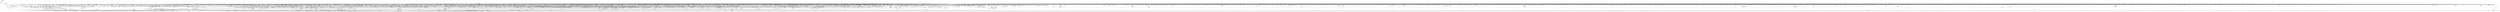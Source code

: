 digraph kerncollapsed {
    "Indirect call210" [color="black"];
    "mas_ascend" [color="black"];
    "kobj_child_ns_ops" [color="black"];
    "__raw_spin_unlock_irqrestore.constprop.0_1" [color="black"];
    "memcg_charge_kernel_stack.part.0" [color="black"];
    "current_is_kswapd" [color="black"];
    "reusable_anon_vma" [color="black"];
    "__raw_spin_lock_irqsave_42" [color="black"];
    "__bitmap_weight" [color="black"];
    "page_mapping" [color="black"];
    "audit_serial" [color="black"];
    "ktime_get_coarse_real_ts64" [color="black"];
    "Indirect call85" [color="black"];
    "Indirect call211" [color="black"];
    "workingset_refault" [color="black"];
    "list_del_init" [color="black"];
    "__kern_my_cpu_offset_49" [color="black"];
    "Indirect call193" [color="black"];
    "dcache_clean_pou" [color="black"];
    "_copy_from_iter" [color="black"];
    "__percpu_add_case_32_15" [color="black"];
    "Indirect call96" [color="black"];
    "Indirect call141" [color="black"];
    "mas_find" [color="black"];
    "inode_to_bdi" [color="black"];
    "free_unref_page_commit" [color="black"];
    "rwsem_set_reader_owned" [color="black"];
    "__cmpxchg_case_acq_32.constprop.0_6" [color="black"];
    "spin_lock_irqsave_ssp_contention" [color="black"];
    "list_move_tail" [color="black"];
    "tick_get_wakeup_device" [color="black"];
    "set_tlb_ubc_flush_pending" [color="black"];
    "mas_adopt_children.isra.0" [color="black"];
    "no_blink" [color="black"];
    "Indirect call187" [color="black"];
    "Indirect call207" [color="black"];
    "Indirect call2" [color="black"];
    "sched_clock_cpu" [color="black"];
    "fsnotify_group_assert_locked" [color="black"];
    "pfn_valid_1" [color="black"];
    "number" [color="black"];
    "access_ok_16" [color="black"];
    "folio_evictable" [color="black"];
    "vma_last_pgoff" [color="black"];
    "page_vma_mapped_walk_done" [color="black"];
    "__to_kthread" [color="black"];
    "Indirect call140" [color="black"];
    "__raw_spin_lock_irq_5" [color="black"];
    "get_state_synchronize_rcu" [color="black"];
    "__raw_spin_lock_irq_11" [color="black"];
    "__integrity_iint_find" [color="black"];
    "pmd_offset.isra.0_1" [color="black"];
    "__raw_spin_lock_12" [color="black"];
    "__raw_spin_unlock_irq_3" [color="black"];
    "pfn_valid_2" [color="black"];
    "entity_eligible" [color="black"];
    "irq_get_irq_data" [color="black"];
    "update_newidle_cost" [color="black"];
    "Indirect call159" [color="black"];
    "__cmpxchg_case_acq_32.constprop.0_15" [color="black"];
    "clear_ti_thread_flag_3" [color="black"];
    "__kern_my_cpu_offset_62" [color="black"];
    "xas_error.isra.0_1" [color="black"];
    "ttwu_queue_wakelist" [color="black"];
    "set_ti_thread_flag" [color="black"];
    "arch_tlbbatch_should_defer.constprop.0" [color="black"];
    "enqueue_pushable_dl_task" [color="black"];
    "deactivate_task" [color="black"];
    "__update_load_avg_se" [color="black"];
    "cpumask_first_and" [color="black"];
    "wakeup_source_deactivate" [color="black"];
    "set_next_task" [color="black"];
    "_compound_head_4" [color="black"];
    "slab_is_available" [color="black"];
    "page_move_anon_rmap" [color="black"];
    "free_vmap_area_rb_augment_cb_rotate" [color="black"];
    "__attach_mnt" [color="black"];
    "Indirect call66" [color="black"];
    "task_participate_group_stop" [color="black"];
    "__put_unused_fd" [color="black"];
    "__skb_zcopy_downgrade_managed" [color="black"];
    "ktime_add_safe" [color="black"];
    "activate_task" [color="black"];
    "cpu_active" [color="black"];
    "Indirect call71" [color="black"];
    "Indirect call0" [color="black"];
    "_find_first_and_bit" [color="black"];
    "__free_one_page" [color="black"];
    "mas_next_sibling" [color="black"];
    "find_alive_thread.isra.0" [color="black"];
    "Indirect call27" [color="black"];
    "mast_spanning_rebalance.isra.0" [color="black"];
    "__pi_strcmp" [color="black"];
    "mte_update_gcr_excl.isra.0" [color="black"];
    "__folio_cancel_dirty" [color="black"];
    "need_seqretry" [color="black"];
    "clear_ti_thread_flag_8" [color="black"];
    "cpus_share_cache" [color="black"];
    "find_last_bit" [color="black"];
    "sock_inuse_add" [color="black"];
    "percpu_counter_add" [color="black"];
    "__cmpwait_case_32_1" [color="black"];
    "find_next_bit.constprop.0_8" [color="black"];
    "update_rq_clock" [color="black"];
    "Indirect call94" [color="black"];
    "Indirect call18" [color="black"];
    "__cmpxchg_case_mb_32.constprop.0" [color="black"];
    "Indirect call17" [color="black"];
    "find_vm_area" [color="black"];
    "memzero_explicit" [color="black"];
    "__raw_spin_unlock_irq_38" [color="black"];
    "io_cancel_req_match" [color="black"];
    "_raw_spin_rq_lock_irqsave" [color="black"];
    "__percpu_add_case_64_4" [color="black"];
    "vma_interval_tree_augment_propagate" [color="black"];
    "do_raw_spin_lock.constprop.0_6" [color="black"];
    "set_load_weight" [color="black"];
    "__set_task_comm" [color="black"];
    "call_on_irq_stack" [color="black"];
    "arm_timer" [color="black"];
    "set_page_dirty" [color="black"];
    "page_ref_inc_1" [color="black"];
    "cpudl_heapify" [color="black"];
    "hrtimer_sleeper_start_expires" [color="black"];
    "Indirect call45" [color="black"];
    "cpumask_subset" [color="black"];
    "pcpu_update_empty_pages" [color="black"];
    "_find_next_zero_bit" [color="black"];
    "do_raw_spin_lock_72" [color="black"];
    "add_nr_running" [color="black"];
    "qdisc_qstats_cpu_backlog_dec" [color="black"];
    "task_sched_runtime" [color="black"];
    "__do_once_start" [color="black"];
    "Indirect call48" [color="black"];
    "arm_smccc_1_1_get_conduit" [color="black"];
    "__preempt_count_sub" [color="black"];
    "mas_alloc_req.isra.0" [color="black"];
    "pcpu_size_to_slot" [color="black"];
    "do_raw_spin_lock_23" [color="black"];
    "xas_set_mark" [color="black"];
    "compaction_zonelist_suitable" [color="black"];
    "__bitmap_and" [color="black"];
    "task_pid_vnr" [color="black"];
    "__kern_my_cpu_offset_67" [color="black"];
    "Indirect call183" [color="black"];
    "Indirect call196" [color="black"];
    "collect_posix_cputimers" [color="black"];
    "__lshrti3" [color="black"];
    "__set_task_special" [color="black"];
    "percpu_counter_add_batch" [color="black"];
    "raw_spin_rq_unlock" [color="black"];
    "vm_unacct_memory_1" [color="black"];
    "__percpu_add_case_32_20" [color="black"];
    "anon_vma_interval_tree_remove" [color="black"];
    "__raw_spin_lock_62" [color="black"];
    "allow_direct_reclaim" [color="black"];
    "tk_clock_read" [color="black"];
    "sched_cgroup_fork" [color="black"];
    "__raw_spin_lock_64" [color="black"];
    "Indirect call103" [color="black"];
    "pmd_clear_huge" [color="black"];
    "io_put_kbuf_comp.isra.0" [color="black"];
    "find_next_bit.constprop.0_21" [color="black"];
    "remove_nodes.constprop.0" [color="black"];
    "__raw_spin_lock_irq_43" [color="black"];
    "mnt_add_count" [color="black"];
    "__kern_my_cpu_offset_17" [color="black"];
    "change_page_range" [color="black"];
    "se_weight.isra.0" [color="black"];
    "__cmpxchg_case_acq_32.constprop.0_19" [color="black"];
    "hlist_del_init_4" [color="black"];
    "__raw_spin_unlock_irq_12" [color="black"];
    "irq_chip_retrigger_hierarchy" [color="black"];
    "Indirect call60" [color="black"];
    "__enqueue_entity" [color="black"];
    "__kern_my_cpu_offset_22" [color="black"];
    "Indirect call212" [color="black"];
    "__raw_spin_trylock_1" [color="black"];
    "local_bh_enable" [color="black"];
    "console_is_usable" [color="black"];
    "move_freelist_tail" [color="black"];
    "__kern_my_cpu_offset_133" [color="black"];
    "__raw_spin_unlock_irq_37" [color="black"];
    "__wake_up" [color="black"];
    "task_call_func" [color="black"];
    "__futex_unqueue" [color="black"];
    "post_alloc_hook" [color="black"];
    "fsnotify_compare_groups" [color="black"];
    "__kern_my_cpu_offset_35" [color="black"];
    "wp_page_reuse" [color="black"];
    "__irq_can_set_affinity" [color="black"];
    "dev_pm_disable_wake_irq_check" [color="black"];
    "rb_erase" [color="black"];
    "timer_delete_hook" [color="black"];
    "_find_next_or_bit" [color="black"];
    "__wake_q_add" [color="black"];
    "folio_account_cleaned" [color="black"];
    "Indirect call130" [color="black"];
    "futex_q_unlock" [color="black"];
    "__rt_mutex_futex_trylock" [color="black"];
    "account_pipe_buffers" [color="black"];
    "__raw_spin_lock_irqsave_23" [color="black"];
    "pi_state_update_owner" [color="black"];
    "Indirect call164" [color="black"];
    "percpu_ref_get_many" [color="black"];
    "__list_del_entry_2" [color="black"];
    "prepare_to_wait_exclusive" [color="black"];
    "compact_lock_irqsave" [color="black"];
    "list_del_2" [color="black"];
    "mas_wr_walk_index.isra.0" [color="black"];
    "__xas_next" [color="black"];
    "memblock_is_map_memory" [color="black"];
    "sched_post_fork" [color="black"];
    "sve_get_vl" [color="black"];
    "__cmpwait_case_32_2" [color="black"];
    "__flush_tlb_page_nosync" [color="black"];
    "Indirect call123" [color="black"];
    "move_queued_task.constprop.0" [color="black"];
    "folio_anon_vma" [color="black"];
    "__finish_swait" [color="black"];
    "sk_mem_reclaim" [color="black"];
    "timer_delete_sync" [color="black"];
    "find_worker_executing_work" [color="black"];
    "auditd_test_task" [color="black"];
    "__cmpxchg_case_acq_32.constprop.0_13" [color="black"];
    "__dl_update" [color="black"];
    "Indirect call177" [color="black"];
    "cpumask_next.constprop.0" [color="black"];
    "hrtimer_active" [color="black"];
    "__remove_shared_vm_struct.constprop.0" [color="black"];
    "__raw_spin_unlock_irqrestore_29" [color="black"];
    "__wait_on_bit" [color="black"];
    "do_raw_spin_lock_97" [color="black"];
    "tick_get_device" [color="black"];
    "__efistub_caches_clean_inval_pou" [color="black"];
    "drain_pages" [color="black"];
    "should_fail_alloc_page" [color="black"];
    "__hlist_del" [color="black"];
    "__kern_my_cpu_offset_50" [color="black"];
    "disable_irq_nosync" [color="black"];
    "__raw_spin_lock_41" [color="black"];
    "dl_clear_overload.part.0" [color="black"];
    "__raw_spin_lock_irq_3" [color="black"];
    "mte_update_sctlr_user" [color="black"];
    "__cmpxchg_case_mb_64_7" [color="black"];
    "rcu_seq_start" [color="black"];
    "skb_has_frag_list" [color="black"];
    "signal_set_stop_flags" [color="black"];
    "cpu_online" [color="black"];
    "__hrtimer_get_next_event" [color="black"];
    "put_dec" [color="black"];
    "mapping_shrinkable" [color="black"];
    "Indirect call33" [color="black"];
    "Indirect call5" [color="black"];
    "Indirect call56" [color="black"];
    "inc_rlimit_ucounts" [color="black"];
    "do_softirq" [color="black"];
    "mas_prev" [color="black"];
    "do_raw_spin_lock_11" [color="black"];
    "fsnotify_connector_sb" [color="black"];
    "__raw_spin_unlock_irqrestore_14" [color="black"];
    "dl_set_overload.part.0" [color="black"];
    "kmap_local_page" [color="black"];
    "fragmentation_index" [color="black"];
    "cpu_clock_sample" [color="black"];
    "can_set_direct_map" [color="black"];
    "__raw_spin_lock_54" [color="black"];
    "posix_cputimers_group_init" [color="black"];
    "Indirect call127" [color="black"];
    "__raw_spin_lock_16" [color="black"];
    "ktime_get" [color="black"];
    "timer_base.isra.0" [color="black"];
    "mas_next_setup.constprop.0" [color="black"];
    "debug_locks_off" [color="black"];
    "rt_mutex_slowtrylock" [color="black"];
    "tty_termios_input_baud_rate" [color="black"];
    "folio_mapped_3" [color="black"];
    "xa_is_node" [color="black"];
    "init_multi_vma_prep" [color="black"];
    "__ipi_send_mask" [color="black"];
    "unlock_page" [color="black"];
    "find_vma_prev" [color="black"];
    "sched_ttwu_pending" [color="black"];
    "Indirect call63" [color="black"];
    "replace_mark_chunk" [color="black"];
    "skb_flow_get_icmp_tci" [color="black"];
    "__fprop_add_percpu_max" [color="black"];
    "pagetable_pte_dtor" [color="black"];
    "__flow_hash_from_keys" [color="black"];
    "__raw_write_unlock_irq_4" [color="black"];
    "folio_size_2" [color="black"];
    "__raw_spin_unlock_irqrestore.constprop.0_2" [color="black"];
    "task_fits_cpu" [color="black"];
    "__sw_hweight32" [color="black"];
    "efi_reboot" [color="black"];
    "reweight_task" [color="black"];
    "arm64_kernel_unmapped_at_el0_4" [color="black"];
    "Indirect call195" [color="black"];
    "__raw_spin_lock_bh.constprop.0_5" [color="black"];
    "pcpu_init_md_blocks" [color="black"];
    "security_secid_to_secctx" [color="black"];
    "fatal_signal_pending_3" [color="black"];
    "__raw_spin_lock_irq_4" [color="black"];
    "set_ti_thread_flag_5" [color="black"];
    "__task_rq_lock" [color="black"];
    "propagation_next" [color="black"];
    "queued_read_lock.constprop.0" [color="black"];
    "__bitmap_intersects" [color="black"];
    "rcu_seq_end_1" [color="black"];
    "pud_clear_huge" [color="black"];
    "Indirect call120" [color="black"];
    "mast_fill_bnode" [color="black"];
    "cpu_timer_task_rcu" [color="black"];
    "ihold" [color="black"];
    "__xchg_case_mb_64.constprop.0_3" [color="black"];
    "tk_xtime.constprop.0" [color="black"];
    "find_suitable_fallback" [color="black"];
    "rb_erase_cached.isra.0" [color="black"];
    "Indirect call32" [color="black"];
    "memmove" [color="black"];
    "__percpu_add_case_64_3" [color="black"];
    "__wb_update_bandwidth.constprop.0" [color="black"];
    "noop_dirty_folio" [color="black"];
    "xas_result" [color="black"];
    "__fsnotify_recalc_mask" [color="black"];
    "mas_next_range" [color="black"];
    "Indirect call19" [color="black"];
    "skb_checksum" [color="black"];
    "mas_bulk_rebalance" [color="black"];
    "rcu_seq_start_1" [color="black"];
    "__raw_spin_unlock_irqrestore" [color="black"];
    "pcpu_free_area.isra.0" [color="black"];
    "tag_clear" [color="black"];
    "__raw_spin_lock_irqsave.constprop.0_8" [color="black"];
    "rcu_segcblist_inc_len" [color="black"];
    "do_raw_spin_lock_36" [color="black"];
    "mutex_is_locked" [color="black"];
    "clear_page" [color="black"];
    "fd_install" [color="black"];
    "cpu_util_cfs" [color="black"];
    "anon_vma_interval_tree_post_update_vma" [color="black"];
    "__kern_my_cpu_offset_15" [color="black"];
    "__raw_spin_unlock_irq_28" [color="black"];
    "drain_pages_zone" [color="black"];
    "futex_hb_waiters_dec" [color="black"];
    "init_completion" [color="black"];
    "folio_size" [color="black"];
    "__raw_spin_unlock_irqrestore_31" [color="black"];
    "Indirect call87" [color="black"];
    "migrate_disable" [color="black"];
    "Indirect call89" [color="black"];
    "rcu_segcblist_enqueue" [color="black"];
    "update_sd_lb_stats" [color="black"];
    "hrtimer_forward" [color="black"];
    "Indirect call99" [color="black"];
    "xas_retry" [color="black"];
    "mutex_can_spin_on_owner" [color="black"];
    "kernfs_release_file.part.0.isra.0" [color="black"];
    "Indirect call95" [color="black"];
    "io_wq_cancel_pending_work" [color="black"];
    "Indirect call102" [color="black"];
    "console_srcu_read_lock" [color="black"];
    "bump_cpu_timer" [color="black"];
    "__raw_spin_lock_irqsave_21" [color="black"];
    "_find_first_zero_bit" [color="black"];
    "rt_mutex_top_waiter" [color="black"];
    "srcu_get_delay.isra.0" [color="black"];
    "add_timer" [color="black"];
    "clear_ti_thread_flag_5" [color="black"];
    "update_curr" [color="black"];
    "pcpu_page_idx" [color="black"];
    "zone_watermark_ok_safe" [color="black"];
    "ptep_clear_flush" [color="black"];
    "pcpu_chunk_relocate" [color="black"];
    "Indirect call136" [color="black"];
    "pid_nr_ns" [color="black"];
    "srcu_funnel_exp_start" [color="black"];
    "fpsimd_thread_switch" [color="black"];
    "get_random_bytes" [color="black"];
    "pud_set_huge" [color="black"];
    "__timer_delete" [color="black"];
    "skb_tailroom_1" [color="black"];
    "list_splice" [color="black"];
    "do_raw_spin_lock_52" [color="black"];
    "Indirect call209" [color="black"];
    "io_timeout_extract" [color="black"];
    "posix_cpu_timers_exit" [color="black"];
    "memblock_search" [color="black"];
    "unlock_mount_hash" [color="black"];
    "io_wq_get_acct" [color="black"];
    "io_cqring_wake" [color="black"];
    "__kern_my_cpu_offset_78" [color="black"];
    "avg_vruntime" [color="black"];
    "find_next_bit.constprop.0_7" [color="black"];
    "xas_next_offset" [color="black"];
    "device_links_read_lock" [color="black"];
    "anon_vma_interval_tree_iter_next" [color="black"];
    "__peernet2id" [color="black"];
    "__cmpxchg_case_mb_64_2" [color="black"];
    "rcu_gp_is_normal" [color="black"];
    "copyin" [color="black"];
    "Indirect call73" [color="black"];
    "pte_mkdirty" [color="black"];
    "bsearch" [color="black"];
    "task_active_pid_ns" [color="black"];
    "fatal_signal_pending_6" [color="black"];
    "pgattr_change_is_safe" [color="black"];
    "cpu_util_cfs_boost" [color="black"];
    "__percpu_add_case_32" [color="black"];
    "compaction_defer_reset" [color="black"];
    "security_d_instantiate" [color="black"];
    "cpu_timer_dequeue" [color="black"];
    "skb_tailroom" [color="black"];
    "queued_spin_lock_slowpath" [color="black"];
    "mod_zone_page_state" [color="black"];
    "Indirect call129" [color="black"];
    "kernfs_name_hash" [color="black"];
    "mas_rewalk_if_dead" [color="black"];
    "xas_find_conflict" [color="black"];
    "Indirect call117" [color="black"];
    "flush_dcache_page" [color="black"];
    "Indirect call88" [color="black"];
    "rcu_advance_cbs" [color="black"];
    "get_state_synchronize_rcu_full" [color="black"];
    "Indirect call79" [color="black"];
    "xas_load" [color="black"];
    "__raw_spin_lock_irq" [color="black"];
    "timer_delete" [color="black"];
    "inode_lru_list_del" [color="black"];
    "__pm_relax" [color="black"];
    "Indirect call199" [color="black"];
    "ktime_get_real_seconds" [color="black"];
    "__raw_spin_unlock_irqrestore_1" [color="black"];
    "__do_sys_fstatfs" [color="black"];
    "first_online_pgdat" [color="black"];
    "folio_mapping" [color="black"];
    "flush_tlb_mm" [color="black"];
    "addr_to_vb_xa" [color="black"];
    "__mnt_drop_write" [color="black"];
    "__xchg_case_acq_64.isra.0" [color="black"];
    "cpumask_weight.constprop.0_5" [color="black"];
    "check_vma_flags" [color="black"];
    "fpsimd_save_state" [color="black"];
    "unhash_mnt" [color="black"];
    "mas_pop_node" [color="black"];
    "__raw_spin_lock_2" [color="black"];
    "__percpu_add_case_64_6" [color="black"];
    "__raw_write_lock_irq.constprop.0" [color="black"];
    "compound_order_2" [color="black"];
    "__raw_spin_lock_63" [color="black"];
    "Indirect call58" [color="black"];
    "igrab" [color="black"];
    "pcpu_block_update_hint_alloc" [color="black"];
    "__raw_spin_lock_42" [color="black"];
    "__raw_spin_unlock_irqrestore_38" [color="black"];
    "plist_add" [color="black"];
    "io_poll_mark_cancelled" [color="black"];
    "Indirect call77" [color="black"];
    "__percpu_add_case_64.constprop.0_3" [color="black"];
    "ktime_get_with_offset" [color="black"];
    "copy_thread" [color="black"];
    "Indirect call104" [color="black"];
    "__cmpxchg_case_rel_32" [color="black"];
    "__anon_vma_interval_tree_subtree_search" [color="black"];
    "security_capable" [color="black"];
    "Indirect call132" [color="black"];
    "Indirect call122" [color="black"];
    "tls_preserve_current_state" [color="black"];
    "__d_drop" [color="black"];
    "siginfo_layout" [color="black"];
    "xas_set_offset" [color="black"];
    "dl_bw_cpus" [color="black"];
    "Indirect call57" [color="black"];
    "__bitmap_clear" [color="black"];
    "__fdget_raw" [color="black"];
    "folio_evictable_1" [color="black"];
    "io_run_local_work_continue" [color="black"];
    "propagate_mount_unlock" [color="black"];
    "__wake_up_locked_key_bookmark" [color="black"];
    "rt_mutex_setprio" [color="black"];
    "mnt_set_mountpoint" [color="black"];
    "Indirect call26" [color="black"];
    "wake_up_var" [color="black"];
    "mas_pause" [color="black"];
    "find_next_bit.constprop.0_5" [color="black"];
    "do_raw_spin_lock_69" [color="black"];
    "__raw_spin_lock_23" [color="black"];
    "Indirect call162" [color="black"];
    "tty_driver_flush_buffer" [color="black"];
    "folio_nr_pages_1" [color="black"];
    "load_unaligned_zeropad_1" [color="black"];
    "node_dirty_ok" [color="black"];
    "mte_zero_clear_page_tags" [color="black"];
    "rpm_check_suspend_allowed" [color="black"];
    "xas_init_marks" [color="black"];
    "__acct_reclaim_writeback" [color="black"];
    "__raw_spin_lock_irq_21" [color="black"];
    "lru_note_cost_refault" [color="black"];
    "io_req_complete_defer" [color="black"];
    "pmd_set_huge" [color="black"];
    "io_put_kbuf" [color="black"];
    "mapping_shrinkable_1" [color="black"];
    "wb_update_bandwidth" [color="black"];
    "__raw_spin_lock_irqsave.constprop.0_2" [color="black"];
    "set_cpu_online" [color="black"];
    "get_mm_exe_file" [color="black"];
    "invalid_migration_vma" [color="black"];
    "rcu_poll_gp_seq_start_unlocked" [color="black"];
    "dl_task_is_earliest_deadline" [color="black"];
    "radix_tree_tag_get" [color="black"];
    "free_pcppages_bulk" [color="black"];
    "Indirect call179" [color="black"];
    "io_poll_can_finish_inline.isra.0" [color="black"];
    "__hrtimer_next_event_base.constprop.0" [color="black"];
    "__wb_writeout_add" [color="black"];
    "irqd_irq_disabled.isra.0" [color="black"];
    "Indirect call204" [color="black"];
    "lazy_max_pages" [color="black"];
    "__percpu_add_case_64.constprop.0" [color="black"];
    "Indirect call37" [color="black"];
    "desc_read_finalized_seq" [color="black"];
    "test_and_set_bit_lock.constprop.0" [color="black"];
    "__raw_spin_unlock_irq" [color="black"];
    "Indirect call10" [color="black"];
    "cpumask_next_and" [color="black"];
    "find_later_rq" [color="black"];
    "Indirect call24" [color="black"];
    "Indirect call158" [color="black"];
    "_find_next_and_bit" [color="black"];
    "__raw_spin_lock.constprop.0_1" [color="black"];
    "cpumask_any_and_distribute" [color="black"];
    "_compound_head_1" [color="black"];
    "__cmpxchg_case_acq_32.constprop.0_4" [color="black"];
    "dev_xmit_recursion_dec" [color="black"];
    "Indirect call144" [color="black"];
    "rcu_segcblist_advance" [color="black"];
    "__raw_spin_lock_26" [color="black"];
    "mnt_get_writers" [color="black"];
    "Indirect call146" [color="black"];
    "pid_task" [color="black"];
    "__raw_spin_lock_6" [color="black"];
    "do_raw_spin_lock_46" [color="black"];
    "rcu_cblist_dequeue" [color="black"];
    "access_ok_12" [color="black"];
    "rcu_gpnum_ovf" [color="black"];
    "mte_parent_slot" [color="black"];
    "inc_tlb_flush_pending" [color="black"];
    "prepend_name" [color="black"];
    "mas_store_b_node" [color="black"];
    "__raw_spin_lock_irq_19" [color="black"];
    "set_next_entity" [color="black"];
    "put_ldops.constprop.0" [color="black"];
    "ptrauth_keys_install_user" [color="black"];
    "data_alloc" [color="black"];
    "Indirect call21" [color="black"];
    "osq_lock" [color="black"];
    "Indirect call81" [color="black"];
    "IS_ERR_OR_NULL_3" [color="black"];
    "arch_local_irq_save_7" [color="black"];
    "extract_entropy.constprop.0" [color="black"];
    "enqueue_task" [color="black"];
    "mm_counter_file" [color="black"];
    "find_vmap_area" [color="black"];
    "Indirect call51" [color="black"];
    "xas_pause" [color="black"];
    "get_ldops" [color="black"];
    "mab_calc_split" [color="black"];
    "__raw_spin_lock_irqsave_4" [color="black"];
    "rcu_start_this_gp" [color="black"];
    "__accumulate_pelt_segments" [color="black"];
    "tick_get_broadcast_device" [color="black"];
    "__raw_read_lock.constprop.0_1" [color="black"];
    "mmget" [color="black"];
    "do_raw_spin_lock_29" [color="black"];
    "rseq_migrate" [color="black"];
    "do_raw_spin_lock_7" [color="black"];
    "security_task_kill" [color="black"];
    "Indirect call92" [color="black"];
    "__percpu_add_case_32_3" [color="black"];
    "__kern_my_cpu_offset_16" [color="black"];
    "__raw_spin_lock_5" [color="black"];
    "list_del_init_3" [color="black"];
    "pde_subdir_first" [color="black"];
    "list_del_init_7" [color="black"];
    "page_ref_dec_and_test_2" [color="black"];
    "kmem_valid_obj" [color="black"];
    "wake_up_klogd" [color="black"];
    "split_map_pages" [color="black"];
    "system_supports_generic_auth" [color="black"];
    "__anon_vma_interval_tree_augment_rotate" [color="black"];
    "__cmpxchg_case_acq_32.constprop.0_12" [color="black"];
    "kernfs_root" [color="black"];
    "pcpu_post_unmap_tlb_flush" [color="black"];
    "u64_stats_inc" [color="black"];
    "down_trylock" [color="black"];
    "strscpy_pad" [color="black"];
    "__raw_spin_unlock_irq_20" [color="black"];
    "pm_ops_is_empty" [color="black"];
    "mas_is_err" [color="black"];
    "xas_not_node" [color="black"];
    "__kern_my_cpu_offset_26" [color="black"];
    "prepend_char" [color="black"];
    "signal_pending" [color="black"];
    "__percpu_add_case_64" [color="black"];
    "copy_from_kernel_nofault_allowed" [color="black"];
    "cpu_online_3" [color="black"];
    "Indirect call30" [color="black"];
    "task_set_jobctl_pending" [color="black"];
    "Indirect call137" [color="black"];
    "clear_siginfo" [color="black"];
    "Indirect call14" [color="black"];
    "flush_tlb_kernel_range" [color="black"];
    "console_verbose" [color="black"];
    "set_secondary_fwnode" [color="black"];
    "anon_vma_interval_tree_pre_update_vma" [color="black"];
    "_compound_head_7" [color="black"];
    "do_raw_spin_lock_12" [color="black"];
    "kernel_init_pages" [color="black"];
    "lock_mnt_tree" [color="black"];
    "__mnt_is_readonly" [color="black"];
    "rcu_seq_set_state" [color="black"];
    "Indirect call15" [color="black"];
    "steal_suitable_fallback" [color="black"];
    "netlink_has_listeners" [color="black"];
    "virt_to_folio" [color="black"];
    "desc_make_reusable" [color="black"];
    "aio_nr_sub" [color="black"];
    "zone_reclaimable_pages" [color="black"];
    "read_seqbegin.constprop.0" [color="black"];
    "Indirect call36" [color="black"];
    "Indirect call4" [color="black"];
    "kill_super_notify" [color="black"];
    "sme_save_state" [color="black"];
    "count_vm_event_1" [color="black"];
    "data_check_size" [color="black"];
    "cpumask_weight" [color="black"];
    "folio_mapped" [color="black"];
    "__raw_spin_lock_irq_31" [color="black"];
    "console_srcu_read_unlock" [color="black"];
    "try_to_unmap_flush" [color="black"];
    "get_file_2" [color="black"];
    "has_managed_dma" [color="black"];
    "test_ti_thread_flag_4" [color="black"];
    "srcu_gp_start" [color="black"];
    "next_signal" [color="black"];
    "to_desc" [color="black"];
    "__find_vmap_area.constprop.0" [color="black"];
    "pcpu_unit_page_offset" [color="black"];
    "__add_wait_queue" [color="black"];
    "Indirect call40" [color="black"];
    "copy_from_kernel_nofault" [color="black"];
    "mte_copy_page_tags" [color="black"];
    "Indirect call213" [color="black"];
    "do_raw_spin_lock_9" [color="black"];
    "page_ref_add" [color="black"];
    "__raw_spin_lock_18" [color="black"];
    "attach_entity_load_avg" [color="black"];
    "__raw_spin_lock_irqsave_22" [color="black"];
    "__bitmap_equal" [color="black"];
    "irq_work_claim" [color="black"];
    "compound_order_1" [color="black"];
    "__cmpxchg_case_acq_32.constprop.0_1" [color="black"];
    "security_file_set_fowner" [color="black"];
    "Indirect call112" [color="black"];
    "Indirect call206" [color="black"];
    "Indirect call128" [color="black"];
    "__raw_spin_lock_irq_12" [color="black"];
    "Indirect call98" [color="black"];
    "synchronize_rcu.part.0" [color="black"];
    "fprop_fraction_percpu" [color="black"];
    "__raw_spin_unlock_irqrestore_17" [color="black"];
    "clear_ti_thread_flag_6" [color="black"];
    "mtree_load" [color="black"];
    "__raw_spin_lock_irq_25" [color="black"];
    "sibling_imbalance.isra.0" [color="black"];
    "fsnotify_put_sb_connectors" [color="black"];
    "strscpy" [color="black"];
    "search_cmp_ftr_reg" [color="black"];
    "update_dl_migration" [color="black"];
    "exit_oom_victim" [color="black"];
    "skb_copy_bits" [color="black"];
    "__raw_spin_lock_irq_34" [color="black"];
    "__page_set_anon_rmap" [color="black"];
    "__kern_my_cpu_offset_54" [color="black"];
    "cpumask_intersects.constprop.0_1" [color="black"];
    "do_raw_spin_lock_1" [color="black"];
    "__raw_spin_lock_irqsave_1" [color="black"];
    "sve_save_state" [color="black"];
    "_compound_head_3" [color="black"];
    "__irq_put_desc_unlock" [color="black"];
    "__irq_work_queue_local" [color="black"];
    "kmsg_dump" [color="black"];
    "__raw_spin_unlock_irq_4" [color="black"];
    "__raw_spin_lock_irqsave.constprop.0_3" [color="black"];
    "mast_ascend" [color="black"];
    "file_ns_capable" [color="black"];
    "mmgrab_1" [color="black"];
    "mas_push_data" [color="black"];
    "try_check_zero" [color="black"];
    "Indirect call1" [color="black"];
    "__task_pid_nr_ns" [color="black"];
    "cpudl_set" [color="black"];
    "mas_walk" [color="black"];
    "arm64_kernel_unmapped_at_el0_3" [color="black"];
    "__skb_flow_get_ports" [color="black"];
    "arch_local_irq_save_3" [color="black"];
    "__raw_spin_unlock_irqrestore_9" [color="black"];
    "security_sock_rcv_skb" [color="black"];
    "audit_comparator" [color="black"];
    "crng_fast_key_erasure" [color="black"];
    "pageblock_skip_persistent" [color="black"];
    "this_cpu_has_cap" [color="black"];
    "__remove_inode_hash" [color="black"];
    "mas_next_slot" [color="black"];
    "sync_icache_aliases" [color="black"];
    "__arch_copy_from_user" [color="black"];
    "copy_page" [color="black"];
    "do_raw_spin_lock_6" [color="black"];
    "get_work_pool" [color="black"];
    "__cmpxchg_case_8" [color="black"];
    "sync_exp_work_done" [color="black"];
    "Indirect call134" [color="black"];
    "__d_instantiate" [color="black"];
    "pick_next_pushable_dl_task" [color="black"];
    "ma_data_end" [color="black"];
    "__cmpxchg_case_mb_32_8" [color="black"];
    "security_current_getsecid_subj" [color="black"];
    "rcu_jiffies_till_stall_check" [color="black"];
    "Indirect call35" [color="black"];
    "sub_rq_bw.isra.0" [color="black"];
    "rcu_segcblist_first_pend_cb" [color="black"];
    "arch_send_call_function_single_ipi" [color="black"];
    "Indirect call34" [color="black"];
    "check_stable_address_space" [color="black"];
    "__cmpxchg_case_acq_32.constprop.0_9" [color="black"];
    "audit_string_contains_control" [color="black"];
    "__bpf_free_used_maps" [color="black"];
    "dget" [color="black"];
    "group_close_release" [color="black"];
    "__raw_spin_lock" [color="black"];
    "is_zero_page" [color="black"];
    "__kern_my_cpu_offset_4" [color="black"];
    "task_clear_jobctl_trapping" [color="black"];
    "thread_group_cputime" [color="black"];
    "skb_header_cloned" [color="black"];
    "__raw_spin_lock_irqsave_25" [color="black"];
    "Indirect call86" [color="black"];
    "cd_forget" [color="black"];
    "queued_write_lock.constprop.0_1" [color="black"];
    "Indirect call54" [color="black"];
    "list_del_3" [color="black"];
    "override_creds" [color="black"];
    "fpsimd_flush_task_state" [color="black"];
    "clear_ti_thread_flag" [color="black"];
    "srcu_read_unlock.constprop.0" [color="black"];
    "__cmpxchg_case_mb_32_6" [color="black"];
    "Indirect call55" [color="black"];
    "calc_wheel_index" [color="black"];
    "system_supports_mte_1" [color="black"];
    "__raw_spin_lock_irq_26" [color="black"];
    "dev_xmit_recursion_inc" [color="black"];
    "do_raw_spin_lock_35" [color="black"];
    "sock_rmem_free" [color="black"];
    "isolation_suitable.isra.0" [color="black"];
    "try_to_take_rt_mutex" [color="black"];
    "Indirect call151" [color="black"];
    "page_ref_dec_and_test" [color="black"];
    "__fget_light" [color="black"];
    "update_misfit_status" [color="black"];
    "find_mergeable_anon_vma" [color="black"];
    "hlist_del_init" [color="black"];
    "mas_prev_slot" [color="black"];
    "next_zone" [color="black"];
    "__count_vm_events_1" [color="black"];
    "__kern_my_cpu_offset_38" [color="black"];
    "recalc_sigpending" [color="black"];
    "u64_stats_add_2" [color="black"];
    "cpumask_and.isra.0_1" [color="black"];
    "lru_deactivate_fn" [color="black"];
    "count_vm_events_1" [color="black"];
    "prb_reserve" [color="black"];
    "__cmpxchg_case_acq_64" [color="black"];
    "local_cpu_stop" [color="black"];
    "mm_counter" [color="black"];
    "chacha_permute" [color="black"];
    "rb_insert_color" [color="black"];
    "io_match_task_safe" [color="black"];
    "xas_next_entry.constprop.0" [color="black"];
    "Indirect call216" [color="black"];
    "mas_wr_walk_descend" [color="black"];
    "__update_load_avg_cfs_rq" [color="black"];
    "Indirect call149" [color="black"];
    "rcu_seq_snap" [color="black"];
    "first_zones_zonelist_1" [color="black"];
    "__raw_spin_lock_24" [color="black"];
    "__init_rwsem" [color="black"];
    "__note_gp_changes" [color="black"];
    "__raw_spin_lock_irqsave_5" [color="black"];
    "_task_util_est" [color="black"];
    "__cmpxchg_case_acq_32.constprop.0_2" [color="black"];
    "__raw_spin_lock_irq_41" [color="black"];
    "copy_to_user_page" [color="black"];
    "do_raw_spin_lock_41" [color="black"];
    "count_vm_events" [color="black"];
    "wake_all_kswapds" [color="black"];
    "mask_irq" [color="black"];
    "lock_hrtimer_base" [color="black"];
    "mas_find_child" [color="black"];
    "arch_irq_work_raise" [color="black"];
    "page_ref_inc_2" [color="black"];
    "__kern_my_cpu_offset_6" [color="black"];
    "update_blocked_averages" [color="black"];
    "mapping_shrinkable_2" [color="black"];
    "lock_timer_base" [color="black"];
    "errseq_sample" [color="black"];
    "__raw_spin_lock_28" [color="black"];
    "__printk_cpu_sync_wait" [color="black"];
    "do_raw_spin_lock_67" [color="black"];
    "mod_node_state" [color="black"];
    "__cmpxchg_case_mb_32_2" [color="black"];
    "percpu_ref_put_many.constprop.0" [color="black"];
    "__raw_spin_lock_49" [color="black"];
    "cpumask_and" [color="black"];
    "plist_del" [color="black"];
    "is_subdir" [color="black"];
    "__fswab32_10" [color="black"];
    "test_ti_thread_flag_22" [color="black"];
    "pvm_determine_end_from_reverse" [color="black"];
    "compaction_free" [color="black"];
    "do_raw_spin_lock.constprop.0_13" [color="black"];
    "system_supports_address_auth_1" [color="black"];
    "Indirect call108" [color="black"];
    "hrtimer_force_reprogram.constprop.0" [color="black"];
    "_atomic_dec_and_lock" [color="black"];
    "zone_page_state_snapshot" [color="black"];
    "vma_iter_config" [color="black"];
    "__cmpxchg_case_mb_32_3" [color="black"];
    "__raw_spin_lock_irqsave_15" [color="black"];
    "expand" [color="black"];
    "rcu_segcblist_ready_cbs" [color="black"];
    "__dev_pm_qos_resume_latency" [color="black"];
    "futex_get_value_locked" [color="black"];
    "Indirect call82" [color="black"];
    "__raw_spin_lock_irqsave_51" [color="black"];
    "folio_invalidate" [color="black"];
    "system_supports_tlb_range_1" [color="black"];
    "__kern_my_cpu_offset_29" [color="black"];
    "__kern_my_cpu_offset_36" [color="black"];
    "arch_local_irq_save_2" [color="black"];
    "check_cb_ovld_locked" [color="black"];
    "cpu_switch_to" [color="black"];
    "irq_work_single" [color="black"];
    "Indirect call28" [color="black"];
    "mab_mas_cp" [color="black"];
    "is_rlimit_overlimit" [color="black"];
    "folio_trylock" [color="black"];
    "signal_pending_state_2" [color="black"];
    "dec_rlimit_ucounts" [color="black"];
    "Indirect call176" [color="black"];
    "Indirect call29" [color="black"];
    "should_zap_page" [color="black"];
    "__raw_spin_lock_irqsave" [color="black"];
    "task_clear_jobctl_pending" [color="black"];
    "blake2s_compress" [color="black"];
    "mas_set_parent.constprop.0" [color="black"];
    "folio_try_get_rcu" [color="black"];
    "Indirect call189" [color="black"];
    "printk_parse_prefix" [color="black"];
    "req_set_fail" [color="black"];
    "Indirect call6" [color="black"];
    "Indirect call198" [color="black"];
    "sane_fdtable_size" [color="black"];
    "set_tsk_need_resched" [color="black"];
    "device_match_devt" [color="black"];
    "folio_trylock_2" [color="black"];
    "Indirect call76" [color="black"];
    "find_next_bit.constprop.0_11" [color="black"];
    "active_load_balance_cpu_stop" [color="black"];
    "list_lru_add" [color="black"];
    "__kern_my_cpu_offset_71" [color="black"];
    "do_raw_spin_lock_32" [color="black"];
    "folio_nr_pages_2" [color="black"];
    "pcpu_find_block_fit" [color="black"];
    "rcu_dynticks_snap" [color="black"];
    "__count_vm_events_2" [color="black"];
    "percpu_ref_get_many.constprop.0" [color="black"];
    "dev_bus_name" [color="black"];
    "Indirect call154" [color="black"];
    "raw_spin_rq_trylock" [color="black"];
    "set_swapper_pgd" [color="black"];
    "__kmem_obj_info" [color="black"];
    "show_mem_node_skip" [color="black"];
    "Indirect call49" [color="black"];
    "arch_local_irq_restore_1" [color="black"];
    "__kern_my_cpu_offset_56" [color="black"];
    "find_submount" [color="black"];
    "mas_safe_min" [color="black"];
    "prb_first_valid_seq" [color="black"];
    "Indirect call47" [color="black"];
    "fill_contig_page_info" [color="black"];
    "skb_orphan_1" [color="black"];
    "__local_bh_enable_ip" [color="black"];
    "__raw_spin_unlock_irq_7" [color="black"];
    "Indirect call119" [color="black"];
    "lockref_get" [color="black"];
    "__raw_spin_lock_irq.constprop.0_2" [color="black"];
    "irq_to_desc" [color="black"];
    "do_raw_spin_lock_63" [color="black"];
    "__cmpxchg_case_acq_32.constprop.0_8" [color="black"];
    "__raw_spin_lock_irqsave_19" [color="black"];
    "Indirect call143" [color="black"];
    "Indirect call115" [color="black"];
    "rt_mutex_init_proxy_locked" [color="black"];
    "__fprop_add_percpu" [color="black"];
    "ktime_get_mono_fast_ns" [color="black"];
    "vmf_pte_changed" [color="black"];
    "__raw_spin_unlock_irq.constprop.0_1" [color="black"];
    "init_entity_runnable_average" [color="black"];
    "__kern_my_cpu_offset_24" [color="black"];
    "raw_spin_rq_unlock_irqrestore" [color="black"];
    "__raw_spin_unlock_irqrestore_10" [color="black"];
    "sk_leave_memory_pressure" [color="black"];
    "irq_set_thread_affinity" [color="black"];
    "osq_unlock" [color="black"];
    "Indirect call174" [color="black"];
    "sock_flag.constprop.0" [color="black"];
    "io_poll_remove_entries" [color="black"];
    "mnt_dec_writers" [color="black"];
    "count_vm_events_2" [color="black"];
    "__raw_spin_lock_30" [color="black"];
    "anon_vma_interval_tree_iter_first" [color="black"];
    "set_area_direct_map" [color="black"];
    "clear_buddies.isra.0" [color="black"];
    "find_next_bit_11" [color="black"];
    "__kern_my_cpu_offset_28" [color="black"];
    "is_software_node" [color="black"];
    "pm_runtime_put_noidle_2" [color="black"];
    "__raw_spin_lock_irqsave_29" [color="black"];
    "add_mm_rss_vec" [color="black"];
    "wb_io_lists_depopulated" [color="black"];
    "__const_udelay" [color="black"];
    "mt_find" [color="black"];
    "Indirect call7" [color="black"];
    "xas_clear_mark" [color="black"];
    "Indirect call165" [color="black"];
    "Indirect call72" [color="black"];
    "gfp_pfmemalloc_allowed" [color="black"];
    "inode_add_lru" [color="black"];
    "ma_dead_node" [color="black"];
    "zone_watermark_ok" [color="black"];
    "folio_trylock_flag" [color="black"];
    "smp_call_function_single" [color="black"];
    "__kern_my_cpu_offset_18" [color="black"];
    "do_raw_spin_lock_56" [color="black"];
    "folio_nr_pages_4" [color="black"];
    "tlb_flush_mmu_tlbonly" [color="black"];
    "__raw_spin_lock_irqsave_52" [color="black"];
    "zone_page_state_add" [color="black"];
    "__smp_call_single_queue" [color="black"];
    "netlink_lock_table" [color="black"];
    "next_mnt" [color="black"];
    "list_splice_tail_init" [color="black"];
    "__kern_my_cpu_offset_70" [color="black"];
    "arch_get_random_seed_longs" [color="black"];
    "d_instantiate" [color="black"];
    "do_raw_spin_lock_18" [color="black"];
    "find_next_zero_bit_1" [color="black"];
    "__posix_timers_find" [color="black"];
    "raw_spin_rq_lock_1" [color="black"];
    "dequeue_load_avg" [color="black"];
    "__raw_spin_trylock_5" [color="black"];
    "Indirect call194" [color="black"];
    "__kern_my_cpu_offset_52" [color="black"];
    "__raw_read_unlock.constprop.0" [color="black"];
    "__kern_my_cpu_offset_47" [color="black"];
    "__cmpxchg_case_acq_32.constprop.0_18" [color="black"];
    "kmap_atomic_1" [color="black"];
    "__kern_my_cpu_offset_23" [color="black"];
    "xas_error.isra.0" [color="black"];
    "rcu_inkernel_boot_has_ended" [color="black"];
    "drain_local_pages" [color="black"];
    "__raw_spin_lock_irqsave_39" [color="black"];
    "skb_zcopy" [color="black"];
    "is_vmalloc_addr" [color="black"];
    "__printk_cpu_sync_try_get" [color="black"];
    "__count_vm_events" [color="black"];
    "Indirect call202" [color="black"];
    "xas_next_entry" [color="black"];
    "xa_err" [color="black"];
    "do_raw_spin_lock_2" [color="black"];
    "do_raw_spin_lock_85" [color="black"];
    "arch_send_call_function_ipi_mask" [color="black"];
    "vma_fs_can_writeback" [color="black"];
    "copy_highpage" [color="black"];
    "fetch_robust_entry" [color="black"];
    "mte_set_pivot" [color="black"];
    "cpu_online_2" [color="black"];
    "try_grab_page" [color="black"];
    "Indirect call133" [color="black"];
    "fsnotify_detach_connector_from_object" [color="black"];
    "irqd_set.isra.0_1" [color="black"];
    "queued_read_lock_slowpath" [color="black"];
    "tty_port_kopened" [color="black"];
    "Indirect call205" [color="black"];
    "do_raw_spin_lock_48" [color="black"];
    "futex_cmpxchg_value_locked" [color="black"];
    "rt_mutex_futex_trylock" [color="black"];
    "__udelay" [color="black"];
    "double_rq_lock" [color="black"];
    "signal_pending_state_1" [color="black"];
    "mas_allocated.isra.0" [color="black"];
    "page_try_share_anon_rmap" [color="black"];
    "mapping_allow_writable" [color="black"];
    "rcu_segcblist_move_seglen" [color="black"];
    "Indirect call41" [color="black"];
    "unmask_irq" [color="black"];
    "Indirect call173" [color="black"];
    "do_raw_spin_lock_34" [color="black"];
    "wb_io_lists_populated" [color="black"];
    "folio_lruvec_relock_irq.constprop.0" [color="black"];
    "domain_dirty_limits" [color="black"];
    "folio_unlock" [color="black"];
    "new_context" [color="black"];
    "security_release_secctx" [color="black"];
    "futex_hash" [color="black"];
    "recalc_sigpending_tsk" [color="black"];
    "Indirect call191" [color="black"];
    "_prb_read_valid" [color="black"];
    "lru_add_fn" [color="black"];
    "lru_note_cost" [color="black"];
    "blake2s.constprop.0" [color="black"];
    "do_raw_spin_lock_65" [color="black"];
    "Indirect call69" [color="black"];
    "do_csum" [color="black"];
    "rb_first" [color="black"];
    "Indirect call188" [color="black"];
    "prb_read_valid" [color="black"];
    "security_task_getsecid_obj" [color="black"];
    "get_page" [color="black"];
    "__skb_header_pointer" [color="black"];
    "d_walk" [color="black"];
    "double_unlock_balance" [color="black"];
    "print_tainted" [color="black"];
    "d_flags_for_inode" [color="black"];
    "fsnotify_first_mark" [color="black"];
    "Indirect call68" [color="black"];
    "xas_update.isra.0" [color="black"];
    "__get_cpu_fpsimd_context" [color="black"];
    "Indirect call152" [color="black"];
    "__mod_timer" [color="black"];
    "__mutex_init" [color="black"];
    "__raw_spin_unlock_irq_18" [color="black"];
    "wb_has_dirty_io" [color="black"];
    "__balance_callbacks" [color="black"];
    "security_inode_init_security_anon" [color="black"];
    "wb_stat_error" [color="black"];
    "is_migration_entry" [color="black"];
    "__xchg_case_mb_32.constprop.0" [color="black"];
    "Indirect call111" [color="black"];
    "memset" [color="black"];
    "find_vma" [color="black"];
    "Indirect call105" [color="black"];
    "cpu_online_1" [color="black"];
    "arch_local_irq_save_4" [color="black"];
    "__try_to_del_timer_sync" [color="black"];
    "mas_split_final_node.isra.0" [color="black"];
    "do_raw_spin_lock_17" [color="black"];
    "deny_write_access.isra.0" [color="black"];
    "Indirect call185" [color="black"];
    "__raw_spin_lock_irqsave_41" [color="black"];
    "io_fill_cqe_aux" [color="black"];
    "__srcu_read_lock" [color="black"];
    "task_ppid_nr" [color="black"];
    "check_and_switch_context" [color="black"];
    "__kern_my_cpu_offset_74" [color="black"];
    "__cmpwait_case_32" [color="black"];
    "find_next_bit_10" [color="black"];
    "__disable_irq" [color="black"];
    "security_audit_rule_match" [color="black"];
    "test_ti_thread_flag_1" [color="black"];
    "__put_cpu_fpsimd_context" [color="black"];
    "files_lookup_fd_raw" [color="black"];
    "pm_runtime_get_noresume" [color="black"];
    "xa_find" [color="black"];
    "freezing" [color="black"];
    "folio_mark_dirty" [color="black"];
    "__raise_softirq_irqoff" [color="black"];
    "__kern_my_cpu_offset_55" [color="black"];
    "tcp_get_info_chrono_stats" [color="black"];
    "do_raw_spin_lock_8" [color="black"];
    "shrink_lock_dentry" [color="black"];
    "__raw_spin_lock_15" [color="black"];
    "test_taint" [color="black"];
    "prep_new_page" [color="black"];
    "tlb_flush_1" [color="black"];
    "wq_worker_running" [color="black"];
    "rb_insert_color_cached" [color="black"];
    "do_raw_spin_lock_86" [color="black"];
    "unlock_task_sighand.isra.0_1" [color="black"];
    "io_poll_get_ownership" [color="black"];
    "page_ref_inc_4" [color="black"];
    "do_raw_spin_lock_30" [color="black"];
    "__lock_timer" [color="black"];
    "__remove_hrtimer" [color="black"];
    "find_first_bit_3" [color="black"];
    "__wb_calc_thresh" [color="black"];
    "prb_commit" [color="black"];
    "task_curr" [color="black"];
    "calc_delta_fair" [color="black"];
    "do_raw_spin_lock_47" [color="black"];
    "do_raw_spin_lock" [color="black"];
    "Indirect call107" [color="black"];
    "do_raw_spin_lock_61" [color="black"];
    "tlb_gather_mmu_fullmm" [color="black"];
    "pcpu_block_refresh_hint" [color="black"];
    "hlist_bl_lock" [color="black"];
    "wakeup_kcompactd" [color="black"];
    "Indirect call156" [color="black"];
    "find_next_and_bit" [color="black"];
    "int_sqrt" [color="black"];
    "get_sd_balance_interval" [color="black"];
    "__finalize_skb_around" [color="black"];
    "io_schedule_prepare" [color="black"];
    "audit_uid_comparator" [color="black"];
    "__kern_my_cpu_offset_53" [color="black"];
    "pte_to_swp_entry" [color="black"];
    "inode_io_list_move_locked" [color="black"];
    "__cmpxchg_case_acq_32.constprop.0_17" [color="black"];
    "tsk_fork_get_node" [color="black"];
    "rt_mutex_proxy_unlock" [color="black"];
    "folio_trylock_1" [color="black"];
    "io_should_retry_thread" [color="black"];
    "tty_ldisc_close" [color="black"];
    "__wait_for_common" [color="black"];
    "workingset_update_node" [color="black"];
    "group_classify" [color="black"];
    "rwsem_set_nonspinnable" [color="black"];
    "Indirect call142" [color="black"];
    "read_sanitised_ftr_reg" [color="black"];
    "__list_del_entry" [color="black"];
    "class_raw_spinlock_irqsave_destructor" [color="black"];
    "Indirect call74" [color="black"];
    "__cmpxchg_case_acq_32.constprop.0_5" [color="black"];
    "__kern_my_cpu_offset_25" [color="black"];
    "__raw_spin_lock_32" [color="black"];
    "do_raw_spin_lock_27" [color="black"];
    "__cmpxchg_case_mb_32_10" [color="black"];
    "rcu_segcblist_extract_done_cbs" [color="black"];
    "flush_tlb_batched_pending" [color="black"];
    "cfs_rq_of" [color="black"];
    "_compound_head_13" [color="black"];
    "__xa_clear_mark" [color="black"];
    "Indirect call8" [color="black"];
    "__rpm_get_callback" [color="black"];
    "flush_tlb_mm_1" [color="black"];
    "__io_put_kbuf_list" [color="black"];
    "__skb_fill_page_desc" [color="black"];
    "__kern_my_cpu_offset_51" [color="black"];
    "list_del_4" [color="black"];
    "__preempt_count_add.constprop.0_1" [color="black"];
    "skip_atoi" [color="black"];
    "__skb_set_length_1" [color="black"];
    "Indirect call118" [color="black"];
    "Indirect call172" [color="black"];
    "skb_tailroom_2" [color="black"];
    "statfs_by_dentry" [color="black"];
    "vma_interval_tree_augment_rotate" [color="black"];
    "__sw_hweight64" [color="black"];
    "d_ancestor" [color="black"];
    "get_arm64_ftr_reg" [color="black"];
    "update_min_vruntime" [color="black"];
    "bstats_update" [color="black"];
    "folio_total_mapcount" [color="black"];
    "__arch_copy_to_user" [color="black"];
    "gup_signal_pending" [color="black"];
    "d_lru_del" [color="black"];
    "__percpu_add_return_case_32_1" [color="black"];
    "mmgrab_2" [color="black"];
    "dev_driver_string" [color="black"];
    "__page_cache_release" [color="black"];
    "__cmpxchg_case_acq_64_1" [color="black"];
    "skb_header_pointer_2" [color="black"];
    "__ksize" [color="black"];
    "do_raw_spin_lock_3" [color="black"];
    "test_tsk_need_resched" [color="black"];
    "d_find_alias" [color="black"];
    "__kern_my_cpu_offset_37" [color="black"];
    "unreserve_highatomic_pageblock" [color="black"];
    "irq_domain_activate_irq" [color="black"];
    "find_busiest_group" [color="black"];
    "stackinfo_on_stack" [color="black"];
    "__ptrace_link" [color="black"];
    "audit_rate_check.part.0" [color="black"];
    "mas_update_gap" [color="black"];
    "no_page_table" [color="black"];
    "workingset_age_nonresident" [color="black"];
    "osq_wait_next" [color="black"];
    "Indirect call148" [color="black"];
    "kthread_should_stop" [color="black"];
    "__attach_to_pi_owner" [color="black"];
    "__lock_task_sighand" [color="black"];
    "irq_work_queue" [color="black"];
    "dl_rq_of_se" [color="black"];
    "__pfn_to_section" [color="black"];
    "task_pid_vnr_1" [color="black"];
    "do_raw_spin_lock_87" [color="black"];
    "Indirect call145" [color="black"];
    "add_device_randomness" [color="black"];
    "pde_subdir_find" [color="black"];
    "__percpu_add_case_32_13" [color="black"];
    "update_group_capacity" [color="black"];
    "dequeue_task" [color="black"];
    "io_prep_async_link" [color="black"];
    "__raw_spin_lock_irqsave_17" [color="black"];
    "strnlen" [color="black"];
    "__raw_spin_lock_irqsave_34" [color="black"];
    "__raw_spin_lock_irq_7" [color="black"];
    "__percpu_add_case_64_1" [color="black"];
    "__cmpxchg_case_acq_32.constprop.0_14" [color="black"];
    "desc_read" [color="black"];
    "task_work_cancel_match" [color="black"];
    "get_new_cred" [color="black"];
    "skb_frag_ref" [color="black"];
    "__mutex_trylock_common" [color="black"];
    "Indirect call178" [color="black"];
    "rwsem_spin_on_owner" [color="black"];
    "__wake_up_locked_key" [color="black"];
    "mas_set_height" [color="black"];
    "__cmpxchg_case_acq_32.constprop.0_21" [color="black"];
    "test_ti_thread_flag_19" [color="black"];
    "Indirect call167" [color="black"];
    "Indirect call12" [color="black"];
    "__raw_spin_lock_irqsave_44" [color="black"];
    "prb_reserve_in_last" [color="black"];
    "get_task_mm" [color="black"];
    "Indirect call53" [color="black"];
    "panic_smp_self_stop" [color="black"];
    "folio_nr_pages" [color="black"];
    "simple_xattr_space" [color="black"];
    "take_dentry_name_snapshot" [color="black"];
    "tag_clear_highpage" [color="black"];
    "__raw_spin_unlock_irq_6" [color="black"];
    "do_raw_spin_lock_13" [color="black"];
    "access_ok_39" [color="black"];
    "__cmpxchg_case_mb_64" [color="black"];
    "__sk_mem_reclaim" [color="black"];
    "rcu_segcblist_accelerate" [color="black"];
    "need_active_balance" [color="black"];
    "rcu_exp_need_qs" [color="black"];
    "group_balance_cpu" [color="black"];
    "inode_io_list_del" [color="black"];
    "__raw_write_unlock_irq_5" [color="black"];
    "__raw_write_lock_irq" [color="black"];
    "io_is_timeout_noseq" [color="black"];
    "arch_local_irq_restore" [color="black"];
    "__irq_domain_deactivate_irq" [color="black"];
    "Indirect call180" [color="black"];
    "__skb_dequeue_3" [color="black"];
    "__kern_my_cpu_offset_79" [color="black"];
    "ksize" [color="black"];
    "filemap_check_errors" [color="black"];
    "pm_runtime_deactivate_timer" [color="black"];
    "tlb_flush" [color="black"];
    "__raw_spin_lock_43" [color="black"];
    "kernfs_leftmost_descendant" [color="black"];
    "task_will_free_mem" [color="black"];
    "Indirect call147" [color="black"];
    "mas_prev_setup.constprop.0" [color="black"];
    "Indirect call70" [color="black"];
    "Indirect call184" [color="black"];
    "fsnotify_data_inode" [color="black"];
    "qdisc_qstats_cpu_qlen_inc" [color="black"];
    "do_raw_spin_lock_88" [color="black"];
    "redirty_tail_locked" [color="black"];
    "do_raw_spin_lock_28" [color="black"];
    "rb_next" [color="black"];
    "rcu_segcblist_entrain" [color="black"];
    "fatal_signal_pending_1" [color="black"];
    "__raw_spin_lock_46" [color="black"];
    "tty_update_time" [color="black"];
    "put_dec_trunc8" [color="black"];
    "zone_page_state_snapshot.constprop.0" [color="black"];
    "first_zones_zonelist" [color="black"];
    "fpsimd_preserve_current_state" [color="black"];
    "percpu_counter_dec" [color="black"];
    "signal_pending_state" [color="black"];
    "Indirect call125" [color="black"];
    "dev_nit_active" [color="black"];
    "xas_set_order.part.0" [color="black"];
    "__raw_spin_lock_irq_20" [color="black"];
    "idr_for_each" [color="black"];
    "Indirect call160" [color="black"];
    "do_raw_spin_lock_26" [color="black"];
    "cpu_do_switch_mm" [color="black"];
    "mas_leaf_set_meta" [color="black"];
    "super_wake" [color="black"];
    "page_ref_inc" [color="black"];
    "rcu_accelerate_cbs" [color="black"];
    "fsnotify_handle_inode_event.isra.0" [color="black"];
    "kthread_is_per_cpu" [color="black"];
    "do_raw_spin_lock_93" [color="black"];
    "radix_tree_lookup" [color="black"];
    "__cmpxchg_case_mb_64_4" [color="black"];
    "__wake_up_parent" [color="black"];
    "futex_top_waiter" [color="black"];
    "__raw_spin_lock_irqsave_18" [color="black"];
    "__raw_spin_lock_27" [color="black"];
    "__wake_up_klogd.part.0" [color="black"];
    "put_prev_task" [color="black"];
    "update_dl_rq_load_avg" [color="black"];
    "io_prep_async_work" [color="black"];
    "split_page" [color="black"];
    "__raw_spin_unlock_irqrestore_11" [color="black"];
    "__tlb_reset_range" [color="black"];
    "arch_smp_send_reschedule" [color="black"];
    "pcpu_next_md_free_region" [color="black"];
    "tag_get" [color="black"];
    "memchr" [color="black"];
    "chacha_block_generic" [color="black"];
    "check_preempt_curr_dl" [color="black"];
    "Indirect call23" [color="black"];
    "__raw_spin_unlock_irq.constprop.0_2" [color="black"];
    "__lookup_mnt" [color="black"];
    "spin_lock_irqsave_check_contention" [color="black"];
    "lockref_put_or_lock" [color="black"];
    "__dequeue_entity" [color="black"];
    "arch_local_irq_restore_3" [color="black"];
    "min_deadline_cb_propagate" [color="black"];
    "read_seqbegin_or_lock" [color="black"];
    "__mutex_trylock" [color="black"];
    "__io_put_kbuf" [color="black"];
    "hrtimer_cancel" [color="black"];
    "__xchg_case_mb_64.constprop.0_2" [color="black"];
    "space_used" [color="black"];
    "__init_waitqueue_head" [color="black"];
    "update_rt_rq_load_avg" [color="black"];
    "__var_waitqueue" [color="black"];
    "__raw_spin_trylock" [color="black"];
    "strcspn" [color="black"];
    "pcpu_next_fit_region.constprop.0" [color="black"];
    "folio_wake_bit" [color="black"];
    "arch_get_random_longs" [color="black"];
    "Indirect call109" [color="black"];
    "timerqueue_del" [color="black"];
    "__raw_spin_lock_31" [color="black"];
    "futex_q_lock" [color="black"];
    "__pi_memcmp" [color="black"];
    "check_preempt_curr" [color="black"];
    "__raw_spin_unlock_irqrestore_15" [color="black"];
    "__percpu_counter_sum" [color="black"];
    "strcpy" [color="black"];
    "pwq_activate_inactive_work" [color="black"];
    "Indirect call214" [color="black"];
    "signal_pending_11" [color="black"];
    "__mnt_want_write" [color="black"];
    "cleanup_timerqueue" [color="black"];
    "__raw_spin_lock_34" [color="black"];
    "__percpu_add_case_32_21" [color="black"];
    "Indirect call83" [color="black"];
    "mab_shift_right" [color="black"];
    "__raw_spin_unlock_irq_25" [color="black"];
    "__pick_first_entity" [color="black"];
    "__raw_spin_lock.constprop.0_2" [color="black"];
    "arch_stack_walk" [color="black"];
    "rcu_segcblist_pend_cbs" [color="black"];
    "task_sigpending_2" [color="black"];
    "find_lock_task_mm" [color="black"];
    "remove_wait_queue" [color="black"];
    "timerqueue_iterate_next" [color="black"];
    "__raw_spin_unlock_bh.constprop.0" [color="black"];
    "detach_if_pending" [color="black"];
    "retain_dentry" [color="black"];
    "fasync_insert_entry" [color="black"];
    "cpuhp_invoke_callback" [color="black"];
    "rwsem_read_trylock" [color="black"];
    "global_dirtyable_memory" [color="black"];
    "__timer_delete_sync" [color="black"];
    "__kern_my_cpu_offset_2" [color="black"];
    "invalid_mkclean_vma" [color="black"];
    "__raw_spin_lock_irqsave_32" [color="black"];
    "get_pwq" [color="black"];
    "find_next_bit_3" [color="black"];
    "io_get_cqe_overflow" [color="black"];
    "__get_task_comm" [color="black"];
    "__raw_spin_unlock_irqrestore_8" [color="black"];
    "list_move_1" [color="black"];
    "hlist_del_init_2" [color="black"];
    "__clear_open_fd" [color="black"];
    "__sync_icache_dcache" [color="black"];
    "tlb_flush_mmu_tlbonly_1" [color="black"];
    "vmalloc_to_page" [color="black"];
    "llist_del_first" [color="black"];
    "__raw_spin_unlock_irqrestore_5" [color="black"];
    "__cmpxchg_case_acq_32_3" [color="black"];
    "hrtimer_start_range_ns" [color="black"];
    "Indirect call190" [color="black"];
    "pmd_offset.isra.0" [color="black"];
    "select_collect2" [color="black"];
    "do_raw_spin_lock_64" [color="black"];
    "mas_next" [color="black"];
    "device_links_read_unlock" [color="black"];
    "get_cpu_fpsimd_context" [color="black"];
    "finish_swait" [color="black"];
    "__percpu_add_case_32_8" [color="black"];
    "__kern_my_cpu_offset_60" [color="black"];
    "Indirect call43" [color="black"];
    "rb_prev" [color="black"];
    "find_next_bit_6" [color="black"];
    "hrtimer_reprogram.constprop.0" [color="black"];
    "get_task_exe_file" [color="black"];
    "do_raw_spin_lock_118" [color="black"];
    "is_current_pgrp_orphaned" [color="black"];
    "__kern_my_cpu_offset_19" [color="black"];
    "do_raw_spin_lock_38" [color="black"];
    "Indirect call38" [color="black"];
    "folio_not_mapped" [color="black"];
    "do_raw_spin_lock_14" [color="black"];
    "Indirect call20" [color="black"];
    "irq_enable" [color="black"];
    "__raw_spin_unlock_irq_35" [color="black"];
    "__down_trylock_console_sem.constprop.0" [color="black"];
    "Indirect call124" [color="black"];
    "rcu_poll_gp_seq_start" [color="black"];
    "__cmpxchg_case_mb_32_4" [color="black"];
    "mas_start" [color="black"];
    "cpupri_set" [color="black"];
    "__xchg_case_64.constprop.0" [color="black"];
    "tag_set" [color="black"];
    "test_ti_thread_flag_11" [color="black"];
    "rcu_seq_end" [color="black"];
    "rcu_is_cpu_rrupt_from_idle" [color="black"];
    "_find_last_bit" [color="black"];
    "arch_local_irq_save" [color="black"];
    "move_linked_works" [color="black"];
    "ktime_get_real_ts64" [color="black"];
    "mas_new_ma_node" [color="black"];
    "find_next_zero_bit_2" [color="black"];
    "task_rq_lock" [color="black"];
    "__kern_my_cpu_offset_14" [color="black"];
    "find_lock_later_rq" [color="black"];
    "mas_leaf_max_gap" [color="black"];
    "do_raw_spin_lock_44" [color="black"];
    "d_shrink_del" [color="black"];
    "copy_user_highpage" [color="black"];
    "put_filesystem" [color="black"];
    "attach_task" [color="black"];
    "idr_find" [color="black"];
    "__mnt_drop_write_file" [color="black"];
    "mutex_spin_on_owner" [color="black"];
    "del_page_from_free_list" [color="black"];
    "do_raw_spin_lock_66" [color="black"];
    "__kern_my_cpu_offset_44" [color="black"];
    "audit_mark_compare" [color="black"];
    "_atomic_dec_and_lock_irqsave" [color="black"];
    "anon_vma_interval_tree_insert" [color="black"];
    "vm_stat_account" [color="black"];
    "Indirect call113" [color="black"];
    "mte_clear_page_tags" [color="black"];
    "security_sk_free" [color="black"];
    "__wake_up_sync_key" [color="black"];
    "list_lru_del" [color="black"];
    "mntget" [color="black"];
    "_get_random_bytes" [color="black"];
    "__set_fixmap" [color="black"];
    "fsnotify_update_flags" [color="black"];
    "node_tag_clear" [color="black"];
    "get_data" [color="black"];
    "vma_interval_tree_remove" [color="black"];
    "Indirect call138" [color="black"];
    "__reuseport_detach_closed_sock" [color="black"];
    "get_file.isra.0" [color="black"];
    "Indirect call46" [color="black"];
    "set_work_data" [color="black"];
    "Indirect call114" [color="black"];
    "__iget" [color="black"];
    "__raw_spin_lock.constprop.0" [color="black"];
    "arch_timer_evtstrm_available" [color="black"];
    "folio_order" [color="black"];
    "__task_will_free_mem" [color="black"];
    "vma_interval_tree_iter_first" [color="black"];
    "pgdat_balanced" [color="black"];
    "d_shrink_add" [color="black"];
    "get_pfnblock_flags_mask" [color="black"];
    "purge_fragmented_block" [color="black"];
    "workingset_test_recent" [color="black"];
    "find_first_bit_6" [color="black"];
    "mas_state_walk" [color="black"];
    "jiffies_to_usecs" [color="black"];
    "io_wq_hash_work" [color="black"];
    "get_file_1" [color="black"];
    "Indirect call208" [color="black"];
    "folio_nr_pages_3" [color="black"];
    "__cmpxchg_case_mb_32_5" [color="black"];
    "__wake_up_common" [color="black"];
    "klist_node_attached" [color="black"];
    "do_raw_spin_lock_51" [color="black"];
    "rcu_poll_gp_seq_end" [color="black"];
    "__raw_read_unlock.constprop.0_6" [color="black"];
    "find_next_bit_18" [color="black"];
    "post_ttbr_update_workaround" [color="black"];
    "auditsc_get_stamp" [color="black"];
    "forward_timer_base" [color="black"];
    "mas_push_node" [color="black"];
    "page_ref_inc_6" [color="black"];
    "find_next_and_bit.constprop.0" [color="black"];
    "device_pm_check_callbacks" [color="black"];
    "bit_waitqueue" [color="black"];
    "_mix_pool_bytes" [color="black"];
    "kernfs_next_descendant_post" [color="black"];
    "mas_put_in_tree" [color="black"];
    "Indirect call62" [color="black"];
    "__raw_spin_unlock_irqrestore_6" [color="black"];
    "allow_write_access" [color="black"];
    "radix_tree_load_root" [color="black"];
    "kmalloc_size_roundup" [color="black"];
    "do_raw_spin_lock_60" [color="black"];
    "mm_trace_rss_stat" [color="black"];
    "clear_inode" [color="black"];
    "skb_zcopy_clear" [color="black"];
    "test_ti_thread_flag_7" [color="black"];
    "__io_prep_linked_timeout" [color="black"];
    "do_raw_spin_lock_25" [color="black"];
    "__kern_my_cpu_offset_134" [color="black"];
    "Indirect call84" [color="black"];
    "find_next_bit.constprop.0_14" [color="black"];
    "csum_partial" [color="black"];
    "__raw_spin_lock_irq.constprop.0_1" [color="black"];
    "arch_local_irq_disable_2" [color="black"];
    "pcpu_alloc_area" [color="black"];
    "sock_flag_1" [color="black"];
    "__cmpxchg_case_64" [color="black"];
    "mutex_trylock" [color="black"];
    "pcpu_chunk_refresh_hint" [color="black"];
    "xas_find" [color="black"];
    "PageMovable" [color="black"];
    "Indirect call168" [color="black"];
    "Indirect call170" [color="black"];
    "blake2s_final" [color="black"];
    "cpudl_heapify_up" [color="black"];
    "pvm_find_va_enclose_addr" [color="black"];
    "folio_mapped_2" [color="black"];
    "cpumask_empty_3" [color="black"];
    "Indirect call169" [color="black"];
    "list_del_init_2" [color="black"];
    "Indirect call11" [color="black"];
    "find_next_zero_bit" [color="black"];
    "__raw_spin_lock_52" [color="black"];
    "arch_local_irq_enable_2" [color="black"];
    "__raw_spin_unlock_irqrestore_4" [color="black"];
    "__clear_close_on_exec.isra.0" [color="black"];
    "mas_wr_walk" [color="black"];
    "find_next_bit.constprop.0_6" [color="black"];
    "sb_clear_inode_writeback" [color="black"];
    "pagefault_disable" [color="black"];
    "gup_folio_next" [color="black"];
    "find_next_bit_8" [color="black"];
    "fd_statfs" [color="black"];
    "security_audit_rule_free" [color="black"];
    "lru_deactivate_file_fn" [color="black"];
    "__reuseport_detach_sock.isra.0" [color="black"];
    "find_next_bit_13" [color="black"];
    "Indirect call153" [color="black"];
    "__sk_mem_reduce_allocated" [color="black"];
    "__raw_spin_lock_irq_17" [color="black"];
    "___d_drop" [color="black"];
    "cpumask_copy_1" [color="black"];
    "mas_mab_cp" [color="black"];
    "slab_want_init_on_alloc" [color="black"];
    "sve_state_size" [color="black"];
    "access_ok_14" [color="black"];
    "do_raw_spin_lock_10" [color="black"];
    "fsnotify_grab_connector" [color="black"];
    "mtree_range_walk" [color="black"];
    "Indirect call186" [color="black"];
    "page_ref_add_1" [color="black"];
    "Indirect call59" [color="black"];
    "__raw_spin_lock_irq_18" [color="black"];
    "generic_exec_single" [color="black"];
    "lockref_get_not_zero" [color="black"];
    "__irq_disable" [color="black"];
    "__disable_irq_nosync" [color="black"];
    "atomic_notifier_call_chain" [color="black"];
    "__cmpxchg_case_rel_64" [color="black"];
    "mod_timer" [color="black"];
    "add_wait_queue" [color="black"];
    "kobj_ns_ops" [color="black"];
    "ma_slots" [color="black"];
    "free_vmap_area_rb_augment_cb_propagate" [color="black"];
    "do_raw_spin_lock.constprop.0_10" [color="black"];
    "xas_start" [color="black"];
    "__raw_spin_lock_irqsave_11" [color="black"];
    "timerqueue_add" [color="black"];
    "queued_read_unlock.constprop.0_2" [color="black"];
    "release_thread" [color="black"];
    "freezing_slow_path" [color="black"];
    "decay_load" [color="black"];
    "cpu_util.constprop.0" [color="black"];
    "desc_make_final" [color="black"];
    "fatal_signal_pending_4" [color="black"];
    "skb_pfmemalloc" [color="black"];
    "d_find_any_alias" [color="black"];
    "__raw_spin_unlock_irq_19" [color="black"];
    "Indirect call39" [color="black"];
    "tlb_remove_table_sync_one" [color="black"];
    "_compound_head_2" [color="black"];
    "vma_address" [color="black"];
    "Indirect call25" [color="black"];
    "pageblock_pfn_to_page" [color="black"];
    "peernet2id" [color="black"];
    "process_shares_mm" [color="black"];
    "__rb_rotate_set_parents" [color="black"];
    "find_task_by_vpid" [color="black"];
    "skb_cloned" [color="black"];
    "workingset_eviction" [color="black"];
    "do_raw_spin_lock_33" [color="black"];
    "other_cpu_in_panic" [color="black"];
    "__lock_parent" [color="black"];
    "wb_stat_mod" [color="black"];
    "ptep_set_access_flags" [color="black"];
    "update_cfs_rq_load_avg.isra.0" [color="black"];
    "io_wq_worker_running" [color="black"];
    "tick_get_broadcast_mask" [color="black"];
    "__raw_spin_lock_irq_32" [color="black"];
    "crng_make_state" [color="black"];
    "cpumask_first" [color="black"];
    "Indirect call13" [color="black"];
    "qdisc_maybe_clear_missed" [color="black"];
    "set_kpti_asid_bits" [color="black"];
    "ttwu_do_activate.constprop.0" [color="black"];
    "Indirect call78" [color="black"];
    "mod_node_page_state" [color="black"];
    "do_raw_spin_lock_99" [color="black"];
    "__futex_queue" [color="black"];
    "do_init_timer.constprop.0" [color="black"];
    "fpsimd_save" [color="black"];
    "__irq_domain_activate_irq" [color="black"];
    "__printk_safe_enter" [color="black"];
    "set_pfnblock_flags_mask" [color="black"];
    "tlb_gather_mmu" [color="black"];
    "console_trylock" [color="black"];
    "try_to_unmap_flush_dirty" [color="black"];
    "percpu_counter_set" [color="black"];
    "io_cancel_ctx_cb" [color="black"];
    "check_class_changed" [color="black"];
    "Indirect call157" [color="black"];
    "__raw_spin_unlock_irq_23" [color="black"];
    "lru_move_tail_fn" [color="black"];
    "arch_local_irq_save_5" [color="black"];
    "list_del_init_8" [color="black"];
    "mab_set_b_end" [color="black"];
    "pm_runtime_autosuspend_expiration" [color="black"];
    "Indirect call192" [color="black"];
    "radix_tree_next_chunk" [color="black"];
    "set_ptes.constprop.0.isra.0" [color="black"];
    "this_cpu_has_cap.part.0" [color="black"];
    "update_pm_runtime_accounting" [color="black"];
    "__inode_add_lru" [color="black"];
    "_prb_commit" [color="black"];
    "__raw_spin_trylock_3" [color="black"];
    "_copy_to_user_8" [color="black"];
    "req_ref_put_and_test" [color="black"];
    "mod_zone_state" [color="black"];
    "io_poll_remove_entry" [color="black"];
    "convert_prio" [color="black"];
    "Indirect call106" [color="black"];
    "select_collect" [color="black"];
    "__init_swait_queue_head" [color="black"];
    "mas_set_split_parent.isra.0" [color="black"];
    "mas_store_prealloc.part.0" [color="black"];
    "pcpu_chunk_slot" [color="black"];
    "radix_tree_iter_tag_clear" [color="black"];
    "__cmpxchg_case_mb_64_6" [color="black"];
    "smp_call_function_many_cond" [color="black"];
    "do_raw_spin_lock.constprop.0_14" [color="black"];
    "task_get_vl" [color="black"];
    "wb_dirty_limits" [color="black"];
    "__printk_cpu_sync_put" [color="black"];
    "rcu_exp_jiffies_till_stall_check" [color="black"];
    "lockref_put_return" [color="black"];
    "Indirect call50" [color="black"];
    "sig_handler_ignored" [color="black"];
    "netlink_overrun" [color="black"];
    "signalfd_cleanup" [color="black"];
    "pcpu_chunk_populated" [color="black"];
    "sk_error_report" [color="black"];
    "__arm64_sys_fstatfs" [color="black"];
    "inode_maybe_inc_iversion" [color="black"];
    "percpu_ref_put_many" [color="black"];
    "__cmpxchg_case_acq_32.constprop.0_20" [color="black"];
    "tty_ldisc_open" [color="black"];
    "Indirect call64" [color="black"];
    "system_supports_mte" [color="black"];
    "do_raw_spin_lock_117" [color="black"];
    "__dl_sub" [color="black"];
    "jiffies_to_msecs" [color="black"];
    "strncmp" [color="black"];
    "node_page_state_add" [color="black"];
    "rcu_segcblist_init" [color="black"];
    "pfn_is_map_memory" [color="black"];
    "__cmpxchg_case_acq_32_1" [color="black"];
    "find_next_bit_29" [color="black"];
    "__raw_spin_lock_14" [color="black"];
    "Indirect call175" [color="black"];
    "Indirect call126" [color="black"];
    "is_cpu_allowed" [color="black"];
    "__mutex_add_waiter" [color="black"];
    "Indirect call97" [color="black"];
    "__dl_add" [color="black"];
    "csum_partial_ext" [color="black"];
    "do_raw_spin_lock_45" [color="black"];
    "down_read_trylock" [color="black"];
    "Indirect call100" [color="black"];
    "prep_compound_page" [color="black"];
    "__cmpxchg_case_acq_32" [color="black"];
    "tlb_remove_table_smp_sync" [color="black"];
    "tty_termios_baud_rate" [color="black"];
    "__skb_set_length" [color="black"];
    "tty_driver_name" [color="black"];
    "compound_order" [color="black"];
    "_double_lock_balance" [color="black"];
    "cpumask_and.isra.0_3" [color="black"];
    "netdev_name" [color="black"];
    "workingset_activation" [color="black"];
    "percpu_ref_put_many.constprop.0_1" [color="black"];
    "__raw_read_unlock.constprop.0_2" [color="black"];
    "__raw_spin_lock_irqsave.constprop.0_1" [color="black"];
    "io_cancel_task_cb" [color="black"];
    "finish_wait" [color="black"];
    "oom_badness" [color="black"];
    "__kern_my_cpu_offset_61" [color="black"];
    "notifier_call_chain" [color="black"];
    "__dput_to_list" [color="black"];
    "xa_load" [color="black"];
    "__raw_read_lock_irqsave.constprop.0_1" [color="black"];
    "__raw_spin_lock_irq_35" [color="black"];
    "__rb_change_child.constprop.0" [color="black"];
    "queued_write_lock_slowpath" [color="black"];
    "local_bh_disable" [color="black"];
    "qdisc_run_begin" [color="black"];
    "kernfs_get" [color="black"];
    "vma_interval_tree_insert_after" [color="black"];
    "exit_rcu" [color="black"];
    "membarrier_update_current_mm" [color="black"];
    "__raw_spin_lock_irq_23" [color="black"];
    "pagefault_enable" [color="black"];
    "__delay" [color="black"];
    "__page_dup_rmap.constprop.0" [color="black"];
    "tty_name" [color="black"];
    "vma_interval_tree_iter_next" [color="black"];
    "Indirect call52" [color="black"];
    "__cmpxchg_case_acq_32.constprop.0_10" [color="black"];
    "access_ok_2" [color="black"];
    "do_raw_spin_lock.constprop.0_7" [color="black"];
    "kill_device" [color="black"];
    "dl_bw_of" [color="black"];
    "Indirect call75" [color="black"];
    "lowest_in_progress" [color="black"];
    "raw_spin_rq_lock_nested" [color="black"];
    "iov_iter_revert" [color="black"];
    "__gfp_pfmemalloc_flags" [color="black"];
    "__d_find_any_alias" [color="black"];
    "folio_pfn" [color="black"];
    "netdev_start_xmit" [color="black"];
    "add_wait_queue_exclusive" [color="black"];
    "mast_split_data" [color="black"];
    "Indirect call91" [color="black"];
    "sock_rfree" [color="black"];
    "pm_qos_read_value" [color="black"];
    "sk_memory_allocated_sub" [color="black"];
    "exit_task_stack_account" [color="black"];
    "page_vma_mapped_walk_done_1" [color="black"];
    "dev_to_swnode" [color="black"];
    "__kern_my_cpu_offset_11" [color="black"];
    "Indirect call163" [color="black"];
    "mas_data_end" [color="black"];
    "__percpu_add_case_32_1" [color="black"];
    "inode_cgwb_move_to_attached" [color="black"];
    "set_task_cpu" [color="black"];
    "cpudl_find" [color="black"];
    "find_next_bit_17" [color="black"];
    "mte_sync_tags" [color="black"];
    "fatal_signal_pending_5" [color="black"];
    "sock_flag_3" [color="black"];
    "__srcu_read_unlock" [color="black"];
    "hrtimer_try_to_cancel" [color="black"];
    "__dev_fwnode" [color="black"];
    "__kern_my_cpu_offset_77" [color="black"];
    "list_del_1" [color="black"];
    "skb_headers_offset_update" [color="black"];
    "__raw_spin_lock_20" [color="black"];
    "u64_stats_add_1" [color="black"];
    "sub_running_bw.isra.0" [color="black"];
    "__raw_spin_lock_irqsave.constprop.0_7" [color="black"];
    "__set_close_on_exec.isra.0" [color="black"];
    "current_wq_worker" [color="black"];
    "io_wq_work_match_item" [color="black"];
    "find_next_bit.constprop.0_1" [color="black"];
    "set_pageblock_migratetype" [color="black"];
    "__raw_spin_unlock_irq_11" [color="black"];
    "____do_softirq" [color="black"];
    "prb_final_commit" [color="black"];
    "Indirect call3" [color="black"];
    "__raw_spin_unlock_irq_21" [color="black"];
    "resched_curr" [color="black"];
    "__cmpwait_case_32_3" [color="black"];
    "update_sctlr_el1" [color="black"];
    "__pi_strlen" [color="black"];
    "Indirect call166" [color="black"];
    "path_get" [color="black"];
    "__wake_up_pollfree" [color="black"];
    "mte_thread_switch" [color="black"];
    "rcu_segcblist_add_len" [color="black"];
    "list_del_init_5" [color="black"];
    "do_raw_spin_lock_16" [color="black"];
    "__io_acct_run_queue" [color="black"];
    "__raw_write_lock.constprop.0_1" [color="black"];
    "put_cpu_fpsimd_context" [color="black"];
    "__irq_get_desc_lock" [color="black"];
    "__raw_spin_lock_irqsave_3" [color="black"];
    "call_function_single_prep_ipi" [color="black"];
    "pte_to_swp_entry_2" [color="black"];
    "dput_to_list" [color="black"];
    "update_cached_migrate" [color="black"];
    "hlist_bl_unlock" [color="black"];
    "io_wq_work_match_all" [color="black"];
    "__raw_spin_unlock_irq_43" [color="black"];
    "lock_parent" [color="black"];
    "__kern_my_cpu_offset_76" [color="black"];
    "__isolate_free_page" [color="black"];
    "__mod_lruvec_state" [color="black"];
    "task_sigpending_1" [color="black"];
    "strreplace" [color="black"];
    "Indirect call116" [color="black"];
    "Indirect call203" [color="black"];
    "Indirect call197" [color="black"];
    "Indirect call31" [color="black"];
    "copy_fd_bitmaps" [color="black"];
    "Indirect call61" [color="black"];
    "user_disable_single_step" [color="black"];
    "xas_reload" [color="black"];
    "system_supports_tlb_range" [color="black"];
    "get_work_pwq" [color="black"];
    "_compound_head" [color="black"];
    "Indirect call42" [color="black"];
    "prepare_alloc_pages.constprop.0" [color="black"];
    "Indirect call22" [color="black"];
    "__next_zones_zonelist" [color="black"];
    "lookup_mountpoint" [color="black"];
    "mab_no_null_split" [color="black"];
    "get_cred_1" [color="black"];
    "__count_vm_events_3" [color="black"];
    "__cmpxchg_case_64.isra.0" [color="black"];
    "__io_disarm_linked_timeout" [color="black"];
    "__zone_watermark_ok" [color="black"];
    "find_next_bit_15" [color="black"];
    "skb_may_tx_timestamp.part.0" [color="black"];
    "flush_dcache_folio" [color="black"];
    "Indirect call131" [color="black"];
    "__kern_my_cpu_offset_83" [color="black"];
    "folio_isolate_lru" [color="black"];
    "Indirect call200" [color="black"];
    "__percpu_add_case_32_2" [color="black"];
    "__flush_tlb_kernel_pgtable" [color="black"];
    "find_unlink_vmap_area" [color="black"];
    "Indirect call181" [color="black"];
    "mas_parent_type" [color="black"];
    "xas_find_marked" [color="black"];
    "ldsem_down_read_trylock" [color="black"];
    "extfrag_for_order" [color="black"];
    "__bitmap_subset" [color="black"];
    "task_join_group_stop" [color="black"];
    "Indirect call139" [color="black"];
    "group_open_release" [color="black"];
    "__percpu_add_case_64.constprop.0_1" [color="black"];
    "rcu_gp_is_expedited" [color="black"];
    "oom_unkillable_task.isra.0" [color="black"];
    "add_timer_on" [color="black"];
    "__fsnotify_update_child_dentry_flags" [color="black"];
    "__do_set_cpus_allowed" [color="black"];
    "sync_rcu_exp_done_unlocked" [color="black"];
    "__raw_spin_lock_4" [color="black"];
    "Indirect call65" [color="black"];
    "enqueue_hrtimer.constprop.0" [color="black"];
    "test_and_set_ti_thread_flag_1" [color="black"];
    "__rb_insert_augmented" [color="black"];
    "pm_qos_update_flags" [color="black"];
    "prepare_to_swait_event" [color="black"];
    "io_poll_find.constprop.0" [color="black"];
    "posix_cpu_timer_rearm" [color="black"];
    "task_rq_unlock" [color="black"];
    "io_poll_add_hash" [color="black"];
    "cpumask_any_distribute" [color="black"];
    "Indirect call9" [color="black"];
    "vma_interval_tree_subtree_search" [color="black"];
    "__raw_spin_unlock_irq_17" [color="black"];
    "Indirect call16" [color="black"];
    "timer_wait_running" [color="black"];
    "__mod_zone_page_state" [color="black"];
    "vfs_statfs" [color="black"];
    "kmalloc_slab" [color="black"];
    "lockref_mark_dead" [color="black"];
    "timekeeping_get_ns" [color="black"];
    "compaction_suitable" [color="black"];
    "should_failslab" [color="black"];
    "irq_disable" [color="black"];
    "__cmpxchg_case_mb_32_13" [color="black"];
    "gup_must_unshare" [color="black"];
    "zone_watermark_fast.constprop.0" [color="black"];
    "wakeup_kswapd" [color="black"];
    "do_raw_spin_lock_50" [color="black"];
    "mas_prev_range" [color="black"];
    "__cmpxchg_case_acq_32.constprop.0_7" [color="black"];
    "online_section_nr" [color="black"];
    "__rt_mutex_slowtrylock" [color="black"];
    "prepare_to_wait_event" [color="black"];
    "tty_audit_fork" [color="black"];
    "do_raw_spin_lock_58" [color="black"];
    "set_ptes.constprop.0.isra.0_1" [color="black"];
    "mas_wr_node_walk" [color="black"];
    "__kern_my_cpu_offset_80" [color="black"];
    "eth_type_vlan" [color="black"];
    "lock_mount_hash" [color="black"];
    "csum_block_add_ext" [color="black"];
    "folio_mapped_1" [color="black"];
    "idle_cpu" [color="black"];
    "detach_entity_load_avg" [color="black"];
    "set_ti_thread_flag_4" [color="black"];
    "__raw_spin_unlock_irqrestore_32" [color="black"];
    "io_run_cancel" [color="black"];
    "page_ref_inc_3" [color="black"];
    "pick_next_task_idle" [color="black"];
    "__dl_clear_params" [color="black"];
    "prb_next_seq" [color="black"];
    "test_ti_thread_flag_6" [color="black"];
    "mas_wr_store_setup" [color="black"];
    "req_set_fail_3" [color="black"];
    "__raw_read_lock.constprop.0_5" [color="black"];
    "do_raw_spin_lock_83" [color="black"];
    "fast_dput" [color="black"];
    "__pageblock_pfn_to_page" [color="black"];
    "fsnotify_free_mark" [color="black"];
    "attach_pid" [color="black"];
    "Indirect call161" [color="black"];
    "virt_to_slab" [color="black"];
    "get_arm64_ftr_reg_nowarn" [color="black"];
    "pte_offset_kernel.isra.0" [color="black"];
    "virt_to_head_page.isra.0" [color="black"];
    "find_buddy_page_pfn" [color="black"];
    "__printk_safe_exit" [color="black"];
    "xa_mk_value" [color="black"];
    "filemap_release_folio" [color="black"];
    "Indirect call101" [color="black"];
    "__prepare_to_swait" [color="black"];
    "io_acct_cancel_pending_work" [color="black"];
    "move_freepages_block" [color="black"];
    "enqueue_timer" [color="black"];
    "is_bad_inode" [color="black"];
    "_find_next_bit" [color="black"];
    "Indirect call80" [color="black"];
    "__raw_spin_unlock_irq_36" [color="black"];
    "arch_local_irq_restore_2" [color="black"];
    "__anon_vma_interval_tree_augment_propagate" [color="black"];
    "rcu_cblist_init" [color="black"];
    "mte_dead_walk" [color="black"];
    "vm_commit_limit" [color="black"];
    "raw_spin_rq_lock" [color="black"];
    "__raw_spin_unlock_irqrestore_2" [color="black"];
    "need_mlock_drain" [color="black"];
    "put_dec_full8" [color="black"];
    "do_raw_spin_lock_15" [color="black"];
    "count_vm_event_2" [color="black"];
    "__wake_up_common_lock" [color="black"];
    "clear_ti_thread_flag_1" [color="black"];
    "percpu_ref_noop_confirm_switch" [color="black"];
    "set_pud" [color="black"];
    "posix_cpu_timers_exit_group" [color="black"];
    "list_del_init_6" [color="black"];
    "io_cancel_cb" [color="black"];
    "____core____" [color="kernel"];
    "__cmpxchg_case_acq_32.constprop.0" [color="black"];
    "__cmpxchg_case_acq_32.constprop.0_16" [color="black"];
    "Indirect call110" [color="black"];
    "Indirect call201" [color="black"];
    "find_next_bit_7" [color="black"];
    "__raw_spin_lock_irqsave_12" [color="black"];
    "__kern_my_cpu_offset_27" [color="black"];
    "sched_clock_noinstr" [color="black"];
    "__percpu_add_case_64_7" [color="black"];
    "get_file" [color="black"];
    "clear_nonspinnable" [color="black"];
    "do_raw_spin_lock_42" [color="black"];
    "__raw_spin_unlock_irq_1" [color="black"];
    "__raw_spin_unlock_irqrestore_33" [color="black"];
    "num_other_online_cpus" [color="black"];
    "__raw_spin_unlock_irq_45" [color="black"];
    "__raw_spin_lock_irqsave_50" [color="black"];
    "cpu_clock_sample_group" [color="black"];
    "do_raw_spin_lock_116" [color="black"];
    "test_ti_thread_flag_21" [color="black"];
    "__raw_spin_lock_21" [color="black"];
    "Indirect call67" [color="black"];
    "blake2s_update" [color="black"];
    "__raw_write_lock_irq_1" [color="black"];
    "get_ucounts_or_wrap" [color="black"];
    "data_push_tail" [color="black"];
    "__rb_erase_color" [color="black"];
    "do_kernel_restart" [color="black"];
    "mas_max_gap" [color="black"];
    "can_migrate_task" [color="black"];
    "do_raw_spin_lock_31" [color="black"];
    "__raw_spin_unlock_irq_5" [color="black"];
    "__cmpxchg_case_mb_64_1" [color="black"];
    "__kern_my_cpu_offset_21" [color="black"];
    "__kern_my_cpu_offset_89" [color="black"];
    "sched_clock" [color="black"];
    "dec_mm_counter" [color="black"];
    "put_unused_fd" [color="black"];
    "d_hash" [color="black"];
    "Indirect call44" [color="black"];
    "__raw_spin_lock_irqsave.constprop.0_9" [color="black"];
    "try_release_thread_stack_to_cache" [color="black"];
    "__raw_spin_unlock_irqrestore_3" [color="black"];
    "Indirect call150" [color="black"];
    "__raw_spin_trylock_4" [color="black"];
    "count_vm_event" [color="black"];
    "wake_up_bit" [color="black"];
    "__mutex_remove_waiter" [color="black"];
    "get_cred" [color="black"];
    "sched_asym_prefer" [color="black"];
    "clear_ti_thread_flag_4" [color="black"];
    "folio_trylock_4" [color="black"];
    "timer_reduce" [color="black"];
    "mas_wr_end_piv" [color="black"];
    "__set_open_fd" [color="black"];
    "Indirect call121" [color="black"];
    "netlink_unlock_table" [color="black"];
    "set_ptes.isra.0" [color="black"];
    "llist_add_batch" [color="black"];
    "Indirect call171" [color="black"];
    "folio_test_uptodate" [color="black"];
    "__raw_spin_lock_irqsave_7" [color="black"];
    "xa_find_after" [color="black"];
    "__mod_node_page_state" [color="black"];
    "test_ti_thread_flag_10" [color="black"];
    "mas_set_alloc_req" [color="black"];
    "__kern_my_cpu_offset_91" [color="black"];
    "Indirect call90" [color="black"];
    "smp_call_function_many" [color="black"];
    "io_acct_run_queue" [color="black"];
    "__raw_spin_lock_irqsave_6" [color="black"];
    "eventfd_signal_mask" [color="black"];
    "find_first_bit_1" [color="black"];
    "arm64_kernel_unmapped_at_el0_2" [color="black"];
    "Indirect call135" [color="black"];
    "pmd_install" [color="black"];
    "__nr_to_section" [color="black"];
    "__audit_uring_entry" [color="black"];
    "__update_min_deadline" [color="black"];
    "mte_dead_leaves.constprop.0" [color="black"];
    "__raw_spin_unlock_irqrestore_21" [color="black"];
    "arch_local_irq_save_8" [color="black"];
    "to_kthread" [color="black"];
    "min_deadline_cb_rotate" [color="black"];
    "Indirect call155" [color="black"];
    "__irq_startup" [color="black"];
    "llist_reverse_order" [color="black"];
    "kernfs_should_drain_open_files" [color="black"];
    "_compound_head_5" [color="black"];
    "lru_lazyfree_fn" [color="black"];
    "__percpu_down_write_trylock" [color="black"];
    "smp_call_function" [color="black"];
    "do_softirq_own_stack" [color="black"];
    "cpu_mitigations_off" [color="black"];
    "do_raw_spin_lock_5" [color="black"];
    "flush_signal_handlers" [color="black"];
    "timespec64_equal" [color="black"];
    "skb_queue_tail" [color="black"];
    "__list_del_entry_1" [color="black"];
    "__cmpxchg_case_acq_32_2" [color="black"];
    "will_become_orphaned_pgrp" [color="black"];
    "prepend_path" [color="black"];
    "inactive_is_low.constprop.0" [color="black"];
    "do_raw_spin_lock_37" [color="black"];
    "kthread_data" [color="black"];
    "fprop_reflect_period_percpu.isra.0" [color="black"];
    "pfn_swap_entry_to_page" [color="black"];
    "prepend" [color="black"];
    "hrtimer_start_expires" [color="black"];
    "folio_activate_fn" [color="black"];
    "clear_bit_unlock.constprop.0" [color="black"];
    "mas_descend" [color="black"];
    "security_sb_statfs" [color="black"];
    "do_raw_spin_lock_24" [color="black"];
    "vma_needs_dirty_tracking" [color="black"];
    "__kern_my_cpu_offset_42" [color="black"];
    "__percpu_add_case_64_2" [color="black"];
    "__skb_checksum" [color="black"];
    "arch_teardown_dma_ops" [color="black"];
    "__update_gt_cputime" [color="black"];
    "audit_gid_comparator" [color="black"];
    "capacity_of" [color="black"];
    "ma_pivots" [color="black"];
    "find_first_bit_4" [color="black"];
    "__raw_spin_lock_irq_1" [color="black"];
    "init_timer_key" [color="black"];
    "__raw_spin_unlock_irqrestore_18" [color="black"];
    "__raw_spin_unlock_irqrestore_24" [color="black"];
    "maybe_mkwrite.isra.0" [color="black"];
    "__reset_isolation_pfn" [color="black"];
    "Indirect call215" [color="black"];
    "do_raw_spin_lock_80" [color="black"];
    "Indirect call182" [color="black"];
    "next_online_pgdat" [color="black"];
    "strchr" [color="black"];
    "kthread_probe_data" [color="black"];
    "mas_prev_sibling" [color="black"];
    "qdisc_qstats_cpu_qlen_dec" [color="black"];
    "do_raw_spin_lock_73" [color="black"];
    "nsec_to_clock_t" [color="black"];
    "page_ref_dec_and_test_1" [color="black"];
    "get_next_ino" [color="black"];
    "is_valid_gup_args" [color="black"];
    "skb_zcopy_downgrade_managed" [color="black"];
    "d_path" [color="black"];
    "Indirect call93" [color="black"];
    "mas_find_setup.constprop.0" [color="black"];
    "rcu_stall_is_suppressed" [color="black"];
    "rcu_poll_gp_seq_end_unlocked" [color="black"];
    "mnt_get_count" [color="black"];
    "get_group_info.isra.0" [color="black"];
    "mas_wr_new_end" [color="black"];
    "do_raw_spin_lock.constprop.0_3" [color="black"];
    "mapping_unmap_writable" [color="black"];
    "_find_first_bit" [color="black"];
    "io_file_get_flags" [color="black"];
    "invalid_folio_referenced_vma" [color="black"];
    "mas_safe_pivot" [color="black"];
    "vma_is_secretmem" [color="black"];
    "wants_signal" [color="black"];
    "do_raw_spin_lock_43" [color="black"];
    "net_eq_idr" [color="black"];
    "fatal_signal_pending" [color="black"];
    "rcu_is_watching" [color="black"];
    "__siphash_unaligned" [color="black"];
    "prepare_to_wait" [color="black"];
    "fsnotify" [color="black"];
    "__bitmap_set" [color="black"];
    "__raw_spin_unlock_irq_29" [color="black"];
    "__raw_spin_lock_3" [color="black"];
    "__mnt_want_write_file" [color="black"];
    "arch_local_irq_save_1" [color="black"];
    "post_init_entity_util_avg" [color="black"];
    "posixtimer_rearm" [color="black"];
    "do_statfs_native" [color="black"];
    "__radix_tree_lookup" [color="black"];
    "io_wq_exit_start" [color="black"];
    "__raw_spin_unlock_irqrestore_12" [color="black"];
    "__msecs_to_jiffies" [color="black"];
    "io_cqe_cache_refill" [color="black"];
    "find_task_by_pid_ns" [color="black"];
    "do_raw_spin_lock_57" [color="black"];
    "__raw_spin_lock_irq_6" [color="black"];
    "internal_add_timer" [color="black"];
    "slab_want_init_on_free" [color="black"];
    "folio_add_new_anon_rmap" [color="black"];
    "arch_asym_cpu_priority" [color="black"];
    "io_req_defer_failed" [color="black"];
    "kthread_insert_work_sanity_check" [color="black"];
    "kick_process" [color="black"];
    "__raw_spin_lock_22" [color="black"];
    "defer_console_output" [color="black"];
    "set_task_reclaim_state" [color="black"];
    "pagefault_enable_2" [color="black"];
    "req_set_fail_4" [color="black"];
    "proto_memory_pcpu_drain" [color="black"];
    "pcpu_block_update" [color="black"];
    "update_load_avg" [color="black"];
    "__dev_put.part.0" [color="black"];
    "__raw_spin_unlock_irqrestore_37" [color="black"];
    "d_set_d_op" [color="black"];
    "mte_destroy_descend.constprop.0" [color="black"];
    "pagefault_enable_1" [color="black"];
    "vma_interval_tree_insert" [color="black"];
    "__wake_up_bit" [color="black"];
    "mm_set_has_pinned_flag" [color="black"];
    "pm_runtime_deactivate_timer" -> "hrtimer_try_to_cancel" [color="black"];
    "__srcu_read_lock" -> "__percpu_add_case_64.constprop.0" [color="black"];
    "__srcu_read_lock" -> "__kern_my_cpu_offset_35" [color="black"];
    "proto_memory_pcpu_drain" -> "__kern_my_cpu_offset_77" [color="black"];
    "cpu_util.constprop.0" -> "_task_util_est" [color="black"];
    "__rt_mutex_slowtrylock" -> "__xchg_case_acq_64.isra.0" [color="black"];
    "__rt_mutex_slowtrylock" -> "try_to_take_rt_mutex" [color="black"];
    "__dev_pm_qos_resume_latency" -> "pm_qos_read_value" [color="black"];
    "__dev_pm_qos_resume_latency" -> "IS_ERR_OR_NULL_3" [color="black"];
    "inode_io_list_del" -> "inode_to_bdi" [color="black"];
    "inode_io_list_del" -> "wb_io_lists_depopulated" [color="black"];
    "inode_io_list_del" -> "__raw_spin_lock_26" [color="black"];
    "inode_io_list_del" -> "list_del_init_7" [color="black"];
    "pi_state_update_owner" -> "do_raw_spin_lock_31" [color="black"];
    "device_pm_check_callbacks" -> "pm_ops_is_empty" [color="black"];
    "device_pm_check_callbacks" -> "do_raw_spin_lock_87" [color="black"];
    "__raw_spin_lock_irqsave" -> "do_raw_spin_lock_3" [color="black"];
    "cpumask_any_and_distribute" -> "_find_first_and_bit" [color="black"];
    "cpumask_any_and_distribute" -> "_find_next_and_bit" [color="black"];
    "cpumask_any_and_distribute" -> "__kern_my_cpu_offset_133" [color="black"];
    "tty_ldisc_close" -> "Indirect call201" [color="black"];
    "update_cfs_rq_load_avg.isra.0" -> "do_raw_spin_lock_10" [color="black"];
    "update_cfs_rq_load_avg.isra.0" -> "__update_load_avg_cfs_rq" [color="black"];
    "hrtimer_force_reprogram.constprop.0" -> "__hrtimer_get_next_event" [color="black"];
    "do_raw_spin_lock_29" -> "queued_spin_lock_slowpath" [color="black"];
    "__raw_spin_lock_irqsave.constprop.0_1" -> "queued_spin_lock_slowpath" [color="black"];
    "__raw_spin_lock_irqsave.constprop.0_7" -> "do_raw_spin_lock.constprop.0_10" [color="black"];
    "__wake_up_common_lock" -> "__raw_spin_unlock_irqrestore_4" [color="black"];
    "__wake_up_common_lock" -> "__raw_spin_lock_irqsave_5" [color="black"];
    "__wake_up_common_lock" -> "__wake_up_common" [color="black"];
    "add_timer_on" -> "__raw_spin_unlock_irqrestore_11" [color="black"];
    "add_timer_on" -> "forward_timer_base" [color="black"];
    "add_timer_on" -> "do_raw_spin_lock_26" [color="black"];
    "add_timer_on" -> "lock_timer_base" [color="black"];
    "add_timer_on" -> "internal_add_timer" [color="black"];
    "__wake_up_locked_key_bookmark" -> "__wake_up_common" [color="black"];
    "fast_dput" -> "lockref_put_return" [color="black"];
    "fast_dput" -> "lockref_put_or_lock" [color="black"];
    "fast_dput" -> "__raw_spin_lock_21" [color="black"];
    "put_ldops.constprop.0" -> "__raw_spin_lock_irqsave.constprop.0_9" [color="black"];
    "idr_for_each" -> "Indirect call96" [color="black"];
    "idr_for_each" -> "radix_tree_next_chunk" [color="black"];
    "__raw_spin_trylock_1" -> "__cmpxchg_case_acq_32.constprop.0_9" [color="black"];
    "__io_disarm_linked_timeout" -> "hrtimer_try_to_cancel" [color="black"];
    "cpumask_and" -> "__bitmap_and" [color="black"];
    "__siphash_unaligned" -> "load_unaligned_zeropad_1" [color="black"];
    "peernet2id" -> "__peernet2id" [color="black"];
    "fprop_reflect_period_percpu.isra.0" -> "percpu_counter_add_batch" [color="black"];
    "fprop_reflect_period_percpu.isra.0" -> "percpu_counter_set" [color="black"];
    "fprop_reflect_period_percpu.isra.0" -> "__percpu_counter_sum" [color="black"];
    "fprop_reflect_period_percpu.isra.0" -> "__raw_spin_lock_irqsave_51" [color="black"];
    "split_map_pages" -> "post_alloc_hook" [color="black"];
    "split_map_pages" -> "split_page" [color="black"];
    "thread_group_cputime" -> "task_sched_runtime" [color="black"];
    "thread_group_cputime" -> "__raw_spin_unlock_irqrestore_3" [color="black"];
    "thread_group_cputime" -> "__raw_spin_lock_irqsave_4" [color="black"];
    "__dequeue_entity" -> "__rb_erase_color" [color="black"];
    "__dequeue_entity" -> "rb_next" [color="black"];
    "__dequeue_entity" -> "min_deadline_cb_rotate" [color="black"];
    "__dequeue_entity" -> "min_deadline_cb_propagate" [color="black"];
    "disable_irq_nosync" -> "__disable_irq_nosync" [color="black"];
    "rb_insert_color" -> "__rb_rotate_set_parents" [color="black"];
    "__folio_cancel_dirty" -> "inode_to_bdi" [color="black"];
    "__folio_cancel_dirty" -> "folio_account_cleaned" [color="black"];
    "__folio_cancel_dirty" -> "folio_mapping" [color="black"];
    "__fprop_add_percpu_max" -> "__fprop_add_percpu" [color="black"];
    "__fprop_add_percpu_max" -> "fprop_fraction_percpu" [color="black"];
    "do_raw_spin_lock_86" -> "queued_spin_lock_slowpath" [color="black"];
    "mtree_range_walk" -> "ma_dead_node" [color="black"];
    "mtree_range_walk" -> "ma_pivots" [color="black"];
    "mtree_range_walk" -> "ma_slots" [color="black"];
    "mtree_range_walk" -> "ma_data_end" [color="black"];
    "folio_add_new_anon_rmap" -> "__mod_node_page_state" [color="black"];
    "folio_add_new_anon_rmap" -> "__page_set_anon_rmap" [color="black"];
    "tk_clock_read" -> "Indirect call20" [color="black"];
    "rb_insert_color_cached" -> "rb_insert_color" [color="black"];
    "mas_rewalk_if_dead" -> "mas_state_walk" [color="black"];
    "mas_rewalk_if_dead" -> "ma_dead_node" [color="black"];
    "dget" -> "lockref_get" [color="black"];
    "find_next_bit.constprop.0_7" -> "_find_next_bit" [color="black"];
    "ktime_get_mono_fast_ns" -> "tk_clock_read" [color="black"];
    "__isolate_free_page" -> "set_pageblock_migratetype" [color="black"];
    "__isolate_free_page" -> "zone_watermark_ok" [color="black"];
    "__isolate_free_page" -> "__mod_zone_page_state" [color="black"];
    "__isolate_free_page" -> "del_page_from_free_list" [color="black"];
    "__isolate_free_page" -> "get_pfnblock_flags_mask" [color="black"];
    "pwq_activate_inactive_work" -> "get_work_pwq" [color="black"];
    "pwq_activate_inactive_work" -> "move_linked_works" [color="black"];
    "mod_node_page_state" -> "mod_node_state" [color="black"];
    "node_tag_clear" -> "tag_clear" [color="black"];
    "node_tag_clear" -> "tag_get" [color="black"];
    "pcpu_chunk_relocate" -> "list_move_1" [color="black"];
    "pcpu_chunk_relocate" -> "pcpu_chunk_slot" [color="black"];
    "__smp_call_single_queue" -> "arch_send_call_function_single_ipi" [color="black"];
    "__smp_call_single_queue" -> "call_function_single_prep_ipi" [color="black"];
    "__smp_call_single_queue" -> "llist_add_batch" [color="black"];
    "try_to_take_rt_mutex" -> "rt_mutex_top_waiter" [color="black"];
    "try_to_take_rt_mutex" -> "__raw_spin_lock_5" [color="black"];
    "try_to_take_rt_mutex" -> "rb_erase_cached.isra.0" [color="black"];
    "try_to_take_rt_mutex" -> "__xchg_case_acq_64.isra.0" [color="black"];
    "try_to_take_rt_mutex" -> "rb_insert_color_cached" [color="black"];
    "set_tlb_ubc_flush_pending" -> "__cmpxchg_case_mb_32_3" [color="black"];
    "set_tlb_ubc_flush_pending" -> "__flush_tlb_page_nosync" [color="black"];
    "mas_state_walk" -> "mas_start" [color="black"];
    "mas_state_walk" -> "mtree_range_walk" [color="black"];
    "timerqueue_add" -> "rb_insert_color" [color="black"];
    "lru_note_cost" -> "do_raw_spin_lock_36" [color="black"];
    "__pageblock_pfn_to_page" -> "pfn_valid_2" [color="black"];
    "statfs_by_dentry" -> "Indirect call215" [color="black"];
    "statfs_by_dentry" -> "security_sb_statfs" [color="black"];
    "statfs_by_dentry" -> "memset" [color="black"];
    "exit_oom_victim" -> "__wake_up" [color="black"];
    "osq_unlock" -> "__kern_my_cpu_offset_26" [color="black"];
    "osq_unlock" -> "__xchg_case_mb_64.constprop.0_2" [color="black"];
    "osq_unlock" -> "osq_wait_next" [color="black"];
    "mnt_get_writers" -> "find_next_bit.constprop.0_11" [color="black"];
    "find_last_bit" -> "_find_last_bit" [color="black"];
    "hrtimer_forward" -> "ktime_add_safe" [color="black"];
    "__irq_work_queue_local" -> "arch_irq_work_raise" [color="black"];
    "__irq_work_queue_local" -> "__kern_my_cpu_offset_44" [color="black"];
    "__irq_work_queue_local" -> "llist_add_batch" [color="black"];
    "__count_vm_events_1" -> "__kern_my_cpu_offset_51" [color="black"];
    "free_pcppages_bulk" -> "list_del_3" [color="black"];
    "free_pcppages_bulk" -> "__free_one_page" [color="black"];
    "free_pcppages_bulk" -> "__raw_spin_unlock_irqrestore_18" [color="black"];
    "free_pcppages_bulk" -> "__raw_spin_lock_irqsave_23" [color="black"];
    "find_later_rq" -> "__kern_my_cpu_offset_23" [color="black"];
    "find_later_rq" -> "cpudl_find" [color="black"];
    "find_later_rq" -> "cpumask_any_and_distribute" [color="black"];
    "find_later_rq" -> "cpumask_any_distribute" [color="black"];
    "io_put_kbuf" -> "__io_put_kbuf" [color="black"];
    "__raw_spin_lock_irq_35" -> "do_raw_spin_lock_73" [color="black"];
    "__dl_update" -> "find_next_and_bit.constprop.0" [color="black"];
    "rcu_poll_gp_seq_start" -> "rcu_seq_start_1" [color="black"];
    "cpumask_next.constprop.0" -> "find_next_bit_11" [color="black"];
    "d_path" -> "prepend_char" [color="black"];
    "d_path" -> "prepend" [color="black"];
    "d_path" -> "prepend_path" [color="black"];
    "d_path" -> "Indirect call121" [color="black"];
    "add_device_randomness" -> "__raw_spin_lock_irqsave_39" [color="black"];
    "add_device_randomness" -> "Indirect call176" [color="black"];
    "add_device_randomness" -> "__raw_spin_unlock_irqrestore_29" [color="black"];
    "add_device_randomness" -> "_mix_pool_bytes" [color="black"];
    "ktime_get_coarse_real_ts64" -> "tk_xtime.constprop.0" [color="black"];
    "security_capable" -> "Indirect call32" [color="black"];
    "__raw_spin_lock_irq.constprop.0_2" -> "queued_spin_lock_slowpath" [color="black"];
    "__fdget_raw" -> "__fget_light" [color="black"];
    "cpumask_weight.constprop.0_5" -> "__bitmap_weight" [color="black"];
    "set_pageblock_migratetype" -> "set_pfnblock_flags_mask" [color="black"];
    "percpu_counter_add" -> "percpu_counter_add_batch" [color="black"];
    "skb_checksum" -> "__skb_checksum" [color="black"];
    "skb_checksum" -> "csum_block_add_ext" [color="black"];
    "skb_checksum" -> "csum_partial_ext" [color="black"];
    "unlock_page" -> "folio_unlock" [color="black"];
    "unlock_page" -> "_compound_head_1" [color="black"];
    "qdisc_qstats_cpu_qlen_inc" -> "__kern_my_cpu_offset_89" [color="black"];
    "qdisc_qstats_cpu_qlen_inc" -> "__percpu_add_case_32_20" [color="black"];
    "osq_wait_next" -> "__kern_my_cpu_offset_26" [color="black"];
    "osq_wait_next" -> "__xchg_case_mb_64.constprop.0_2" [color="black"];
    "__percpu_add_case_64_6" -> "__percpu_add_case_64_6" [color="black"];
    "mm_counter" -> "_compound_head_5" [color="black"];
    "mm_counter" -> "mm_counter_file" [color="black"];
    "get_task_exe_file" -> "__raw_spin_lock" [color="black"];
    "get_task_exe_file" -> "get_mm_exe_file" [color="black"];
    "mas_wr_node_walk" -> "ma_data_end" [color="black"];
    "mas_wr_node_walk" -> "ma_pivots" [color="black"];
    "mas_wr_node_walk" -> "mas_safe_min" [color="black"];
    "__xas_next" -> "xa_is_node" [color="black"];
    "__xas_next" -> "xas_not_node" [color="black"];
    "__xas_next" -> "xas_set_offset" [color="black"];
    "__xas_next" -> "xas_load" [color="black"];
    "xas_result" -> "xas_error.isra.0_1" [color="black"];
    "crng_make_state" -> "crng_fast_key_erasure" [color="black"];
    "crng_make_state" -> "do_raw_spin_lock_80" [color="black"];
    "crng_make_state" -> "__raw_spin_lock_irqsave_39" [color="black"];
    "crng_make_state" -> "extract_entropy.constprop.0" [color="black"];
    "crng_make_state" -> "arch_local_irq_save_7" [color="black"];
    "crng_make_state" -> "__kern_my_cpu_offset_74" [color="black"];
    "crng_make_state" -> "__raw_spin_unlock_irqrestore_29" [color="black"];
    "io_match_task_safe" -> "do_raw_spin_lock_60" [color="black"];
    "__mod_lruvec_state" -> "__mod_node_page_state" [color="black"];
    "ktime_get" -> "timekeeping_get_ns" [color="black"];
    "do_raw_spin_lock_83" -> "queued_spin_lock_slowpath" [color="black"];
    "do_raw_spin_lock_12" -> "queued_spin_lock_slowpath" [color="black"];
    "update_dl_migration" -> "dl_clear_overload.part.0" [color="black"];
    "update_dl_migration" -> "dl_set_overload.part.0" [color="black"];
    "__reset_isolation_pfn" -> "get_pfnblock_flags_mask" [color="black"];
    "__reset_isolation_pfn" -> "set_pfnblock_flags_mask" [color="black"];
    "__reset_isolation_pfn" -> "pfn_valid_1" [color="black"];
    "__reset_isolation_pfn" -> "_compound_head_2" [color="black"];
    "__reset_isolation_pfn" -> "pageblock_skip_persistent" [color="black"];
    "hrtimer_active" -> "hrtimer_active" [color="black"];
    "do_raw_spin_lock.constprop.0_14" -> "queued_spin_lock_slowpath" [color="black"];
    "wake_all_kswapds" -> "wakeup_kswapd" [color="black"];
    "wake_all_kswapds" -> "__next_zones_zonelist" [color="black"];
    "wake_all_kswapds" -> "first_zones_zonelist_1" [color="black"];
    "__raw_spin_lock_irqsave_18" -> "queued_spin_lock_slowpath" [color="black"];
    "hlist_bl_lock" -> "hlist_bl_lock" [color="black"];
    "kernfs_name_hash" -> "__pi_strlen" [color="black"];
    "find_next_bit_6" -> "_find_next_bit" [color="black"];
    "wake_up_var" -> "__wake_up_bit" [color="black"];
    "wake_up_var" -> "__var_waitqueue" [color="black"];
    "first_zones_zonelist" -> "__next_zones_zonelist" [color="black"];
    "timer_delete_hook" -> "Indirect call182" [color="black"];
    "rseq_migrate" -> "set_ti_thread_flag_5" [color="black"];
    "task_participate_group_stop" -> "signal_set_stop_flags" [color="black"];
    "task_participate_group_stop" -> "task_clear_jobctl_pending" [color="black"];
    "copy_to_user_page" -> "sync_icache_aliases" [color="black"];
    "copy_to_user_page" -> "memmove" [color="black"];
    "__raw_spin_lock_16" -> "queued_spin_lock_slowpath" [color="black"];
    "dequeue_task" -> "Indirect call10" [color="black"];
    "dequeue_task" -> "update_rq_clock" [color="black"];
    "mtree_load" -> "ma_data_end" [color="black"];
    "mtree_load" -> "ma_dead_node" [color="black"];
    "mtree_load" -> "ma_pivots" [color="black"];
    "mtree_load" -> "ma_slots" [color="black"];
    "mtree_load" -> "mas_start" [color="black"];
    "shrink_lock_dentry" -> "__raw_spin_trylock_4" [color="black"];
    "shrink_lock_dentry" -> "__raw_spin_lock_21" [color="black"];
    "kthread_data" -> "to_kthread" [color="black"];
    "__rb_insert_augmented" -> "Indirect call28" [color="black"];
    "__rb_insert_augmented" -> "__rb_rotate_set_parents" [color="black"];
    "kernfs_next_descendant_post" -> "kernfs_leftmost_descendant" [color="black"];
    "kernfs_next_descendant_post" -> "rb_next" [color="black"];
    "security_d_instantiate" -> "Indirect call65" [color="black"];
    "vma_interval_tree_augment_propagate" -> "vma_last_pgoff" [color="black"];
    "lockref_put_or_lock" -> "__cmpxchg_case_64" [color="black"];
    "lockref_put_or_lock" -> "__raw_spin_lock_43" [color="black"];
    "__raw_spin_lock_irq_11" -> "do_raw_spin_lock_23" [color="black"];
    "wake_up_klogd" -> "__wake_up_klogd.part.0" [color="black"];
    "__raw_spin_lock_irqsave_3" -> "arch_local_irq_save_1" [color="black"];
    "__raw_spin_lock_irqsave_3" -> "do_raw_spin_lock_9" [color="black"];
    "cpumask_intersects.constprop.0_1" -> "__bitmap_intersects" [color="black"];
    "timer_reduce" -> "__mod_timer" [color="black"];
    "get_arm64_ftr_reg_nowarn" -> "search_cmp_ftr_reg" [color="black"];
    "get_arm64_ftr_reg_nowarn" -> "bsearch" [color="black"];
    "futex_cmpxchg_value_locked" -> "pagefault_enable" [color="black"];
    "futex_cmpxchg_value_locked" -> "access_ok_12" [color="black"];
    "filemap_release_folio" -> "Indirect call171" [color="black"];
    "filemap_release_folio" -> "folio_mapping" [color="black"];
    "__raw_spin_unlock_bh.constprop.0" -> "__local_bh_enable_ip" [color="black"];
    "mas_find_setup.constprop.0" -> "mas_walk" [color="black"];
    "wake_up_bit" -> "bit_waitqueue" [color="black"];
    "wake_up_bit" -> "__wake_up_bit" [color="black"];
    "find_next_bit_29" -> "_find_next_bit" [color="black"];
    "down_trylock" -> "__raw_spin_lock_irqsave_6" [color="black"];
    "down_trylock" -> "__raw_spin_unlock_irqrestore_5" [color="black"];
    "find_first_bit_3" -> "_find_first_bit" [color="black"];
    "do_raw_spin_lock.constprop.0_7" -> "queued_spin_lock_slowpath" [color="black"];
    "do_raw_spin_lock" -> "queued_spin_lock_slowpath" [color="black"];
    "do_raw_spin_lock" -> "__cmpxchg_case_acq_32.constprop.0" [color="black"];
    "irq_disable" -> "__irq_disable" [color="black"];
    "dl_bw_cpus" -> "cpumask_weight" [color="black"];
    "dl_bw_cpus" -> "find_next_and_bit.constprop.0" [color="black"];
    "dl_bw_cpus" -> "__bitmap_subset" [color="black"];
    "fetch_robust_entry" -> "access_ok_12" [color="black"];
    "do_raw_spin_lock_16" -> "__cmpxchg_case_acq_32_2" [color="black"];
    "do_raw_spin_lock_16" -> "queued_spin_lock_slowpath" [color="black"];
    "lru_deactivate_file_fn" -> "__mod_zone_page_state" [color="black"];
    "lru_deactivate_file_fn" -> "list_del_1" [color="black"];
    "lru_deactivate_file_fn" -> "folio_nr_pages_2" [color="black"];
    "lru_deactivate_file_fn" -> "__count_vm_events" [color="black"];
    "lru_deactivate_file_fn" -> "__mod_lruvec_state" [color="black"];
    "pcpu_chunk_populated" -> "pcpu_update_empty_pages" [color="black"];
    "pcpu_chunk_populated" -> "__bitmap_set" [color="black"];
    "lru_note_cost_refault" -> "folio_nr_pages_2" [color="black"];
    "lru_note_cost_refault" -> "lru_note_cost" [color="black"];
    "vma_interval_tree_iter_next" -> "vma_last_pgoff" [color="black"];
    "vma_interval_tree_iter_next" -> "vma_interval_tree_subtree_search" [color="black"];
    "folio_evictable" -> "folio_mapping" [color="black"];
    "add_wait_queue_exclusive" -> "__raw_spin_unlock_irqrestore_4" [color="black"];
    "add_wait_queue_exclusive" -> "__raw_spin_lock_irqsave_5" [color="black"];
    "find_next_and_bit" -> "_find_next_and_bit" [color="black"];
    "io_get_cqe_overflow" -> "io_cqe_cache_refill" [color="black"];
    "notifier_call_chain" -> "Indirect call16" [color="black"];
    "rcu_poll_gp_seq_end_unlocked" -> "__raw_spin_unlock_irqrestore_9" [color="black"];
    "rcu_poll_gp_seq_end_unlocked" -> "rcu_poll_gp_seq_end" [color="black"];
    "rcu_poll_gp_seq_end_unlocked" -> "__raw_spin_lock_irqsave_12" [color="black"];
    "cpudl_set" -> "__raw_spin_unlock_irqrestore_3" [color="black"];
    "cpudl_set" -> "cpudl_heapify_up" [color="black"];
    "cpudl_set" -> "cpudl_heapify" [color="black"];
    "cpudl_set" -> "__raw_spin_lock_irqsave_4" [color="black"];
    "do_raw_spin_lock_58" -> "__cmpxchg_case_acq_32.constprop.0_21" [color="black"];
    "do_raw_spin_lock_58" -> "queued_spin_lock_slowpath" [color="black"];
    "rt_mutex_init_proxy_locked" -> "__xchg_case_acq_64.isra.0" [color="black"];
    "flush_tlb_mm_1" -> "arm64_kernel_unmapped_at_el0_4" [color="black"];
    "do_raw_spin_lock_50" -> "queued_spin_lock_slowpath" [color="black"];
    "do_raw_spin_lock_50" -> "__cmpxchg_case_acq_32.constprop.0_17" [color="black"];
    "queued_read_lock_slowpath" -> "__cmpxchg_case_acq_32_1" [color="black"];
    "queued_read_lock_slowpath" -> "__cmpwait_case_32_2" [color="black"];
    "queued_read_lock_slowpath" -> "queued_spin_lock_slowpath" [color="black"];
    "__delay" -> "Indirect call15" [color="black"];
    "__delay" -> "arch_timer_evtstrm_available" [color="black"];
    "mas_find_child" -> "ma_data_end" [color="black"];
    "mas_find_child" -> "memmove" [color="black"];
    "mas_find_child" -> "ma_pivots" [color="black"];
    "mas_find_child" -> "ma_slots" [color="black"];
    "mas_find_child" -> "mas_descend" [color="black"];
    "is_subdir" -> "d_ancestor" [color="black"];
    "is_subdir" -> "read_seqbegin.constprop.0" [color="black"];
    "____core____" -> "tty_ldisc_close" [color="black"];
    "____core____" -> "__raw_spin_lock_irq_4" [color="black"];
    "____core____" -> "Indirect call63" [color="black"];
    "____core____" -> "__raw_spin_lock_irqsave_21" [color="black"];
    "____core____" -> "netlink_overrun" [color="black"];
    "____core____" -> "compaction_defer_reset" [color="black"];
    "____core____" -> "tty_termios_input_baud_rate" [color="black"];
    "____core____" -> "tick_get_wakeup_device" [color="black"];
    "____core____" -> "Indirect call135" [color="black"];
    "____core____" -> "tag_set" [color="black"];
    "____core____" -> "__set_open_fd" [color="black"];
    "____core____" -> "rcu_segcblist_advance" [color="black"];
    "____core____" -> "vma_interval_tree_insert_after" [color="black"];
    "____core____" -> "do_raw_spin_lock.constprop.0_14" [color="black"];
    "____core____" -> "idle_cpu" [color="black"];
    "____core____" -> "Indirect call90" [color="black"];
    "____core____" -> "Indirect call22" [color="black"];
    "____core____" -> "mast_split_data" [color="black"];
    "____core____" -> "Indirect call177" [color="black"];
    "____core____" -> "percpu_ref_put_many" [color="black"];
    "____core____" -> "Indirect call68" [color="black"];
    "____core____" -> "tty_driver_flush_buffer" [color="black"];
    "____core____" -> "__raw_spin_lock_irq_7" [color="black"];
    "____core____" -> "rb_insert_color" [color="black"];
    "____core____" -> "access_ok_16" [color="black"];
    "____core____" -> "fatal_signal_pending_4" [color="black"];
    "____core____" -> "find_suitable_fallback" [color="black"];
    "____core____" -> "do_raw_spin_lock.constprop.0_6" [color="black"];
    "____core____" -> "__rb_insert_augmented" [color="black"];
    "____core____" -> "mtree_load" [color="black"];
    "____core____" -> "need_mlock_drain" [color="black"];
    "____core____" -> "list_del_1" [color="black"];
    "____core____" -> "__raw_spin_lock_27" [color="black"];
    "____core____" -> "xas_load" [color="black"];
    "____core____" -> "mas_new_ma_node" [color="black"];
    "____core____" -> "irq_work_single" [color="black"];
    "____core____" -> "count_vm_events_2" [color="black"];
    "____core____" -> "prepare_to_swait_event" [color="black"];
    "____core____" -> "d_walk" [color="black"];
    "____core____" -> "freezing" [color="black"];
    "____core____" -> "is_rlimit_overlimit" [color="black"];
    "____core____" -> "do_raw_spin_lock_66" [color="black"];
    "____core____" -> "get_file_2" [color="black"];
    "____core____" -> "rcu_exp_need_qs" [color="black"];
    "____core____" -> "xas_find_conflict" [color="black"];
    "____core____" -> "Indirect call181" [color="black"];
    "____core____" -> "find_next_bit_17" [color="black"];
    "____core____" -> "pid_task" [color="black"];
    "____core____" -> "lowest_in_progress" [color="black"];
    "____core____" -> "tty_update_time" [color="black"];
    "____core____" -> "security_inode_init_security_anon" [color="black"];
    "____core____" -> "group_balance_cpu" [color="black"];
    "____core____" -> "find_task_by_vpid" [color="black"];
    "____core____" -> "ma_slots" [color="black"];
    "____core____" -> "__percpu_add_case_32_1" [color="black"];
    "____core____" -> "__kern_my_cpu_offset_15" [color="black"];
    "____core____" -> "Indirect call74" [color="black"];
    "____core____" -> "kernfs_next_descendant_post" [color="black"];
    "____core____" -> "irq_set_thread_affinity" [color="black"];
    "____core____" -> "mas_safe_pivot" [color="black"];
    "____core____" -> "__cmpxchg_case_mb_32_5" [color="black"];
    "____core____" -> "fsnotify_detach_connector_from_object" [color="black"];
    "____core____" -> "dec_mm_counter" [color="black"];
    "____core____" -> "__acct_reclaim_writeback" [color="black"];
    "____core____" -> "set_ptes.isra.0" [color="black"];
    "____core____" -> "test_and_set_ti_thread_flag_1" [color="black"];
    "____core____" -> "io_prep_async_link" [color="black"];
    "____core____" -> "mte_parent_slot" [color="black"];
    "____core____" -> "get_random_bytes" [color="black"];
    "____core____" -> "_compound_head_7" [color="black"];
    "____core____" -> "mnt_get_writers" [color="black"];
    "____core____" -> "xas_error.isra.0" [color="black"];
    "____core____" -> "access_ok_2" [color="black"];
    "____core____" -> "__kern_my_cpu_offset_19" [color="black"];
    "____core____" -> "__wb_writeout_add" [color="black"];
    "____core____" -> "Indirect call76" [color="black"];
    "____core____" -> "__raw_spin_unlock_irqrestore_38" [color="black"];
    "____core____" -> "__task_rq_lock" [color="black"];
    "____core____" -> "__rb_erase_color" [color="black"];
    "____core____" -> "timer_delete" [color="black"];
    "____core____" -> "__futex_queue" [color="black"];
    "____core____" -> "__raw_spin_unlock_irqrestore_6" [color="black"];
    "____core____" -> "do_raw_spin_lock_31" [color="black"];
    "____core____" -> "init_timer_key" [color="black"];
    "____core____" -> "strchr" [color="black"];
    "____core____" -> "flush_tlb_kernel_range" [color="black"];
    "____core____" -> "folio_anon_vma" [color="black"];
    "____core____" -> "Indirect call150" [color="black"];
    "____core____" -> "arch_local_irq_disable_2" [color="black"];
    "____core____" -> "find_next_bit.constprop.0_8" [color="black"];
    "____core____" -> "do_raw_spin_lock_35" [color="black"];
    "____core____" -> "update_sctlr_el1" [color="black"];
    "____core____" -> "mapping_shrinkable_1" [color="black"];
    "____core____" -> "hlist_del_init_2" [color="black"];
    "____core____" -> "__pi_strcmp" [color="black"];
    "____core____" -> "task_sigpending_1" [color="black"];
    "____core____" -> "memmove" [color="black"];
    "____core____" -> "folio_isolate_lru" [color="black"];
    "____core____" -> "Indirect call67" [color="black"];
    "____core____" -> "tag_clear" [color="black"];
    "____core____" -> "mas_pause" [color="black"];
    "____core____" -> "do_raw_spin_lock_13" [color="black"];
    "____core____" -> "clear_ti_thread_flag_3" [color="black"];
    "____core____" -> "pmd_clear_huge" [color="black"];
    "____core____" -> "__folio_cancel_dirty" [color="black"];
    "____core____" -> "inode_maybe_inc_iversion" [color="black"];
    "____core____" -> "test_ti_thread_flag_19" [color="black"];
    "____core____" -> "compaction_free" [color="black"];
    "____core____" -> "kthread_should_stop" [color="black"];
    "____core____" -> "dev_xmit_recursion_inc" [color="black"];
    "____core____" -> "workingset_age_nonresident" [color="black"];
    "____core____" -> "find_busiest_group" [color="black"];
    "____core____" -> "__do_once_start" [color="black"];
    "____core____" -> "strscpy_pad" [color="black"];
    "____core____" -> "free_unref_page_commit" [color="black"];
    "____core____" -> "__list_del_entry" [color="black"];
    "____core____" -> "ihold" [color="black"];
    "____core____" -> "do_raw_spin_lock_63" [color="black"];
    "____core____" -> "put_ldops.constprop.0" [color="black"];
    "____core____" -> "clear_ti_thread_flag_4" [color="black"];
    "____core____" -> "__raw_spin_lock_42" [color="black"];
    "____core____" -> "find_next_bit_6" [color="black"];
    "____core____" -> "vm_unacct_memory_1" [color="black"];
    "____core____" -> "wp_page_reuse" [color="black"];
    "____core____" -> "irq_to_desc" [color="black"];
    "____core____" -> "__raw_spin_unlock_irqrestore_10" [color="black"];
    "____core____" -> "Indirect call52" [color="black"];
    "____core____" -> "xas_reload" [color="black"];
    "____core____" -> "is_bad_inode" [color="black"];
    "____core____" -> "__raw_spin_unlock_irq_37" [color="black"];
    "____core____" -> "Indirect call34" [color="black"];
    "____core____" -> "xa_mk_value" [color="black"];
    "____core____" -> "audit_uid_comparator" [color="black"];
    "____core____" -> "rpm_check_suspend_allowed" [color="black"];
    "____core____" -> "sched_ttwu_pending" [color="black"];
    "____core____" -> "__raw_spin_lock.constprop.0" [color="black"];
    "____core____" -> "dev_driver_string" [color="black"];
    "____core____" -> "__kern_my_cpu_offset_25" [color="black"];
    "____core____" -> "vma_interval_tree_insert" [color="black"];
    "____core____" -> "mod_node_page_state" [color="black"];
    "____core____" -> "__mnt_want_write_file" [color="black"];
    "____core____" -> "sched_clock_cpu" [color="black"];
    "____core____" -> "mapping_allow_writable" [color="black"];
    "____core____" -> "rb_prev" [color="black"];
    "____core____" -> "skb_may_tx_timestamp.part.0" [color="black"];
    "____core____" -> "__raw_spin_unlock_irq_28" [color="black"];
    "____core____" -> "pmd_set_huge" [color="black"];
    "____core____" -> "mast_fill_bnode" [color="black"];
    "____core____" -> "Indirect call25" [color="black"];
    "____core____" -> "__percpu_add_case_32_20" [color="black"];
    "____core____" -> "__raw_spin_unlock_irq_21" [color="black"];
    "____core____" -> "__printk_cpu_sync_put" [color="black"];
    "____core____" -> "notifier_call_chain" [color="black"];
    "____core____" -> "mas_next_range" [color="black"];
    "____core____" -> "__raw_spin_lock_26" [color="black"];
    "____core____" -> "pageblock_pfn_to_page" [color="black"];
    "____core____" -> "ttwu_queue_wakelist" [color="black"];
    "____core____" -> "__wake_q_add" [color="black"];
    "____core____" -> "skb_frag_ref" [color="black"];
    "____core____" -> "console_verbose" [color="black"];
    "____core____" -> "igrab" [color="black"];
    "____core____" -> "io_poll_remove_entries" [color="black"];
    "____core____" -> "pfn_swap_entry_to_page" [color="black"];
    "____core____" -> "find_worker_executing_work" [color="black"];
    "____core____" -> "Indirect call55" [color="black"];
    "____core____" -> "_find_first_zero_bit" [color="black"];
    "____core____" -> "cpudl_set" [color="black"];
    "____core____" -> "dev_nit_active" [color="black"];
    "____core____" -> "smp_call_function_single" [color="black"];
    "____core____" -> "pcpu_chunk_populated" [color="black"];
    "____core____" -> "should_zap_page" [color="black"];
    "____core____" -> "do_raw_spin_lock_117" [color="black"];
    "____core____" -> "update_pm_runtime_accounting" [color="black"];
    "____core____" -> "io_poll_can_finish_inline.isra.0" [color="black"];
    "____core____" -> "__lock_parent" [color="black"];
    "____core____" -> "__flow_hash_from_keys" [color="black"];
    "____core____" -> "fasync_insert_entry" [color="black"];
    "____core____" -> "pte_mkdirty" [color="black"];
    "____core____" -> "cpu_online" [color="black"];
    "____core____" -> "sve_state_size" [color="black"];
    "____core____" -> "resched_curr" [color="black"];
    "____core____" -> "do_raw_spin_lock_33" [color="black"];
    "____core____" -> "get_file.isra.0" [color="black"];
    "____core____" -> "list_del_init_5" [color="black"];
    "____core____" -> "percpu_ref_noop_confirm_switch" [color="black"];
    "____core____" -> "rcu_is_watching" [color="black"];
    "____core____" -> "clear_inode" [color="black"];
    "____core____" -> "wake_up_klogd" [color="black"];
    "____core____" -> "pcpu_size_to_slot" [color="black"];
    "____core____" -> "signal_set_stop_flags" [color="black"];
    "____core____" -> "d_instantiate" [color="black"];
    "____core____" -> "posix_cputimers_group_init" [color="black"];
    "____core____" -> "copy_from_kernel_nofault" [color="black"];
    "____core____" -> "cpumask_weight" [color="black"];
    "____core____" -> "rb_next" [color="black"];
    "____core____" -> "Indirect call37" [color="black"];
    "____core____" -> "__kern_my_cpu_offset_21" [color="black"];
    "____core____" -> "Indirect call46" [color="black"];
    "____core____" -> "find_lock_task_mm" [color="black"];
    "____core____" -> "__raw_spin_lock_irq.constprop.0_1" [color="black"];
    "____core____" -> "find_next_bit_18" [color="black"];
    "____core____" -> "mm_counter_file" [color="black"];
    "____core____" -> "Indirect call208" [color="black"];
    "____core____" -> "folio_mapped_3" [color="black"];
    "____core____" -> "update_misfit_status" [color="black"];
    "____core____" -> "__raw_spin_unlock_irqrestore_2" [color="black"];
    "____core____" -> "__raw_spin_unlock_irqrestore_1" [color="black"];
    "____core____" -> "__mnt_drop_write" [color="black"];
    "____core____" -> "timer_reduce" [color="black"];
    "____core____" -> "mas_find" [color="black"];
    "____core____" -> "__raw_spin_unlock_irq_35" [color="black"];
    "____core____" -> "console_is_usable" [color="black"];
    "____core____" -> "do_raw_spin_lock_3" [color="black"];
    "____core____" -> "finish_wait" [color="black"];
    "____core____" -> "__raw_spin_unlock_irq_4" [color="black"];
    "____core____" -> "auditd_test_task" [color="black"];
    "____core____" -> "efi_reboot" [color="black"];
    "____core____" -> "pud_clear_huge" [color="black"];
    "____core____" -> "cpumask_weight.constprop.0_5" [color="black"];
    "____core____" -> "__xas_next" [color="black"];
    "____core____" -> "__zone_watermark_ok" [color="black"];
    "____core____" -> "fast_dput" [color="black"];
    "____core____" -> "Indirect call168" [color="black"];
    "____core____" -> "page_ref_inc" [color="black"];
    "____core____" -> "fsnotify_group_assert_locked" [color="black"];
    "____core____" -> "remove_nodes.constprop.0" [color="black"];
    "____core____" -> "remove_wait_queue" [color="black"];
    "____core____" -> "__raw_spin_lock_15" [color="black"];
    "____core____" -> "Indirect call164" [color="black"];
    "____core____" -> "Indirect call136" [color="black"];
    "____core____" -> "add_timer_on" [color="black"];
    "____core____" -> "audit_gid_comparator" [color="black"];
    "____core____" -> "flush_tlb_batched_pending" [color="black"];
    "____core____" -> "mas_is_err" [color="black"];
    "____core____" -> "clear_bit_unlock.constprop.0" [color="black"];
    "____core____" -> "zone_page_state_snapshot" [color="black"];
    "____core____" -> "__dev_put.part.0" [color="black"];
    "____core____" -> "Indirect call193" [color="black"];
    "____core____" -> "Indirect call153" [color="black"];
    "____core____" -> "list_del_init" [color="black"];
    "____core____" -> "device_pm_check_callbacks" [color="black"];
    "____core____" -> "__raw_write_unlock_irq_4" [color="black"];
    "____core____" -> "prb_reserve" [color="black"];
    "____core____" -> "__raw_spin_unlock_irqrestore" [color="black"];
    "____core____" -> "__cmpxchg_case_mb_32_2" [color="black"];
    "____core____" -> "rt_mutex_top_waiter" [color="black"];
    "____core____" -> "list_move_tail" [color="black"];
    "____core____" -> "zone_watermark_fast.constprop.0" [color="black"];
    "____core____" -> "expand" [color="black"];
    "____core____" -> "find_vma_prev" [color="black"];
    "____core____" -> "mnt_add_count" [color="black"];
    "____core____" -> "__raw_spin_lock_5" [color="black"];
    "____core____" -> "Indirect call122" [color="black"];
    "____core____" -> "find_unlink_vmap_area" [color="black"];
    "____core____" -> "kernfs_root" [color="black"];
    "____core____" -> "set_work_data" [color="black"];
    "____core____" -> "first_zones_zonelist_1" [color="black"];
    "____core____" -> "task_pid_vnr_1" [color="black"];
    "____core____" -> "io_fill_cqe_aux" [color="black"];
    "____core____" -> "set_pageblock_migratetype" [color="black"];
    "____core____" -> "__bitmap_subset" [color="black"];
    "____core____" -> "addr_to_vb_xa" [color="black"];
    "____core____" -> "io_wq_work_match_all" [color="black"];
    "____core____" -> "Indirect call203" [color="black"];
    "____core____" -> "do_raw_spin_lock.constprop.0_13" [color="black"];
    "____core____" -> "percpu_counter_add_batch" [color="black"];
    "____core____" -> "u64_stats_inc" [color="black"];
    "____core____" -> "pmd_offset.isra.0_1" [color="black"];
    "____core____" -> "Indirect call148" [color="black"];
    "____core____" -> "Indirect call6" [color="black"];
    "____core____" -> "llist_reverse_order" [color="black"];
    "____core____" -> "hlist_del_init" [color="black"];
    "____core____" -> "console_srcu_read_unlock" [color="black"];
    "____core____" -> "__wake_up" [color="black"];
    "____core____" -> "inode_io_list_move_locked" [color="black"];
    "____core____" -> "skb_checksum" [color="black"];
    "____core____" -> "tlb_remove_table_sync_one" [color="black"];
    "____core____" -> "active_load_balance_cpu_stop" [color="black"];
    "____core____" -> "__raw_spin_unlock_irqrestore_14" [color="black"];
    "____core____" -> "__list_del_entry_1" [color="black"];
    "____core____" -> "extfrag_for_order" [color="black"];
    "____core____" -> "mmgrab_2" [color="black"];
    "____core____" -> "clear_ti_thread_flag_8" [color="black"];
    "____core____" -> "sched_post_fork" [color="black"];
    "____core____" -> "mas_wr_walk" [color="black"];
    "____core____" -> "Indirect call13" [color="black"];
    "____core____" -> "Indirect call66" [color="black"];
    "____core____" -> "__dl_clear_params" [color="black"];
    "____core____" -> "mab_calc_split" [color="black"];
    "____core____" -> "tag_get" [color="black"];
    "____core____" -> "io_poll_mark_cancelled" [color="black"];
    "____core____" -> "kobj_ns_ops" [color="black"];
    "____core____" -> "__d_drop" [color="black"];
    "____core____" -> "can_migrate_task" [color="black"];
    "____core____" -> "__raw_spin_lock_irqsave" [color="black"];
    "____core____" -> "is_valid_gup_args" [color="black"];
    "____core____" -> "get_pfnblock_flags_mask" [color="black"];
    "____core____" -> "__count_vm_events_2" [color="black"];
    "____core____" -> "workingset_refault" [color="black"];
    "____core____" -> "__raw_spin_unlock_irqrestore_15" [color="black"];
    "____core____" -> "__kern_my_cpu_offset_29" [color="black"];
    "____core____" -> "__init_waitqueue_head" [color="black"];
    "____core____" -> "io_get_cqe_overflow" [color="black"];
    "____core____" -> "slab_want_init_on_free" [color="black"];
    "____core____" -> "set_next_entity" [color="black"];
    "____core____" -> "tick_get_broadcast_device" [color="black"];
    "____core____" -> "do_raw_spin_lock_36" [color="black"];
    "____core____" -> "__cmpxchg_case_rel_64" [color="black"];
    "____core____" -> "list_del_init_3" [color="black"];
    "____core____" -> "__raw_spin_lock_64" [color="black"];
    "____core____" -> "task_call_func" [color="black"];
    "____core____" -> "__raw_spin_lock" [color="black"];
    "____core____" -> "futex_get_value_locked" [color="black"];
    "____core____" -> "dev_to_swnode" [color="black"];
    "____core____" -> "clear_ti_thread_flag_5" [color="black"];
    "____core____" -> "security_secid_to_secctx" [color="black"];
    "____core____" -> "folio_trylock_4" [color="black"];
    "____core____" -> "__cmpxchg_case_mb_64_7" [color="black"];
    "____core____" -> "find_next_zero_bit_1" [color="black"];
    "____core____" -> "invalid_migration_vma" [color="black"];
    "____core____" -> "update_newidle_cost" [color="black"];
    "____core____" -> "__raw_spin_unlock_irq" [color="black"];
    "____core____" -> "workingset_activation" [color="black"];
    "____core____" -> "synchronize_rcu.part.0" [color="black"];
    "____core____" -> "do_init_timer.constprop.0" [color="black"];
    "____core____" -> "retain_dentry" [color="black"];
    "____core____" -> "_find_first_and_bit" [color="black"];
    "____core____" -> "__raw_spin_lock_52" [color="black"];
    "____core____" -> "__local_bh_enable_ip" [color="black"];
    "____core____" -> "__kern_my_cpu_offset_38" [color="black"];
    "____core____" -> "d_find_any_alias" [color="black"];
    "____core____" -> "Indirect call116" [color="black"];
    "____core____" -> "__page_cache_release" [color="black"];
    "____core____" -> "__raw_spin_lock_14" [color="black"];
    "____core____" -> "__io_acct_run_queue" [color="black"];
    "____core____" -> "io_run_local_work_continue" [color="black"];
    "____core____" -> "set_task_reclaim_state" [color="black"];
    "____core____" -> "io_cqring_wake" [color="black"];
    "____core____" -> "__kern_my_cpu_offset_61" [color="black"];
    "____core____" -> "__percpu_add_case_64_3" [color="black"];
    "____core____" -> "test_ti_thread_flag_21" [color="black"];
    "____core____" -> "_atomic_dec_and_lock_irqsave" [color="black"];
    "____core____" -> "__mutex_init" [color="black"];
    "____core____" -> "__printk_safe_exit" [color="black"];
    "____core____" -> "__raw_spin_lock_irqsave_42" [color="black"];
    "____core____" -> "tlb_flush_mmu_tlbonly_1" [color="black"];
    "____core____" -> "__kmem_obj_info" [color="black"];
    "____core____" -> "__kern_my_cpu_offset_36" [color="black"];
    "____core____" -> "pm_qos_read_value" [color="black"];
    "____core____" -> "Indirect call64" [color="black"];
    "____core____" -> "mte_sync_tags" [color="black"];
    "____core____" -> "mas_start" [color="black"];
    "____core____" -> "__kern_my_cpu_offset_28" [color="black"];
    "____core____" -> "no_page_table" [color="black"];
    "____core____" -> "vma_interval_tree_iter_first" [color="black"];
    "____core____" -> "io_req_defer_failed" [color="black"];
    "____core____" -> "simple_xattr_space" [color="black"];
    "____core____" -> "update_dl_migration" [color="black"];
    "____core____" -> "select_collect2" [color="black"];
    "____core____" -> "aio_nr_sub" [color="black"];
    "____core____" -> "__list_del_entry_2" [color="black"];
    "____core____" -> "pud_set_huge" [color="black"];
    "____core____" -> "audit_mark_compare" [color="black"];
    "____core____" -> "skb_headers_offset_update" [color="black"];
    "____core____" -> "workingset_eviction" [color="black"];
    "____core____" -> "wakeup_kswapd" [color="black"];
    "____core____" -> "memset" [color="black"];
    "____core____" -> "sock_flag_1" [color="black"];
    "____core____" -> "__raw_spin_unlock_irqrestore.constprop.0_2" [color="black"];
    "____core____" -> "printk_parse_prefix" [color="black"];
    "____core____" -> "can_set_direct_map" [color="black"];
    "____core____" -> "move_freepages_block" [color="black"];
    "____core____" -> "Indirect call110" [color="black"];
    "____core____" -> "_compound_head_5" [color="black"];
    "____core____" -> "folio_mapped" [color="black"];
    "____core____" -> "Indirect call39" [color="black"];
    "____core____" -> "posix_cpu_timers_exit_group" [color="black"];
    "____core____" -> "__init_swait_queue_head" [color="black"];
    "____core____" -> "u64_stats_add_2" [color="black"];
    "____core____" -> "arch_tlbbatch_should_defer.constprop.0" [color="black"];
    "____core____" -> "pagefault_enable_2" [color="black"];
    "____core____" -> "__mod_node_page_state" [color="black"];
    "____core____" -> "__raw_spin_lock_49" [color="black"];
    "____core____" -> "__dl_add" [color="black"];
    "____core____" -> "__raw_spin_lock_irqsave_5" [color="black"];
    "____core____" -> "netlink_lock_table" [color="black"];
    "____core____" -> "_find_first_bit" [color="black"];
    "____core____" -> "_compound_head_4" [color="black"];
    "____core____" -> "virt_to_slab" [color="black"];
    "____core____" -> "unlock_mount_hash" [color="black"];
    "____core____" -> "lru_note_cost" [color="black"];
    "____core____" -> "_atomic_dec_and_lock" [color="black"];
    "____core____" -> "__raw_spin_lock_irq_1" [color="black"];
    "____core____" -> "sync_rcu_exp_done_unlocked" [color="black"];
    "____core____" -> "__irq_put_desc_unlock" [color="black"];
    "____core____" -> "task_participate_group_stop" [color="black"];
    "____core____" -> "get_file" [color="black"];
    "____core____" -> "strnlen" [color="black"];
    "____core____" -> "__raw_write_lock_irq.constprop.0" [color="black"];
    "____core____" -> "mas_adopt_children.isra.0" [color="black"];
    "____core____" -> "__raw_spin_trylock" [color="black"];
    "____core____" -> "__raw_spin_lock_irqsave_7" [color="black"];
    "____core____" -> "__raw_spin_lock_31" [color="black"];
    "____core____" -> "no_blink" [color="black"];
    "____core____" -> "rcu_cblist_dequeue" [color="black"];
    "____core____" -> "security_audit_rule_free" [color="black"];
    "____core____" -> "mab_shift_right" [color="black"];
    "____core____" -> "__raw_spin_unlock_irq_12" [color="black"];
    "____core____" -> "set_tlb_ubc_flush_pending" [color="black"];
    "____core____" -> "__raw_spin_lock_63" [color="black"];
    "____core____" -> "netdev_start_xmit" [color="black"];
    "____core____" -> "__bitmap_clear" [color="black"];
    "____core____" -> "pcpu_unit_page_offset" [color="black"];
    "____core____" -> "list_splice_tail_init" [color="black"];
    "____core____" -> "page_ref_dec_and_test_1" [color="black"];
    "____core____" -> "Indirect call169" [color="black"];
    "____core____" -> "move_queued_task.constprop.0" [color="black"];
    "____core____" -> "pwq_activate_inactive_work" [color="black"];
    "____core____" -> "percpu_ref_get_many" [color="black"];
    "____core____" -> "task_work_cancel_match" [color="black"];
    "____core____" -> "Indirect call172" [color="black"];
    "____core____" -> "Indirect call38" [color="black"];
    "____core____" -> "pm_runtime_put_noidle_2" [color="black"];
    "____core____" -> "io_cancel_req_match" [color="black"];
    "____core____" -> "mnt_set_mountpoint" [color="black"];
    "____core____" -> "put_filesystem" [color="black"];
    "____core____" -> "sock_rfree" [color="black"];
    "____core____" -> "do_raw_spin_lock_37" [color="black"];
    "____core____" -> "__kern_my_cpu_offset_55" [color="black"];
    "____core____" -> "__down_trylock_console_sem.constprop.0" [color="black"];
    "____core____" -> "auditsc_get_stamp" [color="black"];
    "____core____" -> "test_ti_thread_flag_10" [color="black"];
    "____core____" -> "kernfs_name_hash" [color="black"];
    "____core____" -> "task_clear_jobctl_trapping" [color="black"];
    "____core____" -> "__remove_shared_vm_struct.constprop.0" [color="black"];
    "____core____" -> "__kern_my_cpu_offset_11" [color="black"];
    "____core____" -> "cpumask_copy_1" [color="black"];
    "____core____" -> "pcpu_init_md_blocks" [color="black"];
    "____core____" -> "__cmpxchg_case_acq_64_1" [color="black"];
    "____core____" -> "__mod_lruvec_state" [color="black"];
    "____core____" -> "xas_update.isra.0" [color="black"];
    "____core____" -> "set_load_weight" [color="black"];
    "____core____" -> "global_dirtyable_memory" [color="black"];
    "____core____" -> "pde_subdir_first" [color="black"];
    "____core____" -> "inode_to_bdi" [color="black"];
    "____core____" -> "d_set_d_op" [color="black"];
    "____core____" -> "__wait_on_bit" [color="black"];
    "____core____" -> "compound_order_2" [color="black"];
    "____core____" -> "rcu_dynticks_snap" [color="black"];
    "____core____" -> "folio_evictable" [color="black"];
    "____core____" -> "unhash_mnt" [color="black"];
    "____core____" -> "Indirect call184" [color="black"];
    "____core____" -> "security_sock_rcv_skb" [color="black"];
    "____core____" -> "kernfs_release_file.part.0.isra.0" [color="black"];
    "____core____" -> "get_ucounts_or_wrap" [color="black"];
    "____core____" -> "__kern_my_cpu_offset_2" [color="black"];
    "____core____" -> "cd_forget" [color="black"];
    "____core____" -> "ptrauth_keys_install_user" [color="black"];
    "____core____" -> "timer_delete_hook" [color="black"];
    "____core____" -> "is_cpu_allowed" [color="black"];
    "____core____" -> "do_raw_spin_lock_34" [color="black"];
    "____core____" -> "__raw_spin_unlock_irq_29" [color="black"];
    "____core____" -> "security_release_secctx" [color="black"];
    "____core____" -> "__wait_for_common" [color="black"];
    "____core____" -> "anon_vma_interval_tree_iter_first" [color="black"];
    "____core____" -> "flush_dcache_folio" [color="black"];
    "____core____" -> "__sync_icache_dcache" [color="black"];
    "____core____" -> "_compound_head" [color="black"];
    "____core____" -> "Indirect call80" [color="black"];
    "____core____" -> "io_acct_run_queue" [color="black"];
    "____core____" -> "page_ref_add_1" [color="black"];
    "____core____" -> "signalfd_cleanup" [color="black"];
    "____core____" -> "print_tainted" [color="black"];
    "____core____" -> "rcu_accelerate_cbs" [color="black"];
    "____core____" -> "Indirect call178" [color="black"];
    "____core____" -> "find_first_bit_3" [color="black"];
    "____core____" -> "lru_deactivate_fn" [color="black"];
    "____core____" -> "__reuseport_detach_closed_sock" [color="black"];
    "____core____" -> "drain_pages" [color="black"];
    "____core____" -> "do_raw_spin_lock_85" [color="black"];
    "____core____" -> "get_file_1" [color="black"];
    "____core____" -> "rcu_segcblist_init" [color="black"];
    "____core____" -> "__percpu_counter_sum" [color="black"];
    "____core____" -> "zone_reclaimable_pages" [color="black"];
    "____core____" -> "has_managed_dma" [color="black"];
    "____core____" -> "is_current_pgrp_orphaned" [color="black"];
    "____core____" -> "Indirect call155" [color="black"];
    "____core____" -> "page_ref_inc_4" [color="black"];
    "____core____" -> "Indirect call192" [color="black"];
    "____core____" -> "list_del_init_8" [color="black"];
    "____core____" -> "lru_lazyfree_fn" [color="black"];
    "____core____" -> "enqueue_pushable_dl_task" [color="black"];
    "____core____" -> "rcu_is_cpu_rrupt_from_idle" [color="black"];
    "____core____" -> "io_poll_get_ownership" [color="black"];
    "____core____" -> "skb_cloned" [color="black"];
    "____core____" -> "mapping_shrinkable" [color="black"];
    "____core____" -> "recalc_sigpending_tsk" [color="black"];
    "____core____" -> "Indirect call170" [color="black"];
    "____core____" -> "pagetable_pte_dtor" [color="black"];
    "____core____" -> "pte_offset_kernel.isra.0" [color="black"];
    "____core____" -> "get_task_mm" [color="black"];
    "____core____" -> "mas_prev" [color="black"];
    "____core____" -> "steal_suitable_fallback" [color="black"];
    "____core____" -> "wq_worker_running" [color="black"];
    "____core____" -> "security_capable" [color="black"];
    "____core____" -> "hrtimer_start_range_ns" [color="black"];
    "____core____" -> "__raw_spin_lock_46" [color="black"];
    "____core____" -> "read_sanitised_ftr_reg" [color="black"];
    "____core____" -> "compound_order" [color="black"];
    "____core____" -> "__raw_spin_lock_irqsave.constprop.0_3" [color="black"];
    "____core____" -> "Indirect call156" [color="black"];
    "____core____" -> "user_disable_single_step" [color="black"];
    "____core____" -> "deny_write_access.isra.0" [color="black"];
    "____core____" -> "process_shares_mm" [color="black"];
    "____core____" -> "lockref_get_not_zero" [color="black"];
    "____core____" -> "xas_set_mark" [color="black"];
    "____core____" -> "__skb_header_pointer" [color="black"];
    "____core____" -> "need_active_balance" [color="black"];
    "____core____" -> "dl_rq_of_se" [color="black"];
    "____core____" -> "__raw_spin_unlock_bh.constprop.0" [color="black"];
    "____core____" -> "mab_set_b_end" [color="black"];
    "____core____" -> "mas_data_end" [color="black"];
    "____core____" -> "__irq_get_desc_lock" [color="black"];
    "____core____" -> "mas_push_node" [color="black"];
    "____core____" -> "attach_pid" [color="black"];
    "____core____" -> "__reset_isolation_pfn" [color="black"];
    "____core____" -> "wb_has_dirty_io" [color="black"];
    "____core____" -> "get_work_pwq" [color="black"];
    "____core____" -> "__raw_spin_unlock_irqrestore_3" [color="black"];
    "____core____" -> "pcpu_free_area.isra.0" [color="black"];
    "____core____" -> "__pick_first_entity" [color="black"];
    "____core____" -> "select_collect" [color="black"];
    "____core____" -> "kernfs_leftmost_descendant" [color="black"];
    "____core____" -> "dl_bw_of" [color="black"];
    "____core____" -> "find_lock_later_rq" [color="black"];
    "____core____" -> "queued_spin_lock_slowpath" [color="black"];
    "____core____" -> "put_unused_fd" [color="black"];
    "____core____" -> "netdev_name" [color="black"];
    "____core____" -> "get_group_info.isra.0" [color="black"];
    "____core____" -> "__percpu_down_write_trylock" [color="black"];
    "____core____" -> "rcu_seq_start_1" [color="black"];
    "____core____" -> "rwsem_spin_on_owner" [color="black"];
    "____core____" -> "Indirect call75" [color="black"];
    "____core____" -> "take_dentry_name_snapshot" [color="black"];
    "____core____" -> "strscpy" [color="black"];
    "____core____" -> "prb_read_valid" [color="black"];
    "____core____" -> "__kern_my_cpu_offset_42" [color="black"];
    "____core____" -> "osq_unlock" [color="black"];
    "____core____" -> "Indirect call131" [color="black"];
    "____core____" -> "__raw_spin_unlock_irqrestore_21" [color="black"];
    "____core____" -> "list_splice" [color="black"];
    "____core____" -> "__raw_spin_unlock_irqrestore.constprop.0_1" [color="black"];
    "____core____" -> "__raw_spin_lock_54" [color="black"];
    "____core____" -> "wb_stat_error" [color="black"];
    "____core____" -> "mas_leaf_set_meta" [color="black"];
    "____core____" -> "find_vma" [color="black"];
    "____core____" -> "__raw_spin_lock_4" [color="black"];
    "____core____" -> "__cmpxchg_case_acq_32.constprop.0_12" [color="black"];
    "____core____" -> "cpumask_subset" [color="black"];
    "____core____" -> "kmem_valid_obj" [color="black"];
    "____core____" -> "klist_node_attached" [color="black"];
    "____core____" -> "pick_next_task_idle" [color="black"];
    "____core____" -> "capacity_of" [color="black"];
    "____core____" -> "sock_flag.constprop.0" [color="black"];
    "____core____" -> "__percpu_add_case_32_21" [color="black"];
    "____core____" -> "fd_install" [color="black"];
    "____core____" -> "arch_local_irq_restore_1" [color="black"];
    "____core____" -> "mas_find_child" [color="black"];
    "____core____" -> "add_nr_running" [color="black"];
    "____core____" -> "arch_local_irq_save_1" [color="black"];
    "____core____" -> "fsnotify" [color="black"];
    "____core____" -> "__raw_spin_unlock_irq_1" [color="black"];
    "____core____" -> "init_multi_vma_prep" [color="black"];
    "____core____" -> "security_task_kill" [color="black"];
    "____core____" -> "vma_interval_tree_remove" [color="black"];
    "____core____" -> "__raw_spin_unlock_irqrestore_4" [color="black"];
    "____core____" -> "xa_load" [color="black"];
    "____core____" -> "rcu_segcblist_entrain" [color="black"];
    "____core____" -> "mm_set_has_pinned_flag" [color="black"];
    "____core____" -> "__integrity_iint_find" [color="black"];
    "____core____" -> "__ipi_send_mask" [color="black"];
    "____core____" -> "init_entity_runnable_average" [color="black"];
    "____core____" -> "set_ptes.constprop.0.isra.0" [color="black"];
    "____core____" -> "PageMovable" [color="black"];
    "____core____" -> "__raw_spin_lock_irq_6" [color="black"];
    "____core____" -> "set_ti_thread_flag_4" [color="black"];
    "____core____" -> "set_swapper_pgd" [color="black"];
    "____core____" -> "ldsem_down_read_trylock" [color="black"];
    "____core____" -> "clear_ti_thread_flag_1" [color="black"];
    "____core____" -> "pcpu_post_unmap_tlb_flush" [color="black"];
    "____core____" -> "__wb_update_bandwidth.constprop.0" [color="black"];
    "____core____" -> "find_submount" [color="black"];
    "____core____" -> "__raw_spin_unlock_irq_18" [color="black"];
    "____core____" -> "rcu_seq_end" [color="black"];
    "____core____" -> "lazy_max_pages" [color="black"];
    "____core____" -> "Indirect call48" [color="black"];
    "____core____" -> "set_ti_thread_flag_5" [color="black"];
    "____core____" -> "mas_set_split_parent.isra.0" [color="black"];
    "____core____" -> "mas_update_gap" [color="black"];
    "____core____" -> "release_thread" [color="black"];
    "____core____" -> "folio_nr_pages_1" [color="black"];
    "____core____" -> "do_raw_spin_lock_16" [color="black"];
    "____core____" -> "kernel_init_pages" [color="black"];
    "____core____" -> "kmalloc_size_roundup" [color="black"];
    "____core____" -> "do_raw_spin_lock_30" [color="black"];
    "____core____" -> "shrink_lock_dentry" [color="black"];
    "____core____" -> "__cmpxchg_case_acq_32.constprop.0" [color="black"];
    "____core____" -> "Indirect call41" [color="black"];
    "____core____" -> "__raw_spin_lock_irq_43" [color="black"];
    "____core____" -> "rcu_stall_is_suppressed" [color="black"];
    "____core____" -> "__skb_flow_get_ports" [color="black"];
    "____core____" -> "sub_running_bw.isra.0" [color="black"];
    "____core____" -> "do_raw_spin_lock.constprop.0_7" [color="black"];
    "____core____" -> "split_page" [color="black"];
    "____core____" -> "Indirect call128" [color="black"];
    "____core____" -> "node_tag_clear" [color="black"];
    "____core____" -> "__raw_spin_unlock_irq_36" [color="black"];
    "____core____" -> "__page_set_anon_rmap" [color="black"];
    "____core____" -> "local_bh_disable" [color="black"];
    "____core____" -> "check_and_switch_context" [color="black"];
    "____core____" -> "__raw_spin_unlock_irqrestore_33" [color="black"];
    "____core____" -> "Indirect call94" [color="black"];
    "____core____" -> "update_blocked_averages" [color="black"];
    "____core____" -> "Indirect call188" [color="black"];
    "____core____" -> "irq_enable" [color="black"];
    "____core____" -> "add_wait_queue_exclusive" [color="black"];
    "____core____" -> "Indirect call161" [color="black"];
    "____core____" -> "__raw_spin_lock_irqsave_6" [color="black"];
    "____core____" -> "folio_try_get_rcu" [color="black"];
    "____core____" -> "page_ref_dec_and_test" [color="black"];
    "____core____" -> "__const_udelay" [color="black"];
    "____core____" -> "__raw_spin_lock_12" [color="black"];
    "____core____" -> "rb_erase" [color="black"];
    "____core____" -> "__raw_spin_lock_irq_11" [color="black"];
    "____core____" -> "mas_next_sibling" [color="black"];
    "____core____" -> "mtree_range_walk" [color="black"];
    "____core____" -> "tlb_gather_mmu_fullmm" [color="black"];
    "____core____" -> "compound_order_1" [color="black"];
    "____core____" -> "tty_audit_fork" [color="black"];
    "____core____" -> "__printk_cpu_sync_wait" [color="black"];
    "____core____" -> "is_migration_entry" [color="black"];
    "____core____" -> "mnt_get_count" [color="black"];
    "____core____" -> "futex_cmpxchg_value_locked" [color="black"];
    "____core____" -> "set_secondary_fwnode" [color="black"];
    "____core____" -> "__raw_spin_unlock_irqrestore_8" [color="black"];
    "____core____" -> "__raw_spin_lock_20" [color="black"];
    "____core____" -> "__xchg_case_64.constprop.0" [color="black"];
    "____core____" -> "prb_next_seq" [color="black"];
    "____core____" -> "rcu_exp_jiffies_till_stall_check" [color="black"];
    "____core____" -> "timer_wait_running" [color="black"];
    "____core____" -> "__raw_spin_lock_3" [color="black"];
    "____core____" -> "workingset_update_node" [color="black"];
    "____core____" -> "spin_lock_irqsave_ssp_contention" [color="black"];
    "____core____" -> "get_work_pool" [color="black"];
    "____core____" -> "__raw_spin_trylock_4" [color="black"];
    "____core____" -> "kill_device" [color="black"];
    "____core____" -> "_find_next_and_bit" [color="black"];
    "____core____" -> "__bitmap_equal" [color="black"];
    "____core____" -> "__dl_sub" [color="black"];
    "____core____" -> "activate_task" [color="black"];
    "____core____" -> "rb_erase_cached.isra.0" [color="black"];
    "____core____" -> "_find_next_zero_bit" [color="black"];
    "____core____" -> "first_zones_zonelist" [color="black"];
    "____core____" -> "do_raw_spin_lock_32" [color="black"];
    "____core____" -> "__raw_spin_lock_irq_23" [color="black"];
    "____core____" -> "mast_spanning_rebalance.isra.0" [color="black"];
    "____core____" -> "do_raw_spin_lock_8" [color="black"];
    "____core____" -> "__raw_spin_unlock_irqrestore_9" [color="black"];
    "____core____" -> "__raw_spin_lock_irqsave_23" [color="black"];
    "____core____" -> "strncmp" [color="black"];
    "____core____" -> "propagation_next" [color="black"];
    "____core____" -> "qdisc_run_begin" [color="black"];
    "____core____" -> "memchr" [color="black"];
    "____core____" -> "Indirect call190" [color="black"];
    "____core____" -> "__kern_my_cpu_offset_134" [color="black"];
    "____core____" -> "cpumask_and.isra.0_3" [color="black"];
    "____core____" -> "skip_atoi" [color="black"];
    "____core____" -> "radix_tree_iter_tag_clear" [color="black"];
    "____core____" -> "__raw_spin_unlock_irq_6" [color="black"];
    "____core____" -> "page_ref_inc_3" [color="black"];
    "____core____" -> "raw_spin_rq_lock" [color="black"];
    "____core____" -> "folio_size" [color="black"];
    "____core____" -> "inactive_is_low.constprop.0" [color="black"];
    "____core____" -> "attach_task" [color="black"];
    "____core____" -> "do_raw_spin_lock_38" [color="black"];
    "____core____" -> "Indirect call45" [color="black"];
    "____core____" -> "io_schedule_prepare" [color="black"];
    "____core____" -> "pm_runtime_get_noresume" [color="black"];
    "____core____" -> "task_join_group_stop" [color="black"];
    "____core____" -> "task_set_jobctl_pending" [color="black"];
    "____core____" -> "page_try_share_anon_rmap" [color="black"];
    "____core____" -> "percpu_ref_get_many.constprop.0" [color="black"];
    "____core____" -> "page_ref_add" [color="black"];
    "____core____" -> "errseq_sample" [color="black"];
    "____core____" -> "jiffies_to_usecs" [color="black"];
    "____core____" -> "compaction_zonelist_suitable" [color="black"];
    "____core____" -> "cpu_active" [color="black"];
    "____core____" -> "__raw_spin_unlock_irq.constprop.0_1" [color="black"];
    "____core____" -> "mmget" [color="black"];
    "____core____" -> "lookup_mountpoint" [color="black"];
    "____core____" -> "__raw_spin_lock_irqsave_44" [color="black"];
    "____core____" -> "Indirect call205" [color="black"];
    "____core____" -> "local_bh_enable" [color="black"];
    "____core____" -> "find_next_bit.constprop.0_6" [color="black"];
    "____core____" -> "check_preempt_curr" [color="black"];
    "____core____" -> "security_audit_rule_match" [color="black"];
    "____core____" -> "sig_handler_ignored" [color="black"];
    "____core____" -> "kernfs_get" [color="black"];
    "____core____" -> "netlink_unlock_table" [color="black"];
    "____core____" -> "__get_task_comm" [color="black"];
    "____core____" -> "slab_want_init_on_alloc" [color="black"];
    "____core____" -> "split_map_pages" [color="black"];
    "____core____" -> "Indirect call95" [color="black"];
    "____core____" -> "filemap_check_errors" [color="black"];
    "____core____" -> "_copy_from_iter" [color="black"];
    "____core____" -> "arch_local_irq_enable_2" [color="black"];
    "____core____" -> "_compound_head_13" [color="black"];
    "____core____" -> "__set_task_comm" [color="black"];
    "____core____" -> "__fswab32_10" [color="black"];
    "____core____" -> "system_supports_mte_1" [color="black"];
    "____core____" -> "arch_stack_walk" [color="black"];
    "____core____" -> "rt_mutex_setprio" [color="black"];
    "____core____" -> "ktime_add_safe" [color="black"];
    "____core____" -> "irq_domain_activate_irq" [color="black"];
    "____core____" -> "rt_mutex_futex_trylock" [color="black"];
    "____core____" -> "__raw_spin_lock_irq_25" [color="black"];
    "____core____" -> "__printk_safe_enter" [color="black"];
    "____core____" -> "mas_prev_range" [color="black"];
    "____core____" -> "cpumask_empty_3" [color="black"];
    "____core____" -> "vmf_pte_changed" [color="black"];
    "____core____" -> "compact_lock_irqsave" [color="black"];
    "____core____" -> "tsk_fork_get_node" [color="black"];
    "____core____" -> "Indirect call123" [color="black"];
    "____core____" -> "__raw_spin_lock_24" [color="black"];
    "____core____" -> "arch_local_irq_restore_2" [color="black"];
    "____core____" -> "device_match_devt" [color="black"];
    "____core____" -> "get_task_exe_file" [color="black"];
    "____core____" -> "number" [color="black"];
    "____core____" -> "count_vm_event_1" [color="black"];
    "____core____" -> "io_wq_work_match_item" [color="black"];
    "____core____" -> "audit_string_contains_control" [color="black"];
    "____core____" -> "slab_is_available" [color="black"];
    "____core____" -> "Indirect call50" [color="black"];
    "____core____" -> "Indirect call61" [color="black"];
    "____core____" -> "__gfp_pfmemalloc_flags" [color="black"];
    "____core____" -> "__raw_spin_unlock_irqrestore_32" [color="black"];
    "____core____" -> "prep_new_page" [color="black"];
    "____core____" -> "copy_user_highpage" [color="black"];
    "____core____" -> "ktime_get_real_ts64" [color="black"];
    "____core____" -> "tcp_get_info_chrono_stats" [color="black"];
    "____core____" -> "arch_local_irq_restore" [color="black"];
    "____core____" -> "__raw_spin_lock_irq_12" [color="black"];
    "____core____" -> "Indirect call104" [color="black"];
    "____core____" -> "anon_vma_interval_tree_pre_update_vma" [color="black"];
    "____core____" -> "copy_thread" [color="black"];
    "____core____" -> "nsec_to_clock_t" [color="black"];
    "____core____" -> "do_raw_spin_lock_1" [color="black"];
    "____core____" -> "rwsem_set_nonspinnable" [color="black"];
    "____core____" -> "__skb_dequeue_3" [color="black"];
    "____core____" -> "tls_preserve_current_state" [color="black"];
    "____core____" -> "get_pwq" [color="black"];
    "____core____" -> "vmalloc_to_page" [color="black"];
    "____core____" -> "find_next_bit.constprop.0_14" [color="black"];
    "____core____" -> "do_raw_spin_lock_41" [color="black"];
    "____core____" -> "pvm_determine_end_from_reverse" [color="black"];
    "____core____" -> "__raw_spin_lock_irq_20" [color="black"];
    "____core____" -> "Indirect call165" [color="black"];
    "____core____" -> "__kern_my_cpu_offset_56" [color="black"];
    "____core____" -> "anon_vma_interval_tree_post_update_vma" [color="black"];
    "____core____" -> "__raw_spin_unlock_irq_38" [color="black"];
    "____core____" -> "Indirect call214" [color="black"];
    "____core____" -> "arch_local_irq_save_4" [color="black"];
    "____core____" -> "inode_io_list_del" [color="black"];
    "____core____" -> "mutex_spin_on_owner" [color="black"];
    "____core____" -> "tty_driver_name" [color="black"];
    "____core____" -> "rseq_migrate" [color="black"];
    "____core____" -> "down_read_trylock" [color="black"];
    "____core____" -> "mas_leaf_max_gap" [color="black"];
    "____core____" -> "find_next_zero_bit_2" [color="black"];
    "____core____" -> "percpu_ref_put_many.constprop.0" [color="black"];
    "____core____" -> "Indirect call145" [color="black"];
    "____core____" -> "put_prev_task" [color="black"];
    "____core____" -> "zone_watermark_ok" [color="black"];
    "____core____" -> "irq_chip_retrigger_hierarchy" [color="black"];
    "____core____" -> "prepare_to_wait_exclusive" [color="black"];
    "____core____" -> "xas_pause" [color="black"];
    "____core____" -> "__raw_write_unlock_irq_5" [color="black"];
    "____core____" -> "fatal_signal_pending_5" [color="black"];
    "____core____" -> "panic_smp_self_stop" [color="black"];
    "____core____" -> "__mod_timer" [color="black"];
    "____core____" -> "fetch_robust_entry" [color="black"];
    "____core____" -> "sync_exp_work_done" [color="black"];
    "____core____" -> "__raw_spin_lock_irq_31" [color="black"];
    "____core____" -> "init_completion" [color="black"];
    "____core____" -> "skb_zcopy_downgrade_managed" [color="black"];
    "____core____" -> "wake_up_bit" [color="black"];
    "____core____" -> "io_wq_cancel_pending_work" [color="black"];
    "____core____" -> "anon_vma_interval_tree_remove" [color="black"];
    "____core____" -> "will_become_orphaned_pgrp" [color="black"];
    "____core____" -> "plist_del" [color="black"];
    "____core____" -> "__xa_clear_mark" [color="black"];
    "____core____" -> "__kern_my_cpu_offset_16" [color="black"];
    "____core____" -> "Indirect call107" [color="black"];
    "____core____" -> "folio_mark_dirty" [color="black"];
    "____core____" -> "lockref_get" [color="black"];
    "____core____" -> "task_get_vl" [color="black"];
    "____core____" -> "__raw_spin_lock_23" [color="black"];
    "____core____" -> "mntget" [color="black"];
    "____core____" -> "free_vmap_area_rb_augment_cb_rotate" [color="black"];
    "____core____" -> "__raw_spin_unlock_irq_3" [color="black"];
    "____core____" -> "percpu_counter_add" [color="black"];
    "____core____" -> "ttwu_do_activate.constprop.0" [color="black"];
    "____core____" -> "sock_flag_3" [color="black"];
    "____core____" -> "compaction_suitable" [color="black"];
    "____core____" -> "folio_mapped_2" [color="black"];
    "____core____" -> "free_vmap_area_rb_augment_cb_propagate" [color="black"];
    "____core____" -> "Indirect call112" [color="black"];
    "____core____" -> "pfn_is_map_memory" [color="black"];
    "____core____" -> "pcpu_page_idx" [color="black"];
    "____core____" -> "arch_local_irq_save_8" [color="black"];
    "____core____" -> "mas_wr_walk_index.isra.0" [color="black"];
    "____core____" -> "IS_ERR_OR_NULL_3" [color="black"];
    "____core____" -> "invalid_mkclean_vma" [color="black"];
    "____core____" -> "sock_rmem_free" [color="black"];
    "____core____" -> "mas_set_parent.constprop.0" [color="black"];
    "____core____" -> "__percpu_add_case_64_4" [color="black"];
    "____core____" -> "pvm_find_va_enclose_addr" [color="black"];
    "____core____" -> "do_kernel_restart" [color="black"];
    "____core____" -> "signal_pending_11" [color="black"];
    "____core____" -> "cpu_mitigations_off" [color="black"];
    "____core____" -> "fpsimd_preserve_current_state" [color="black"];
    "____core____" -> "access_ok_14" [color="black"];
    "____core____" -> "Indirect call78" [color="black"];
    "____core____" -> "Indirect call209" [color="black"];
    "____core____" -> "__raw_spin_lock_irq_21" [color="black"];
    "____core____" -> "get_state_synchronize_rcu_full" [color="black"];
    "____core____" -> "hrtimer_sleeper_start_expires" [color="black"];
    "____core____" -> "Indirect call147" [color="black"];
    "____core____" -> "netlink_has_listeners" [color="black"];
    "____core____" -> "__cmpwait_case_32" [color="black"];
    "____core____" -> "Indirect call21" [color="black"];
    "____core____" -> "folio_nr_pages_2" [color="black"];
    "____core____" -> "Indirect call71" [color="black"];
    "____core____" -> "audit_comparator" [color="black"];
    "____core____" -> "skb_header_cloned" [color="black"];
    "____core____" -> "get_next_ino" [color="black"];
    "____core____" -> "__cmpxchg_case_rel_32" [color="black"];
    "____core____" -> "io_wq_exit_start" [color="black"];
    "____core____" -> "inode_lru_list_del" [color="black"];
    "____core____" -> "find_vm_area" [color="black"];
    "____core____" -> "d_path" [color="black"];
    "____core____" -> "recalc_sigpending" [color="black"];
    "____core____" -> "isolation_suitable.isra.0" [color="black"];
    "____core____" -> "mas_wr_store_setup" [color="black"];
    "____core____" -> "__reuseport_detach_sock.isra.0" [color="black"];
    "____core____" -> "__raw_spin_lock_irqsave_41" [color="black"];
    "____core____" -> "__raw_spin_lock_irqsave.constprop.0_7" [color="black"];
    "____core____" -> "do_raw_spin_lock.constprop.0_3" [color="black"];
    "____core____" -> "Indirect call88" [color="black"];
    "____core____" -> "io_req_complete_defer" [color="black"];
    "____core____" -> "folio_nr_pages_3" [color="black"];
    "____core____" -> "__raw_spin_unlock_irq_45" [color="black"];
    "____core____" -> "tick_get_device" [color="black"];
    "____core____" -> "plist_add" [color="black"];
    "____core____" -> "task_active_pid_ns" [color="black"];
    "____core____" -> "fatal_signal_pending_1" [color="black"];
    "____core____" -> "set_ptes.constprop.0.isra.0_1" [color="black"];
    "____core____" -> "xas_find_marked" [color="black"];
    "____core____" -> "Indirect call56" [color="black"];
    "____core____" -> "__xchg_case_acq_64.isra.0" [color="black"];
    "____core____" -> "membarrier_update_current_mm" [color="black"];
    "____core____" -> "kthread_insert_work_sanity_check" [color="black"];
    "____core____" -> "find_next_and_bit" [color="black"];
    "____core____" -> "mas_ascend" [color="black"];
    "____core____" -> "find_next_bit_11" [color="black"];
    "____core____" -> "Indirect call36" [color="black"];
    "____core____" -> "eventfd_signal_mask" [color="black"];
    "____core____" -> "__io_disarm_linked_timeout" [color="black"];
    "____core____" -> "Indirect call53" [color="black"];
    "____core____" -> "Indirect call91" [color="black"];
    "____core____" -> "io_wq_get_acct" [color="black"];
    "____core____" -> "__io_prep_linked_timeout" [color="black"];
    "____core____" -> "folio_nr_pages" [color="black"];
    "____core____" -> "__kern_my_cpu_offset_35" [color="black"];
    "____core____" -> "kmsg_dump" [color="black"];
    "____core____" -> "tlb_flush_mmu_tlbonly" [color="black"];
    "____core____" -> "try_release_thread_stack_to_cache" [color="black"];
    "____core____" -> "folio_not_mapped" [color="black"];
    "____core____" -> "mas_store_prealloc.part.0" [color="black"];
    "____core____" -> "__raw_spin_lock_irq_17" [color="black"];
    "____core____" -> "folio_trylock" [color="black"];
    "____core____" -> "dev_xmit_recursion_dec" [color="black"];
    "____core____" -> "io_acct_cancel_pending_work" [color="black"];
    "____core____" -> "sk_error_report" [color="black"];
    "____core____" -> "migrate_disable" [color="black"];
    "____core____" -> "wake_all_kswapds" [color="black"];
    "____core____" -> "sb_clear_inode_writeback" [color="black"];
    "____core____" -> "mm_counter" [color="black"];
    "____core____" -> "Indirect call160" [color="black"];
    "____core____" -> "Indirect call40" [color="black"];
    "____core____" -> "domain_dirty_limits" [color="black"];
    "____core____" -> "__percpu_add_case_32_3" [color="black"];
    "____core____" -> "gup_must_unshare" [color="black"];
    "____core____" -> "audit_rate_check.part.0" [color="black"];
    "____core____" -> "sane_fdtable_size" [color="black"];
    "____core____" -> "page_ref_inc_1" [color="black"];
    "____core____" -> "__raw_spin_lock_22" [color="black"];
    "____core____" -> "pte_to_swp_entry_2" [color="black"];
    "____core____" -> "find_mergeable_anon_vma" [color="black"];
    "____core____" -> "Indirect call146" [color="black"];
    "____core____" -> "raw_spin_rq_unlock" [color="black"];
    "____core____" -> "anon_vma_interval_tree_insert" [color="black"];
    "____core____" -> "__raw_spin_unlock_irq_23" [color="black"];
    "____core____" -> "unlock_task_sighand.isra.0_1" [color="black"];
    "____core____" -> "Indirect call19" [color="black"];
    "____core____" -> "prb_commit" [color="black"];
    "____core____" -> "Indirect call198" [color="black"];
    "____core____" -> "Indirect call99" [color="black"];
    "____core____" -> "skb_tailroom_2" [color="black"];
    "____core____" -> "io_wq_worker_running" [color="black"];
    "____core____" -> "access_ok_12" [color="black"];
    "____core____" -> "to_kthread" [color="black"];
    "____core____" -> "__raw_spin_lock_2" [color="black"];
    "____core____" -> "futex_q_lock" [color="black"];
    "____core____" -> "atomic_notifier_call_chain" [color="black"];
    "____core____" -> "__var_waitqueue" [color="black"];
    "____core____" -> "req_set_fail_4" [color="black"];
    "____core____" -> "rwsem_set_reader_owned" [color="black"];
    "____core____" -> "__audit_uring_entry" [color="black"];
    "____core____" -> "dec_rlimit_ucounts" [color="black"];
    "____core____" -> "__skb_fill_page_desc" [color="black"];
    "____core____" -> "lock_mount_hash" [color="black"];
    "____core____" -> "find_first_bit_1" [color="black"];
    "____core____" -> "__mnt_drop_write_file" [color="black"];
    "____core____" -> "bstats_update" [color="black"];
    "____core____" -> "rcu_cblist_init" [color="black"];
    "____core____" -> "__arch_copy_from_user" [color="black"];
    "____core____" -> "folio_pfn" [color="black"];
    "____core____" -> "strreplace" [color="black"];
    "____core____" -> "__raw_write_lock_irq" [color="black"];
    "____core____" -> "__raw_spin_lock_irq.constprop.0_2" [color="black"];
    "____core____" -> "find_alive_thread.isra.0" [color="black"];
    "____core____" -> "Indirect call210" [color="black"];
    "____core____" -> "xas_error.isra.0_1" [color="black"];
    "____core____" -> "__kern_my_cpu_offset_17" [color="black"];
    "____core____" -> "siginfo_layout" [color="black"];
    "____core____" -> "skb_zcopy_clear" [color="black"];
    "____core____" -> "io_poll_find.constprop.0" [color="black"];
    "____core____" -> "__count_vm_events_3" [color="black"];
    "____core____" -> "test_and_set_bit_lock.constprop.0" [color="black"];
    "____core____" -> "futex_hash" [color="black"];
    "____core____" -> "wb_stat_mod" [color="black"];
    "____core____" -> "__raw_spin_trylock_1" [color="black"];
    "____core____" -> "wake_up_var" [color="black"];
    "____core____" -> "__kern_my_cpu_offset_22" [color="black"];
    "____core____" -> "skb_tailroom" [color="black"];
    "____core____" -> "raw_spin_rq_lock_1" [color="black"];
    "____core____" -> "rt_mutex_proxy_unlock" [color="black"];
    "____core____" -> "queued_write_lock.constprop.0_1" [color="black"];
    "____core____" -> "folio_lruvec_relock_irq.constprop.0" [color="black"];
    "____core____" -> "__finalize_skb_around" [color="black"];
    "____core____" -> "__raw_read_lock.constprop.0_1" [color="black"];
    "____core____" -> "dev_pm_disable_wake_irq_check" [color="black"];
    "____core____" -> "req_set_fail_3" [color="black"];
    "____core____" -> "change_page_range" [color="black"];
    "____core____" -> "mas_wr_new_end" [color="black"];
    "____core____" -> "rcu_gp_is_normal" [color="black"];
    "____core____" -> "__free_one_page" [color="black"];
    "____core____" -> "pcpu_alloc_area" [color="black"];
    "____core____" -> "arch_local_irq_save_2" [color="black"];
    "____core____" -> "set_pud" [color="black"];
    "____core____" -> "page_mapping" [color="black"];
    "____core____" -> "_compound_head_1" [color="black"];
    "____core____" -> "ktime_get_mono_fast_ns" [color="black"];
    "____core____" -> "__do_set_cpus_allowed" [color="black"];
    "____core____" -> "cpumask_and.isra.0_1" [color="black"];
    "____core____" -> "__raw_spin_lock_irqsave_22" [color="black"];
    "____core____" -> "mas_parent_type" [color="black"];
    "____core____" -> "check_stable_address_space" [color="black"];
    "____core____" -> "Indirect call44" [color="black"];
    "____core____" -> "add_device_randomness" [color="black"];
    "____core____" -> "count_vm_events" [color="black"];
    "____core____" -> "cpumask_next.constprop.0" [color="black"];
    "____core____" -> "clear_ti_thread_flag_6" [color="black"];
    "____core____" -> "try_to_take_rt_mutex" [color="black"];
    "____core____" -> "copy_highpage" [color="black"];
    "____core____" -> "__hlist_del" [color="black"];
    "____core____" -> "mas_alloc_req.isra.0" [color="black"];
    "____core____" -> "copy_to_user_page" [color="black"];
    "____core____" -> "fatal_signal_pending" [color="black"];
    "____core____" -> "__raw_spin_lock_irq_26" [color="black"];
    "____core____" -> "__cmpxchg_case_mb_32_6" [color="black"];
    "____core____" -> "cpu_online_2" [color="black"];
    "____core____" -> "__kern_my_cpu_offset_18" [color="black"];
    "____core____" -> "del_page_from_free_list" [color="black"];
    "____core____" -> "do_raw_spin_lock_2" [color="black"];
    "____core____" -> "zone_page_state_snapshot.constprop.0" [color="black"];
    "____core____" -> "pmd_install" [color="black"];
    "____core____" -> "__cmpxchg_case_mb_32_4" [color="black"];
    "____core____" -> "cpu_util_cfs_boost" [color="black"];
    "____core____" -> "Indirect call132" [color="black"];
    "____core____" -> "clear_siginfo" [color="black"];
    "____core____" -> "__kern_my_cpu_offset_47" [color="black"];
    "____core____" -> "_double_lock_balance" [color="black"];
    "____core____" -> "__raw_spin_lock_16" [color="black"];
    "____core____" -> "vma_interval_tree_iter_next" [color="black"];
    "____core____" -> "xa_find" [color="black"];
    "____core____" -> "hrtimer_cancel" [color="black"];
    "____core____" -> "prb_final_commit" [color="black"];
    "____core____" -> "move_freelist_tail" [color="black"];
    "____core____" -> "console_trylock" [color="black"];
    "____core____" -> "__raw_spin_lock_30" [color="black"];
    "____core____" -> "fsnotify_grab_connector" [color="black"];
    "____core____" -> "srcu_funnel_exp_start" [color="black"];
    "____core____" -> "ma_pivots" [color="black"];
    "____core____" -> "Indirect call130" [color="black"];
    "____core____" -> "__attach_to_pi_owner" [color="black"];
    "____core____" -> "eth_type_vlan" [color="black"];
    "____core____" -> "tty_name" [color="black"];
    "____core____" -> "dl_bw_cpus" [color="black"];
    "____core____" -> "sub_rq_bw.isra.0" [color="black"];
    "____core____" -> "do_raw_spin_lock_29" [color="black"];
    "____core____" -> "do_raw_spin_lock_14" [color="black"];
    "____core____" -> "check_vma_flags" [color="black"];
    "____core____" -> "mas_split_final_node.isra.0" [color="black"];
    "____core____" -> "memcg_charge_kernel_stack.part.0" [color="black"];
    "____core____" -> "freezing_slow_path" [color="black"];
    "____core____" -> "tick_get_broadcast_mask" [color="black"];
    "____core____" -> "signal_pending_state_1" [color="black"];
    "____core____" -> "__xchg_case_mb_32.constprop.0" [color="black"];
    "____core____" -> "__skb_set_length_1" [color="black"];
    "____core____" -> "update_rq_clock" [color="black"];
    "____core____" -> "add_wait_queue" [color="black"];
    "____core____" -> "rcu_poll_gp_seq_end_unlocked" [color="black"];
    "____core____" -> "first_online_pgdat" [color="black"];
    "____core____" -> "xas_find" [color="black"];
    "____core____" -> "__raw_spin_unlock_irqrestore_18" [color="black"];
    "____core____" -> "__raw_spin_unlock_irq_11" [color="black"];
    "____core____" -> "io_cancel_ctx_cb" [color="black"];
    "____core____" -> "do_raw_spin_lock_83" [color="black"];
    "____core____" -> "sched_clock" [color="black"];
    "____core____" -> "next_mnt" [color="black"];
    "____core____" -> "task_rq_unlock" [color="black"];
    "____core____" -> "__raw_spin_lock_irqsave_52" [color="black"];
    "____core____" -> "Indirect call58" [color="black"];
    "____core____" -> "io_is_timeout_noseq" [color="black"];
    "____core____" -> "__raw_spin_unlock_irq_25" [color="black"];
    "____core____" -> "inode_cgwb_move_to_attached" [color="black"];
    "____core____" -> "kthread_probe_data" [color="black"];
    "____core____" -> "folio_trylock_2" [color="black"];
    "____core____" -> "__raw_spin_lock_32" [color="black"];
    "____core____" -> "allow_write_access" [color="black"];
    "____core____" -> "mm_trace_rss_stat" [color="black"];
    "____core____" -> "mte_dead_leaves.constprop.0" [color="black"];
    "____core____" -> "__percpu_add_case_64.constprop.0_3" [color="black"];
    "____core____" -> "get_mm_exe_file" [color="black"];
    "____core____" -> "io_cancel_task_cb" [color="black"];
    "____core____" -> "prb_reserve_in_last" [color="black"];
    "____core____" -> "exit_oom_victim" [color="black"];
    "____core____" -> "__mutex_trylock" [color="black"];
    "____core____" -> "__page_dup_rmap.constprop.0" [color="black"];
    "____core____" -> "timerqueue_iterate_next" [color="black"];
    "____core____" -> "folio_mapping" [color="black"];
    "____core____" -> "__raw_spin_lock_34" [color="black"];
    "____core____" -> "xas_result" [color="black"];
    "____core____" -> "lru_deactivate_file_fn" [color="black"];
    "____core____" -> "Indirect call114" [color="black"];
    "____core____" -> "llist_add_batch" [color="black"];
    "____core____" -> "filemap_release_folio" [color="black"];
    "____core____" -> "io_put_kbuf" [color="black"];
    "____core____" -> "ktime_get_coarse_real_ts64" [color="black"];
    "____core____" -> "pte_to_swp_entry" [color="black"];
    "____core____" -> "add_timer" [color="black"];
    "____core____" -> "Indirect call47" [color="black"];
    "____core____" -> "prepare_alloc_pages.constprop.0" [color="black"];
    "____core____" -> "qdisc_qstats_cpu_qlen_dec" [color="black"];
    "____core____" -> "anon_vma_interval_tree_iter_next" [color="black"];
    "____core____" -> "io_timeout_extract" [color="black"];
    "____core____" -> "rb_first" [color="black"];
    "____core____" -> "__raw_spin_lock_irq_32" [color="black"];
    "____core____" -> "rcu_segcblist_first_pend_cb" [color="black"];
    "____core____" -> "drain_local_pages" [color="black"];
    "____core____" -> "skb_copy_bits" [color="black"];
    "____core____" -> "queued_write_lock_slowpath" [color="black"];
    "____core____" -> "__raw_spin_lock_irqsave_29" [color="black"];
    "____core____" -> "update_cached_migrate" [color="black"];
    "____core____" -> "zone_watermark_ok_safe" [color="black"];
    "____core____" -> "page_move_anon_rmap" [color="black"];
    "____core____" -> "Indirect call199" [color="black"];
    "____core____" -> "is_zero_page" [color="black"];
    "____core____" -> "bit_waitqueue" [color="black"];
    "____core____" -> "hrtimer_try_to_cancel" [color="black"];
    "____core____" -> "_compound_head_3" [color="black"];
    "____core____" -> "wb_update_bandwidth" [color="black"];
    "____core____" -> "__clear_close_on_exec.isra.0" [color="black"];
    "____core____" -> "__kern_my_cpu_offset_83" [color="black"];
    "____core____" -> "mte_set_pivot" [color="black"];
    "____core____" -> "page_ref_dec_and_test_2" [color="black"];
    "____core____" -> "do_softirq" [color="black"];
    "____core____" -> "__raw_spin_unlock_irq.constprop.0_2" [color="black"];
    "____core____" -> "oom_unkillable_task.isra.0" [color="black"];
    "____core____" -> "rcu_segcblist_extract_done_cbs" [color="black"];
    "____core____" -> "mast_ascend" [color="black"];
    "____core____" -> "gfp_pfmemalloc_allowed" [color="black"];
    "____core____" -> "unreserve_highatomic_pageblock" [color="black"];
    "____core____" -> "xa_is_node" [color="black"];
    "____core____" -> "Indirect call98" [color="black"];
    "____core____" -> "try_check_zero" [color="black"];
    "____core____" -> "do_raw_spin_lock_69" [color="black"];
    "____core____" -> "pmd_offset.isra.0" [color="black"];
    "____core____" -> "_find_next_bit" [color="black"];
    "____core____" -> "current_is_kswapd" [color="black"];
    "____core____" -> "rcu_segcblist_pend_cbs" [color="black"];
    "____core____" -> "Indirect call194" [color="black"];
    "____core____" -> "audit_serial" [color="black"];
    "____core____" -> "arch_local_irq_restore_3" [color="black"];
    "____core____" -> "online_section_nr" [color="black"];
    "____core____" -> "cpumask_and" [color="black"];
    "____core____" -> "kill_super_notify" [color="black"];
    "____core____" -> "should_failslab" [color="black"];
    "____core____" -> "__raw_spin_lock_irq_18" [color="black"];
    "____core____" -> "pfn_valid_1" [color="black"];
    "____core____" -> "do_raw_spin_lock_6" [color="black"];
    "____core____" -> "cpumask_any_and_distribute" [color="black"];
    "____core____" -> "__raw_spin_lock_41" [color="black"];
    "____core____" -> "test_ti_thread_flag_4" [color="black"];
    "____core____" -> "Indirect call54" [color="black"];
    "____core____" -> "d_lru_del" [color="black"];
    "____core____" -> "skb_queue_tail" [color="black"];
    "____core____" -> "__raw_spin_lock_irq_41" [color="black"];
    "____core____" -> "mas_set_alloc_req" [color="black"];
    "____core____" -> "test_taint" [color="black"];
    "____core____" -> "strcspn" [color="black"];
    "____core____" -> "__raw_spin_lock_irqsave_17" [color="black"];
    "____core____" -> "set_task_cpu" [color="black"];
    "____core____" -> "srcu_gp_start" [color="black"];
    "____core____" -> "__raw_spin_lock_irqsave_25" [color="black"];
    "____core____" -> "__percpu_add_case_64" [color="black"];
    "____core____" -> "radix_tree_tag_get" [color="black"];
    "____core____" -> "__irq_startup" [color="black"];
    "____core____" -> "_compound_head_2" [color="black"];
    "____core____" -> "__fsnotify_update_child_dentry_flags" [color="black"];
    "____core____" -> "__raw_spin_lock_bh.constprop.0_5" [color="black"];
    "____core____" -> "rcu_gp_is_expedited" [color="black"];
    "____core____" -> "fatal_signal_pending_3" [color="black"];
    "____core____" -> "__raw_spin_lock_irq_35" [color="black"];
    "____core____" -> "__raw_spin_lock_irq_34" [color="black"];
    "____core____" -> "__bpf_free_used_maps" [color="black"];
    "____core____" -> "entity_eligible" [color="black"];
    "____core____" -> "__printk_cpu_sync_try_get" [color="black"];
    "____core____" -> "percpu_ref_put_many.constprop.0_1" [color="black"];
    "____core____" -> "Indirect call191" [color="black"];
    "____core____" -> "Indirect call105" [color="black"];
    "____core____" -> "__raw_read_lock.constprop.0_5" [color="black"];
    "____core____" -> "__raw_spin_unlock_irq_20" [color="black"];
    "____core____" -> "skb_has_frag_list" [color="black"];
    "____core____" -> "skb_header_pointer_2" [color="black"];
    "____core____" -> "__inode_add_lru" [color="black"];
    "____core____" -> "sched_cgroup_fork" [color="black"];
    "____core____" -> "find_next_bit.constprop.0_7" [color="black"];
    "____core____" -> "pcpu_chunk_relocate" [color="black"];
    "____core____" -> "ktime_get_with_offset" [color="black"];
    "____core____" -> "find_next_bit_15" [color="black"];
    "____core____" -> "task_sigpending_2" [color="black"];
    "____core____" -> "__rt_mutex_futex_trylock" [color="black"];
    "____core____" -> "Indirect call187" [color="black"];
    "____core____" -> "__ptrace_link" [color="black"];
    "____core____" -> "io_poll_add_hash" [color="black"];
    "____core____" -> "osq_lock" [color="black"];
    "____core____" -> "skb_zcopy" [color="black"];
    "____core____" -> "Indirect call154" [color="black"];
    "____core____" -> "task_ppid_nr" [color="black"];
    "____core____" -> "__cmpxchg_case_mb_32_10" [color="black"];
    "____core____" -> "Indirect call196" [color="black"];
    "____core____" -> "allow_direct_reclaim" [color="black"];
    "____core____" -> "__pm_relax" [color="black"];
    "____core____" -> "__futex_unqueue" [color="black"];
    "____core____" -> "pageblock_skip_persistent" [color="black"];
    "____core____" -> "xas_set_order.part.0" [color="black"];
    "____core____" -> "__raw_spin_lock_irq" [color="black"];
    "____core____" -> "mas_wr_end_piv" [color="black"];
    "____core____" -> "node_dirty_ok" [color="black"];
    "____core____" -> "pm_runtime_autosuspend_expiration" [color="black"];
    "____core____" -> "post_alloc_hook" [color="black"];
    "____core____" -> "skb_orphan_1" [color="black"];
    "____core____" -> "__raw_spin_unlock_irq_7" [color="black"];
    "____core____" -> "__raw_spin_lock_irqsave_12" [color="black"];
    "____core____" -> "arch_teardown_dma_ops" [color="black"];
    "____core____" -> "__raw_spin_lock_irqsave_34" [color="black"];
    "____core____" -> "__raw_write_lock.constprop.0_1" [color="black"];
    "____core____" -> "__irq_can_set_affinity" [color="black"];
    "____core____" -> "cpumask_intersects.constprop.0_1" [color="black"];
    "____core____" -> "__raw_spin_lock_irqsave_3" [color="black"];
    "____core____" -> "peernet2id" [color="black"];
    "____core____" -> "tty_ldisc_open" [color="black"];
    "____core____" -> "device_links_read_lock" [color="black"];
    "____core____" -> "__balance_callbacks" [color="black"];
    "____core____" -> "account_pipe_buffers" [color="black"];
    "____core____" -> "io_should_retry_thread" [color="black"];
    "____core____" -> "timer_delete_sync" [color="black"];
    "____core____" -> "__raw_spin_unlock_irqrestore_5" [color="black"];
    "____core____" -> "__raw_spin_lock_irq_3" [color="black"];
    "____core____" -> "__raw_write_lock_irq_1" [color="black"];
    "____core____" -> "find_next_bit_3" [color="black"];
    "____core____" -> "mas_prev_sibling" [color="black"];
    "____core____" -> "oom_badness" [color="black"];
    "____core____" -> "list_del_init_2" [color="black"];
    "____core____" -> "__raise_softirq_irqoff" [color="black"];
    "____core____" -> "lockref_mark_dead" [color="black"];
    "____core____" -> "rwsem_read_trylock" [color="black"];
    "____core____" -> "find_next_bit.constprop.0_21" [color="black"];
    "____core____" -> "do_raw_spin_lock_18" [color="black"];
    "____core____" -> "__dput_to_list" [color="black"];
    "____core____" -> "prepare_to_wait" [color="black"];
    "____core____" -> "do_raw_spin_lock_61" [color="black"];
    "____core____" -> "qdisc_qstats_cpu_backlog_dec" [color="black"];
    "____core____" -> "do_raw_spin_lock_72" [color="black"];
    "____core____" -> "defer_console_output" [color="black"];
    "____core____" -> "mas_pop_node" [color="black"];
    "____core____" -> "__cmpxchg_case_mb_32_8" [color="black"];
    "____core____" -> "try_grab_page" [color="black"];
    "____core____" -> "try_to_unmap_flush_dirty" [color="black"];
    "____core____" -> "__tlb_reset_range" [color="black"];
    "____core____" -> "propagate_mount_unlock" [color="black"];
    "____core____" -> "cpupri_set" [color="black"];
    "____core____" -> "security_sk_free" [color="black"];
    "____core____" -> "d_shrink_del" [color="black"];
    "____core____" -> "path_get" [color="black"];
    "____core____" -> "rcu_segcblist_enqueue" [color="black"];
    "____core____" -> "get_sd_balance_interval" [color="black"];
    "____core____" -> "exit_task_stack_account" [color="black"];
    "____core____" -> "signal_pending_state_2" [color="black"];
    "____core____" -> "folio_evictable_1" [color="black"];
    "____core____" -> "vma_address" [color="black"];
    "____core____" -> "do_raw_spin_lock_9" [color="black"];
    "____core____" -> "__raw_spin_unlock_irqrestore_17" [color="black"];
    "____core____" -> "Indirect call72" [color="black"];
    "____core____" -> "xas_clear_mark" [color="black"];
    "____core____" -> "collect_posix_cputimers" [color="black"];
    "____core____" -> "folio_trylock_flag" [color="black"];
    "____core____" -> "__flush_tlb_page_nosync" [color="black"];
    "____core____" -> "copy_fd_bitmaps" [color="black"];
    "____core____" -> "is_vmalloc_addr" [color="black"];
    "____core____" -> "futex_q_unlock" [color="black"];
    "____core____" -> "fpsimd_thread_switch" [color="black"];
    "____core____" -> "iov_iter_revert" [color="black"];
    "____core____" -> "Indirect call77" [color="black"];
    "____core____" -> "folio_test_uptodate" [color="black"];
    "____core____" -> "arch_local_irq_save" [color="black"];
    "____core____" -> "xa_find_after" [color="black"];
    "____core____" -> "mte_thread_switch" [color="black"];
    "____core____" -> "mas_mab_cp" [color="black"];
    "____core____" -> "__srcu_read_unlock" [color="black"];
    "____core____" -> "__kern_my_cpu_offset_89" [color="black"];
    "____core____" -> "invalid_folio_referenced_vma" [color="black"];
    "____core____" -> "Indirect call113" [color="black"];
    "____core____" -> "__clear_open_fd" [color="black"];
    "____core____" -> "__percpu_add_case_32_8" [color="black"];
    "____core____" -> "__kern_my_cpu_offset_79" [color="black"];
    "____core____" -> "do_raw_spin_lock_28" [color="black"];
    "____core____" -> "mas_allocated.isra.0" [color="black"];
    "____core____" -> "__kern_my_cpu_offset_91" [color="black"];
    "____core____" -> "Indirect call33" [color="black"];
    "____core____" -> "rb_insert_color_cached" [color="black"];
    "____core____" -> "__cmpxchg_case_acq_64" [color="black"];
    "____core____" -> "mutex_trylock" [color="black"];
    "____core____" -> "__count_vm_events_1" [color="black"];
    "____core____" -> "__raw_read_unlock.constprop.0_2" [color="black"];
    "____core____" -> "set_area_direct_map" [color="black"];
    "____core____" -> "qdisc_qstats_cpu_qlen_inc" [color="black"];
    "____core____" -> "do_raw_spin_lock_44" [color="black"];
    "____core____" -> "is_subdir" [color="black"];
    "____core____" -> "folio_wake_bit" [color="black"];
    "____core____" -> "__raw_spin_lock_irqsave_18" [color="black"];
    "____core____" -> "req_ref_put_and_test" [color="black"];
    "____core____" -> "console_srcu_read_lock" [color="black"];
    "____core____" -> "other_cpu_in_panic" [color="black"];
    "____core____" -> "posix_cpu_timer_rearm" [color="black"];
    "____core____" -> "__lookup_mnt" [color="black"];
    "____core____" -> "ptep_clear_flush" [color="black"];
    "____core____" -> "folio_trylock_1" [color="black"];
    "____core____" -> "task_clear_jobctl_pending" [color="black"];
    "____core____" -> "folio_nr_pages_4" [color="black"];
    "____core____" -> "kmap_atomic_1" [color="black"];
    "____core____" -> "_task_util_est" [color="black"];
    "____core____" -> "set_page_dirty" [color="black"];
    "____core____" -> "prepare_to_wait_event" [color="black"];
    "____core____" -> "__remove_inode_hash" [color="black"];
    "____core____" -> "__kern_my_cpu_offset_78" [color="black"];
    "____core____" -> "next_online_pgdat" [color="black"];
    "____core____" -> "mte_dead_walk" [color="black"];
    "____core____" -> "posix_cpu_timers_exit" [color="black"];
    "____core____" -> "mod_zone_page_state" [color="black"];
    "____core____" -> "__cmpxchg_case_mb_32.constprop.0" [color="black"];
    "____core____" -> "folio_total_mapcount" [color="black"];
    "____core____" -> "__fsnotify_recalc_mask" [color="black"];
    "____core____" -> "finish_swait" [color="black"];
    "____core____" -> "lru_move_tail_fn" [color="black"];
    "____core____" -> "arch_local_irq_save_5" [color="black"];
    "____core____" -> "futex_top_waiter" [color="black"];
    "____core____" -> "Indirect call211" [color="black"];
    "____core____" -> "do_raw_spin_lock_73" [color="black"];
    "____core____" -> "__radix_tree_lookup" [color="black"];
    "____core____" -> "vm_commit_limit" [color="black"];
    "____core____" -> "post_init_entity_util_avg" [color="black"];
    "____core____" -> "find_next_bit.constprop.0_5" [color="black"];
    "____core____" -> "page_ref_inc_6" [color="black"];
    "____core____" -> "debug_locks_off" [color="black"];
    "____core____" -> "sock_inuse_add" [color="black"];
    "____core____" -> "percpu_counter_dec" [color="black"];
    "____core____" -> "count_vm_events_1" [color="black"];
    "____core____" -> "rcu_segcblist_accelerate" [color="black"];
    "____core____" -> "__rpm_get_callback" [color="black"];
    "____core____" -> "tlb_gather_mmu" [color="black"];
    "____core____" -> "mmgrab_1" [color="black"];
    "____core____" -> "deactivate_task" [color="black"];
    "____core____" -> "__next_zones_zonelist" [color="black"];
    "____core____" -> "__set_close_on_exec.isra.0" [color="black"];
    "____core____" -> "flush_dcache_page" [color="black"];
    "____core____" -> "mas_put_in_tree" [color="black"];
    "____core____" -> "__init_rwsem" [color="black"];
    "____core____" -> "folio_invalidate" [color="black"];
    "____core____" -> "fsnotify_free_mark" [color="black"];
    "____core____" -> "__raw_spin_lock_6" [color="black"];
    "____core____" -> "kick_process" [color="black"];
    "____core____" -> "Indirect call129" [color="black"];
    "____core____" -> "double_unlock_balance" [color="black"];
    "____core____" -> "redirty_tail_locked" [color="black"];
    "____core____" -> "list_del_init_6" [color="black"];
    "____core____" -> "__percpu_add_case_64.constprop.0_1" [color="black"];
    "____core____" -> "pde_subdir_find" [color="black"];
    "____core____" -> "next_zone" [color="black"];
    "____core____" -> "class_raw_spinlock_irqsave_destructor" [color="black"];
    "____core____" -> "task_will_free_mem" [color="black"];
    "____core____" -> "folio_add_new_anon_rmap" [color="black"];
    "____core____" -> "arch_local_irq_save_3" [color="black"];
    "____core____" -> "check_preempt_curr_dl" [color="black"];
    "____core____" -> "clear_nonspinnable" [color="black"];
    "____core____" -> "flush_signal_handlers" [color="black"];
    "____core____" -> "dput_to_list" [color="black"];
    "____core____" -> "radix_tree_load_root" [color="black"];
    "____core____" -> "lru_add_fn" [color="black"];
    "____core____" -> "__note_gp_changes" [color="black"];
    "____core____" -> "__find_vmap_area.constprop.0" [color="black"];
    "____core____" -> "srcu_get_delay.isra.0" [color="black"];
    "____core____" -> "pi_state_update_owner" [color="black"];
    "____core____" -> "show_mem_node_skip" [color="black"];
    "____core____" -> "wb_dirty_limits" [color="black"];
    "____core____" -> "Indirect call180" [color="black"];
    "____core____" -> "xa_err" [color="black"];
    "____core____" -> "do_raw_spin_lock_45" [color="black"];
    "____core____" -> "__kern_my_cpu_offset_62" [color="black"];
    "____core____" -> "__raw_spin_unlock_irq_43" [color="black"];
    "____core____" -> "current_wq_worker" [color="black"];
    "____core____" -> "io_match_task_safe" [color="black"];
    "____core____" -> "__cmpxchg_case_acq_32.constprop.0_7" [color="black"];
    "____core____" -> "Indirect call1" [color="black"];
    "____core____" -> "__kern_my_cpu_offset_60" [color="black"];
    "____core____" -> "__raw_spin_lock_irq_19" [color="black"];
    "____core____" -> "num_other_online_cpus" [color="black"];
    "____core____" -> "security_task_getsecid_obj" [color="black"];
    "____core____" -> "folio_unlock" [color="black"];
    "____core____" -> "do_raw_spin_lock_58" [color="black"];
    "____core____" -> "sched_asym_prefer" [color="black"];
    "____core____" -> "mas_store_b_node" [color="black"];
    "____core____" -> "purge_fragmented_block" [color="black"];
    "____core____" -> "task_rq_lock" [color="black"];
    "____core____" -> "__kern_my_cpu_offset_54" [color="black"];
    "____core____" -> "wants_signal" [color="black"];
    "____core____" -> "io_run_cancel" [color="black"];
    "____core____" -> "add_mm_rss_vec" [color="black"];
    "____core____" -> "ptep_set_access_flags" [color="black"];
    "____core____" -> "gup_signal_pending" [color="black"];
    "____core____" -> "Indirect call97" [color="black"];
    "____core____" -> "__isolate_free_page" [color="black"];
    "____core____" -> "Indirect call109" [color="black"];
    "____core____" -> "drain_pages_zone" [color="black"];
    "____core____" -> "Indirect call117" [color="black"];
    "____core____" -> "hlist_del_init_4" [color="black"];
    "____core____" -> "rcu_segcblist_ready_cbs" [color="black"];
    "____core____" -> "signal_pending_state" [color="black"];
    "____core____" -> "hrtimer_forward" [color="black"];
    "____core____" -> "Indirect call124" [color="black"];
    "____core____" -> "mas_set_height" [color="black"];
    "____core____" -> "pcpu_find_block_fit" [color="black"];
    "____core____" -> "skb_flow_get_icmp_tci" [color="black"];
    "____core____" -> "get_ldops" [color="black"];
    "____core____" -> "__raw_spin_lock_irqsave_1" [color="black"];
    "____core____" -> "exit_rcu" [color="black"];
    "____core____" -> "cpu_switch_to" [color="black"];
    "____core____" -> "override_creds" [color="black"];
    "____core____" -> "__cmpxchg_case_mb_32_3" [color="black"];
    "____core____" -> "unlock_page" [color="black"];
    "____core____" -> "virt_to_folio" [color="black"];
    "____core____" -> "__raw_spin_unlock_irqrestore_31" [color="black"];
    "____core____" -> "vm_stat_account" [color="black"];
    "____core____" -> "ksize" [color="black"];
    "____core____" -> "Indirect call189" [color="black"];
    "____core____" -> "inode_add_lru" [color="black"];
    "____core____" -> "__cmpxchg_case_mb_64_6" [color="black"];
    "____core____" -> "mas_bulk_rebalance" [color="black"];
    "____core____" -> "security_file_set_fowner" [color="black"];
    "____core____" -> "__raw_spin_lock.constprop.0_2" [color="black"];
    "____core____" -> "count_vm_event" [color="black"];
    "____core____" -> "cpu_online_3" [color="black"];
    "____core____" -> "gup_folio_next" [color="black"];
    "____core____" -> "set_pfnblock_flags_mask" [color="black"];
    "____core____" -> "__srcu_read_lock" [color="black"];
    "____core____" -> "__raw_spin_unlock_irqrestore_24" [color="black"];
    "____core____" -> "do_raw_spin_lock_118" [color="black"];
    "____core____" -> "Indirect call151" [color="black"];
    "____core____" -> "Indirect call152" [color="black"];
    "____core____" -> "xas_next_entry" [color="black"];
    "____core____" -> "__raw_spin_unlock_irq_17" [color="black"];
    "____core____" -> "Indirect call14" [color="black"];
    "____core____" -> "list_del_4" [color="black"];
    "____core____" -> "__kern_my_cpu_offset_49" [color="black"];
    "____core____" -> "__percpu_add_case_32" [color="black"];
    "____core____" -> "fsnotify_data_inode" [color="black"];
    "____core____" -> "lock_mnt_tree" [color="black"];
    "____core____" -> "task_fits_cpu" [color="black"];
    "____core____" -> "__flush_tlb_kernel_pgtable" [color="black"];
    "____core____" -> "task_pid_vnr" [color="black"];
    "____core____" -> "next_signal" [color="black"];
    "____core____" -> "__raw_read_unlock.constprop.0_6" [color="black"];
    "____core____" -> "Indirect call158" [color="black"];
    "____core____" -> "kthread_data" [color="black"];
    "____core____" -> "__pi_strlen" [color="black"];
    "____core____" -> "security_current_getsecid_subj" [color="black"];
    "____core____" -> "vma_iter_config" [color="black"];
    "____core____" -> "__mutex_remove_waiter" [color="black"];
    "____core____" -> "__attach_mnt" [color="black"];
    "____core____" -> "__raw_spin_lock_21" [color="black"];
    "____core____" -> "pick_next_pushable_dl_task" [color="black"];
    "____core____" -> "__mutex_add_waiter" [color="black"];
    "____core____" -> "Indirect call126" [color="black"];
    "____core____" -> "d_find_alias" [color="black"];
    "____core____" -> "__mod_zone_page_state" [color="black"];
    "____core____" -> "Indirect call115" [color="black"];
    "____core____" -> "try_to_unmap_flush" [color="black"];
    "____core____" -> "list_del_2" [color="black"];
    "____core____" -> "skb_tailroom_1" [color="black"];
    "____core____" -> "device_links_read_unlock" [color="black"];
    "____core____" -> "mab_mas_cp" [color="black"];
    "____core____" -> "__set_task_special" [color="black"];
    "____core____" -> "__xchg_case_mb_64.constprop.0_3" [color="black"];
    "____core____" -> "prb_first_valid_seq" [color="black"];
    "____core____" -> "llist_del_first" [color="black"];
    "____core____" -> "Indirect call11" [color="black"];
    "____core____" -> "__lock_task_sighand" [color="black"];
    "____core____" -> "folio_order" [color="black"];
    "____core____" -> "rcu_seq_end_1" [color="black"];
    "____core____" -> "skb_pfmemalloc" [color="black"];
    "____core____" -> "__skb_set_length" [color="black"];
    "____core____" -> "page_vma_mapped_walk_done" [color="black"];
    "____core____" -> "Indirect call162" [color="black"];
    "____core____" -> "Indirect call57" [color="black"];
    "____core____" -> "io_put_kbuf_comp.isra.0" [color="black"];
    "____core____" -> "__raw_spin_lock_irqsave_11" [color="black"];
    "____core____" -> "list_del_3" [color="black"];
    "____core____" -> "ktime_get" [color="black"];
    "____core____" -> "kmalloc_slab" [color="black"];
    "____core____" -> "__wake_up_parent" [color="black"];
    "____core____" -> "folio_activate_fn" [color="black"];
    "____core____" -> "fatal_signal_pending_6" [color="black"];
    "____core____" -> "kernfs_should_drain_open_files" [color="black"];
    "____core____" -> "qdisc_maybe_clear_missed" [color="black"];
    "____core____" -> "__mutex_trylock_common" [color="black"];
    "____core____" -> "replace_mark_chunk" [color="black"];
    "____core____" -> "cpuhp_invoke_callback" [color="black"];
    "____core____" -> "pm_qos_update_flags" [color="black"];
    "____core____" -> "inc_rlimit_ucounts" [color="black"];
    "____core____" -> "rcu_poll_gp_seq_start_unlocked" [color="black"];
    "____core____" -> "__kern_my_cpu_offset_50" [color="black"];
    "____core____" -> "__msecs_to_jiffies" [color="black"];
    "____core____" -> "mutex_can_spin_on_owner" [color="black"];
    "____core____" -> "posixtimer_rearm" [color="black"];
    "____core____" -> "io_cancel_cb" [color="black"];
    "____core____" -> "Indirect call149" [color="black"];
    "____core____" -> "rcu_segcblist_add_len" [color="black"];
    "____core____" -> "test_ti_thread_flag_7" [color="black"];
    "____core____" -> "tty_port_kopened" [color="black"];
    "____core____" -> "__cmpxchg_case_mb_64" [color="black"];
    "____core____" -> "__raw_spin_lock_62" [color="black"];
    "____core____" -> "tty_termios_baud_rate" [color="black"];
    "____core____" -> "__raw_spin_unlock_irq_19" [color="black"];
    "____core____" -> "rcu_seq_set_state" [color="black"];
    "____core____" -> "list_move_1" [color="black"];
    "____core____" -> "Indirect call89" [color="black"];
    "____core____" -> "count_vm_event_2" [color="black"];
    "____core____" -> "Indirect call207" [color="black"];
    "____core____" -> "__task_pid_nr_ns" [color="black"];
    "____core____" -> "folio_mapped_1" [color="black"];
    "____core____" -> "spin_lock_irqsave_check_contention" [color="black"];
    "____core____" -> "__raw_spin_trylock_3" [color="black"];
    "____core____" -> "__raw_spin_lock_irqsave.constprop.0_8" [color="black"];
    "____core____" -> "page_vma_mapped_walk_done_1" [color="black"];
    "____core____" -> "check_cb_ovld_locked" [color="black"];
    "____core____" -> "pm_runtime_deactivate_timer" [color="black"];
    "____core____" -> "__raw_spin_lock_irqsave_32" [color="black"];
    "____core____" -> "maybe_mkwrite.isra.0" [color="black"];
    "____core____" -> "__rb_change_child.constprop.0" [color="black"];
    "____core____" -> "mte_destroy_descend.constprop.0" [color="black"];
    "____core____" -> "mas_push_data" [color="black"];
    "____core____" -> "rcu_seq_snap" [color="black"];
    "____core____" -> "lock_parent" [color="black"];
    "____core____" -> "get_cred" [color="black"];
    "____core____" -> "get_state_synchronize_rcu" [color="black"];
    "____core____" -> "xas_init_marks" [color="black"];
    "____core____" -> "timespec64_equal" [color="black"];
    "count_vm_event_2" -> "__kern_my_cpu_offset_56" [color="black"];
    "pde_subdir_find" -> "__pi_memcmp" [color="black"];
    "pcpu_block_update_hint_alloc" -> "pcpu_update_empty_pages" [color="black"];
    "pcpu_block_update_hint_alloc" -> "_find_next_zero_bit" [color="black"];
    "pcpu_block_update_hint_alloc" -> "pcpu_chunk_refresh_hint" [color="black"];
    "pcpu_block_update_hint_alloc" -> "pcpu_block_refresh_hint" [color="black"];
    "xa_find_after" -> "xas_find" [color="black"];
    "xa_find_after" -> "xas_find_marked" [color="black"];
    "__anon_vma_interval_tree_subtree_search" -> "vma_last_pgoff" [color="black"];
    "init_multi_vma_prep" -> "memset" [color="black"];
    "set_ptes.constprop.0.isra.0" -> "mte_sync_tags" [color="black"];
    "set_ptes.constprop.0.isra.0" -> "__sync_icache_dcache" [color="black"];
    "can_migrate_task" -> "kthread_is_per_cpu" [color="black"];
    "can_migrate_task" -> "cfs_rq_of" [color="black"];
    "can_migrate_task" -> "find_next_and_bit" [color="black"];
    "prb_read_valid" -> "_prb_read_valid" [color="black"];
    "d_lru_del" -> "list_lru_del" [color="black"];
    "d_lru_del" -> "__kern_my_cpu_offset_60" [color="black"];
    "d_lru_del" -> "__percpu_add_case_64_3" [color="black"];
    "update_rq_clock" -> "sched_clock_cpu" [color="black"];
    "__raw_spin_lock_irqsave.constprop.0_9" -> "queued_spin_lock_slowpath" [color="black"];
    "security_current_getsecid_subj" -> "Indirect call85" [color="black"];
    "percpu_ref_get_many.constprop.0" -> "__kern_my_cpu_offset_70" [color="black"];
    "percpu_ref_get_many.constprop.0" -> "__percpu_add_case_64_7" [color="black"];
    "get_state_synchronize_rcu_full" -> "rcu_seq_snap" [color="black"];
    "strscpy_pad" -> "strscpy" [color="black"];
    "strscpy_pad" -> "memset" [color="black"];
    "kmem_valid_obj" -> "pfn_is_map_memory" [color="black"];
    "kmem_valid_obj" -> "virt_to_folio" [color="black"];
    "io_cancel_cb" -> "io_cancel_req_match" [color="black"];
    "__raw_spin_lock_14" -> "queued_spin_lock_slowpath" [color="black"];
    "get_work_pool" -> "idr_find" [color="black"];
    "__raw_spin_lock_irqsave_29" -> "do_raw_spin_lock_67" [color="black"];
    "xa_find" -> "xas_find_marked" [color="black"];
    "xa_find" -> "xas_find" [color="black"];
    "__io_put_kbuf" -> "__io_put_kbuf_list" [color="black"];
    "__io_put_kbuf" -> "do_raw_spin_lock_64" [color="black"];
    "has_managed_dma" -> "first_online_pgdat" [color="black"];
    "has_managed_dma" -> "next_online_pgdat" [color="black"];
    "defer_console_output" -> "__wake_up_klogd.part.0" [color="black"];
    "cpumask_next_and" -> "_find_next_and_bit" [color="black"];
    "console_srcu_read_unlock" -> "__srcu_read_unlock" [color="black"];
    "__free_one_page" -> "__mod_zone_page_state" [color="black"];
    "__free_one_page" -> "find_buddy_page_pfn" [color="black"];
    "__free_one_page" -> "del_page_from_free_list" [color="black"];
    "blake2s_compress" -> "memmove" [color="black"];
    "blake2s_compress" -> "memset" [color="black"];
    "rcu_start_this_gp" -> "__raw_spin_lock_6" [color="black"];
    "__put_unused_fd" -> "__clear_open_fd" [color="black"];
    "__irq_domain_activate_irq" -> "__irq_domain_deactivate_irq" [color="black"];
    "__irq_domain_activate_irq" -> "__irq_domain_activate_irq" [color="black"];
    "__irq_domain_activate_irq" -> "Indirect call141" [color="black"];
    "netlink_unlock_table" -> "__wake_up" [color="black"];
    "find_next_bit.constprop.0_14" -> "_find_next_bit" [color="black"];
    "task_pid_vnr" -> "__task_pid_nr_ns" [color="black"];
    "should_zap_page" -> "_compound_head_5" [color="black"];
    "do_raw_spin_lock_25" -> "__cmpxchg_case_acq_32.constprop.0_9" [color="black"];
    "do_raw_spin_lock_25" -> "queued_spin_lock_slowpath" [color="black"];
    "__raw_spin_lock_6" -> "do_raw_spin_lock_25" [color="black"];
    "__percpu_add_case_32_3" -> "__percpu_add_case_32_3" [color="black"];
    "task_call_func" -> "Indirect call206" [color="black"];
    "task_call_func" -> "__cmpwait_case_32" [color="black"];
    "task_call_func" -> "__raw_spin_unlock_irqrestore_2" [color="black"];
    "task_call_func" -> "__raw_spin_lock_irqsave_3" [color="black"];
    "task_call_func" -> "__task_rq_lock" [color="black"];
    "do_raw_spin_lock_41" -> "queued_spin_lock_slowpath" [color="black"];
    "rcu_segcblist_entrain" -> "rcu_segcblist_inc_len" [color="black"];
    "__percpu_add_case_32_8" -> "__percpu_add_case_32_8" [color="black"];
    "security_release_secctx" -> "Indirect call119" [color="black"];
    "tlb_flush" -> "system_supports_tlb_range" [color="black"];
    "tlb_flush" -> "arm64_kernel_unmapped_at_el0_3" [color="black"];
    "tlb_flush" -> "flush_tlb_mm" [color="black"];
    "__d_instantiate" -> "__kern_my_cpu_offset_60" [color="black"];
    "__d_instantiate" -> "__percpu_add_case_64_3" [color="black"];
    "__d_instantiate" -> "d_flags_for_inode" [color="black"];
    "__d_instantiate" -> "__raw_spin_lock_21" [color="black"];
    "__d_instantiate" -> "fsnotify_update_flags" [color="black"];
    "__fsnotify_update_child_dentry_flags" -> "__raw_spin_lock_28" [color="black"];
    "sync_icache_aliases" -> "__efistub_caches_clean_inval_pou" [color="black"];
    "sync_icache_aliases" -> "dcache_clean_pou" [color="black"];
    "find_vm_area" -> "find_vmap_area" [color="black"];
    "get_random_bytes" -> "_get_random_bytes" [color="black"];
    "posixtimer_rearm" -> "__lock_timer" [color="black"];
    "posixtimer_rearm" -> "Indirect call204" [color="black"];
    "posixtimer_rearm" -> "__raw_spin_unlock_irqrestore_14" [color="black"];
    "pfn_valid_2" -> "__pfn_to_section" [color="black"];
    "__raw_spin_lock_63" -> "queued_spin_lock_slowpath" [color="black"];
    "do_raw_spin_lock_60" -> "queued_spin_lock_slowpath" [color="black"];
    "mas_descend" -> "ma_pivots" [color="black"];
    "mas_descend" -> "mas_safe_pivot" [color="black"];
    "mas_descend" -> "ma_slots" [color="black"];
    "cpu_timer_task_rcu" -> "pid_task" [color="black"];
    "task_rq_unlock" -> "__raw_spin_unlock_irqrestore_2" [color="black"];
    "__raw_write_lock_irq_1" -> "__cmpxchg_case_acq_32.constprop.0_18" [color="black"];
    "__raw_write_lock_irq_1" -> "queued_write_lock_slowpath" [color="black"];
    "dev_pm_disable_wake_irq_check" -> "disable_irq_nosync" [color="black"];
    "__ipi_send_mask" -> "find_next_bit_10" [color="black"];
    "__ipi_send_mask" -> "Indirect call3" [color="black"];
    "__ipi_send_mask" -> "irq_get_irq_data" [color="black"];
    "vfs_statfs" -> "statfs_by_dentry" [color="black"];
    "io_cancel_task_cb" -> "io_match_task_safe" [color="black"];
    "mod_timer" -> "__mod_timer" [color="black"];
    "raw_spin_rq_lock_nested" -> "do_raw_spin_lock_9" [color="black"];
    "__dl_sub" -> "__dl_update" [color="black"];
    "__update_load_avg_se" -> "__accumulate_pelt_segments" [color="black"];
    "__update_load_avg_se" -> "decay_load" [color="black"];
    "hrtimer_try_to_cancel" -> "__raw_spin_unlock_irqrestore_12" [color="black"];
    "hrtimer_try_to_cancel" -> "hrtimer_active" [color="black"];
    "hrtimer_try_to_cancel" -> "__remove_hrtimer" [color="black"];
    "hrtimer_try_to_cancel" -> "lock_hrtimer_base" [color="black"];
    "hrtimer_try_to_cancel" -> "__kern_my_cpu_offset_38" [color="black"];
    "add_timer" -> "__mod_timer" [color="black"];
    "skb_may_tx_timestamp.part.0" -> "__local_bh_enable_ip" [color="black"];
    "skb_may_tx_timestamp.part.0" -> "file_ns_capable" [color="black"];
    "skb_may_tx_timestamp.part.0" -> "__preempt_count_add.constprop.0_1" [color="black"];
    "skb_may_tx_timestamp.part.0" -> "queued_read_lock_slowpath" [color="black"];
    "raw_spin_rq_lock_1" -> "raw_spin_rq_lock_nested" [color="black"];
    "srcu_read_unlock.constprop.0" -> "__srcu_read_unlock" [color="black"];
    "addr_to_vb_xa" -> "__bitmap_weight" [color="black"];
    "task_ppid_nr" -> "__task_pid_nr_ns" [color="black"];
    "radix_tree_next_chunk" -> "radix_tree_load_root" [color="black"];
    "radix_tree_next_chunk" -> "tag_get" [color="black"];
    "__raw_spin_lock_irq_12" -> "do_raw_spin_lock_24" [color="black"];
    "__radix_tree_lookup" -> "radix_tree_load_root" [color="black"];
    "kick_process" -> "arch_smp_send_reschedule" [color="black"];
    "kick_process" -> "__kern_my_cpu_offset_21" [color="black"];
    "kick_process" -> "task_curr" [color="black"];
    "do_raw_spin_lock_38" -> "queued_spin_lock_slowpath" [color="black"];
    "irq_chip_retrigger_hierarchy" -> "Indirect call137" [color="black"];
    "irq_chip_retrigger_hierarchy" -> "irq_chip_retrigger_hierarchy" [color="black"];
    "irq_domain_activate_irq" -> "__irq_domain_activate_irq" [color="black"];
    "prepare_to_swait_event" -> "list_del_init_2" [color="black"];
    "prepare_to_swait_event" -> "__raw_spin_unlock_irqrestore_4" [color="black"];
    "prepare_to_swait_event" -> "signal_pending_state" [color="black"];
    "prepare_to_swait_event" -> "__raw_spin_lock_irqsave_5" [color="black"];
    "prepare_to_swait_event" -> "__prepare_to_swait" [color="black"];
    "vm_unacct_memory_1" -> "percpu_counter_add_batch" [color="black"];
    "lock_hrtimer_base" -> "__raw_spin_lock_irqsave_15" [color="black"];
    "lock_hrtimer_base" -> "__raw_spin_unlock_irqrestore_12" [color="black"];
    "sk_leave_memory_pressure" -> "Indirect call102" [color="black"];
    "ldsem_down_read_trylock" -> "__cmpxchg_case_mb_64_6" [color="black"];
    "access_ok_16" -> "test_ti_thread_flag_11" [color="black"];
    "do_raw_spin_lock_44" -> "queued_spin_lock_slowpath" [color="black"];
    "__raw_spin_lock_irq_23" -> "queued_spin_lock_slowpath" [color="black"];
    "copy_highpage" -> "mte_copy_page_tags" [color="black"];
    "copy_highpage" -> "copy_page" [color="black"];
    "__remove_shared_vm_struct.constprop.0" -> "vma_interval_tree_remove" [color="black"];
    "__remove_shared_vm_struct.constprop.0" -> "mapping_unmap_writable" [color="black"];
    "inode_lru_list_del" -> "list_lru_del" [color="black"];
    "inode_lru_list_del" -> "__kern_my_cpu_offset_61" [color="black"];
    "inode_lru_list_del" -> "__percpu_add_case_64_4" [color="black"];
    "select_collect" -> "d_shrink_add" [color="black"];
    "select_collect" -> "d_lru_del" [color="black"];
    "vma_address" -> "_compound_head_7" [color="black"];
    "do_raw_spin_lock_46" -> "__cmpxchg_case_acq_32.constprop.0_13" [color="black"];
    "do_raw_spin_lock_46" -> "queued_spin_lock_slowpath" [color="black"];
    "__irq_disable" -> "mask_irq" [color="black"];
    "__irq_disable" -> "Indirect call143" [color="black"];
    "__irq_disable" -> "irqd_set.isra.0_1" [color="black"];
    "__irq_disable" -> "irqd_irq_disabled.isra.0" [color="black"];
    "llist_add_batch" -> "__cmpxchg_case_mb_64_4" [color="black"];
    "init_entity_runnable_average" -> "memset" [color="black"];
    "sb_clear_inode_writeback" -> "do_raw_spin_lock_51" [color="black"];
    "sb_clear_inode_writeback" -> "list_del_init_7" [color="black"];
    "workingset_refault" -> "mod_node_page_state" [color="black"];
    "workingset_refault" -> "workingset_age_nonresident" [color="black"];
    "workingset_refault" -> "workingset_test_recent" [color="black"];
    "workingset_refault" -> "lru_note_cost_refault" [color="black"];
    "mntget" -> "mnt_add_count" [color="black"];
    "rcu_advance_cbs" -> "rcu_segcblist_pend_cbs" [color="black"];
    "rcu_advance_cbs" -> "rcu_segcblist_advance" [color="black"];
    "rcu_advance_cbs" -> "rcu_accelerate_cbs" [color="black"];
    "io_fill_cqe_aux" -> "io_get_cqe_overflow" [color="black"];
    "mas_next_range" -> "mas_next_setup.constprop.0" [color="black"];
    "mas_next_range" -> "mas_next_slot" [color="black"];
    "update_load_avg" -> "update_cfs_rq_load_avg.isra.0" [color="black"];
    "update_load_avg" -> "detach_entity_load_avg" [color="black"];
    "update_load_avg" -> "attach_entity_load_avg" [color="black"];
    "update_load_avg" -> "__update_load_avg_se" [color="black"];
    "steal_suitable_fallback" -> "get_pfnblock_flags_mask" [color="black"];
    "steal_suitable_fallback" -> "set_pageblock_migratetype" [color="black"];
    "steal_suitable_fallback" -> "move_freepages_block" [color="black"];
    "count_vm_event" -> "__percpu_add_case_64_1" [color="black"];
    "count_vm_event" -> "__kern_my_cpu_offset_51" [color="black"];
    "set_page_dirty" -> "folio_mark_dirty" [color="black"];
    "set_page_dirty" -> "_compound_head_1" [color="black"];
    "hrtimer_start_range_ns" -> "ktime_add_safe" [color="black"];
    "hrtimer_start_range_ns" -> "lock_hrtimer_base" [color="black"];
    "hrtimer_start_range_ns" -> "__kern_my_cpu_offset_38" [color="black"];
    "hrtimer_start_range_ns" -> "__remove_hrtimer" [color="black"];
    "hrtimer_start_range_ns" -> "do_raw_spin_lock_27" [color="black"];
    "hrtimer_start_range_ns" -> "Indirect call81" [color="black"];
    "hrtimer_start_range_ns" -> "hrtimer_force_reprogram.constprop.0" [color="black"];
    "hrtimer_start_range_ns" -> "hrtimer_reprogram.constprop.0" [color="black"];
    "hrtimer_start_range_ns" -> "__raw_spin_unlock_irqrestore_12" [color="black"];
    "hrtimer_start_range_ns" -> "enqueue_hrtimer.constprop.0" [color="black"];
    "__mutex_trylock" -> "__mutex_trylock_common" [color="black"];
    "extfrag_for_order" -> "fill_contig_page_info" [color="black"];
    "gup_signal_pending" -> "test_ti_thread_flag_11" [color="black"];
    "gup_signal_pending" -> "fatal_signal_pending_5" [color="black"];
    "task_clear_jobctl_pending" -> "task_clear_jobctl_trapping" [color="black"];
    "find_next_bit.constprop.0_8" -> "_find_next_bit" [color="black"];
    "__raw_write_lock.constprop.0_1" -> "queued_write_lock_slowpath" [color="black"];
    "__raw_write_lock.constprop.0_1" -> "__cmpxchg_case_acq_32.constprop.0_20" [color="black"];
    "do_raw_spin_lock_80" -> "queued_spin_lock_slowpath" [color="black"];
    "find_task_by_vpid" -> "task_active_pid_ns" [color="black"];
    "find_task_by_vpid" -> "find_task_by_pid_ns" [color="black"];
    "__percpu_add_return_case_32_1" -> "__percpu_add_return_case_32_1" [color="black"];
    "compaction_suitable" -> "fragmentation_index" [color="black"];
    "compaction_suitable" -> "__zone_watermark_ok" [color="black"];
    "folio_unlock" -> "folio_wake_bit" [color="black"];
    "__irq_startup" -> "irq_enable" [color="black"];
    "__irq_startup" -> "Indirect call140" [color="black"];
    "__irq_startup" -> "irqd_set.isra.0_1" [color="black"];
    "task_fits_cpu" -> "_task_util_est" [color="black"];
    "task_fits_cpu" -> "capacity_of" [color="black"];
    "blake2s_final" -> "memset" [color="black"];
    "blake2s_final" -> "blake2s_compress" [color="black"];
    "blake2s_final" -> "memmove" [color="black"];
    "pageblock_skip_persistent" -> "_compound_head_2" [color="black"];
    "pageblock_skip_persistent" -> "compound_order_1" [color="black"];
    "io_acct_run_queue" -> "__io_acct_run_queue" [color="black"];
    "io_acct_run_queue" -> "__raw_spin_lock_42" [color="black"];
    "put_unused_fd" -> "__put_unused_fd" [color="black"];
    "put_unused_fd" -> "__raw_spin_lock_23" [color="black"];
    "do_raw_spin_lock_73" -> "queued_spin_lock_slowpath" [color="black"];
    "strcspn" -> "strchr" [color="black"];
    "rcu_poll_gp_seq_end" -> "rcu_seq_end_1" [color="black"];
    "__raw_spin_lock_irq_17" -> "do_raw_spin_lock_30" [color="black"];
    "arch_irq_work_raise" -> "__kern_my_cpu_offset_11" [color="black"];
    "arch_irq_work_raise" -> "__ipi_send_mask" [color="black"];
    "do_raw_spin_lock_93" -> "queued_spin_lock_slowpath" [color="black"];
    "__raw_spin_lock_irqsave.constprop.0_8" -> "do_raw_spin_lock.constprop.0_14" [color="black"];
    "tty_driver_flush_buffer" -> "Indirect call200" [color="black"];
    "__irq_get_desc_lock" -> "Indirect call133" [color="black"];
    "__irq_get_desc_lock" -> "do_raw_spin_lock_17" [color="black"];
    "__irq_get_desc_lock" -> "irq_to_desc" [color="black"];
    "timerqueue_iterate_next" -> "rb_next" [color="black"];
    "chacha_block_generic" -> "chacha_permute" [color="black"];
    "chacha_block_generic" -> "memmove" [color="black"];
    "folio_account_cleaned" -> "folio_nr_pages_1" [color="black"];
    "folio_account_cleaned" -> "wb_stat_mod" [color="black"];
    "folio_account_cleaned" -> "mod_zone_page_state" [color="black"];
    "folio_account_cleaned" -> "mod_node_page_state" [color="black"];
    "lru_add_fn" -> "folio_nr_pages_2" [color="black"];
    "lru_add_fn" -> "__count_vm_events" [color="black"];
    "lru_add_fn" -> "__mod_lruvec_state" [color="black"];
    "lru_add_fn" -> "folio_mapping" [color="black"];
    "lru_add_fn" -> "__mod_zone_page_state" [color="black"];
    "desc_read_finalized_seq" -> "desc_read" [color="black"];
    "page_mapping" -> "folio_mapping" [color="black"];
    "page_mapping" -> "_compound_head_1" [color="black"];
    "auditsc_get_stamp" -> "audit_serial" [color="black"];
    "super_wake" -> "wake_up_var" [color="black"];
    "super_wake" -> "__sw_hweight32" [color="black"];
    "sk_mem_reclaim" -> "__sk_mem_reclaim" [color="black"];
    "radix_tree_tag_get" -> "radix_tree_load_root" [color="black"];
    "radix_tree_tag_get" -> "tag_get" [color="black"];
    "dev_xmit_recursion_dec" -> "__kern_my_cpu_offset_79" [color="black"];
    "do_raw_spin_lock_2" -> "__cmpxchg_case_acq_32.constprop.0_2" [color="black"];
    "do_raw_spin_lock_2" -> "queued_spin_lock_slowpath" [color="black"];
    "hrtimer_reprogram.constprop.0" -> "__kern_my_cpu_offset_38" [color="black"];
    "rcu_segcblist_advance" -> "rcu_segcblist_move_seglen" [color="black"];
    "do_raw_spin_lock_5" -> "queued_spin_lock_slowpath" [color="black"];
    "__raw_spin_lock_irqsave_17" -> "do_raw_spin_lock_28" [color="black"];
    "skb_orphan_1" -> "Indirect call106" [color="black"];
    "blake2s_update" -> "blake2s_compress" [color="black"];
    "blake2s_update" -> "memmove" [color="black"];
    "__irq_domain_deactivate_irq" -> "Indirect call142" [color="black"];
    "__irq_domain_deactivate_irq" -> "__irq_domain_deactivate_irq" [color="black"];
    "llist_del_first" -> "__cmpxchg_case_mb_64_4" [color="black"];
    "get_cpu_fpsimd_context" -> "__get_cpu_fpsimd_context" [color="black"];
    "sock_inuse_add" -> "__percpu_add_case_32_13" [color="black"];
    "sock_inuse_add" -> "__kern_my_cpu_offset_77" [color="black"];
    "do_raw_spin_lock_56" -> "queued_spin_lock_slowpath" [color="black"];
    "atomic_notifier_call_chain" -> "notifier_call_chain" [color="black"];
    "sched_clock_cpu" -> "sched_clock" [color="black"];
    "finish_wait" -> "list_del_init_2" [color="black"];
    "finish_wait" -> "__raw_spin_unlock_irqrestore_4" [color="black"];
    "finish_wait" -> "__raw_spin_lock_irqsave_5" [color="black"];
    "__hrtimer_next_event_base.constprop.0" -> "timerqueue_iterate_next" [color="black"];
    "find_vmap_area" -> "__find_vmap_area.constprop.0" [color="black"];
    "find_vmap_area" -> "__raw_spin_lock_15" [color="black"];
    "exit_task_stack_account" -> "mod_node_page_state" [color="black"];
    "security_file_set_fowner" -> "Indirect call197" [color="black"];
    "lockref_get" -> "__raw_spin_lock_43" [color="black"];
    "lockref_get" -> "__cmpxchg_case_64" [color="black"];
    "resched_curr" -> "arch_smp_send_reschedule" [color="black"];
    "resched_curr" -> "set_ti_thread_flag_5" [color="black"];
    "resched_curr" -> "__kern_my_cpu_offset_21" [color="black"];
    "resched_curr" -> "test_ti_thread_flag_7" [color="black"];
    "tlb_remove_table_sync_one" -> "smp_call_function" [color="black"];
    "tlb_remove_table_sync_one" -> "tlb_remove_table_smp_sync" [color="black"];
    "is_cpu_allowed" -> "cpu_online_1" [color="black"];
    "is_cpu_allowed" -> "kthread_is_per_cpu" [color="black"];
    "tag_clear_highpage" -> "mte_zero_clear_page_tags" [color="black"];
    "put_prev_task" -> "Indirect call9" [color="black"];
    "rcu_exp_jiffies_till_stall_check" -> "rcu_jiffies_till_stall_check" [color="black"];
    "rcu_exp_jiffies_till_stall_check" -> "jiffies_to_msecs" [color="black"];
    "rcu_exp_jiffies_till_stall_check" -> "__msecs_to_jiffies" [color="black"];
    "__const_udelay" -> "__delay" [color="black"];
    "find_first_bit_6" -> "_find_first_bit" [color="black"];
    "attach_entity_load_avg" -> "se_weight.isra.0" [color="black"];
    "mod_zone_page_state" -> "mod_zone_state" [color="black"];
    "__mnt_want_write" -> "__kern_my_cpu_offset_62" [color="black"];
    "__mnt_want_write" -> "__percpu_add_case_32_8" [color="black"];
    "__mnt_want_write" -> "__mnt_is_readonly" [color="black"];
    "__mnt_want_write" -> "mnt_dec_writers" [color="black"];
    "__wake_up_parent" -> "__wake_up_sync_key" [color="black"];
    "__raw_spin_lock_irqsave_11" -> "do_raw_spin_lock_24" [color="black"];
    "__raw_spin_lock_bh.constprop.0_5" -> "queued_spin_lock_slowpath" [color="black"];
    "__percpu_add_case_64_2" -> "__percpu_add_case_64_2" [color="black"];
    "finish_swait" -> "__raw_spin_lock_irqsave_5" [color="black"];
    "finish_swait" -> "list_del_init_2" [color="black"];
    "finish_swait" -> "__raw_spin_unlock_irqrestore_4" [color="black"];
    "enqueue_task" -> "Indirect call5" [color="black"];
    "enqueue_task" -> "update_rq_clock" [color="black"];
    "timer_delete_sync" -> "__timer_delete_sync" [color="black"];
    "futex_q_unlock" -> "futex_hb_waiters_dec" [color="black"];
    "__raw_spin_lock_irq_6" -> "do_raw_spin_lock_14" [color="black"];
    "percpu_ref_put_many.constprop.0_1" -> "__kern_my_cpu_offset_70" [color="black"];
    "percpu_ref_put_many.constprop.0_1" -> "__percpu_add_case_64_7" [color="black"];
    "percpu_ref_put_many.constprop.0_1" -> "Indirect call73" [color="black"];
    "do_raw_spin_lock_35" -> "queued_spin_lock_slowpath" [color="black"];
    "io_acct_cancel_pending_work" -> "Indirect call166" [color="black"];
    "io_acct_cancel_pending_work" -> "io_run_cancel" [color="black"];
    "io_acct_cancel_pending_work" -> "__raw_spin_lock_42" [color="black"];
    "queued_read_lock.constprop.0" -> "queued_read_lock_slowpath" [color="black"];
    "pud_set_huge" -> "pgattr_change_is_safe" [color="black"];
    "pud_set_huge" -> "set_pud" [color="black"];
    "__task_rq_lock" -> "raw_spin_rq_lock" [color="black"];
    "security_audit_rule_free" -> "Indirect call163" [color="black"];
    "__fget_light" -> "files_lookup_fd_raw" [color="black"];
    "__fget_light" -> "____core____" [color="black"];
    "do_raw_spin_lock_23" -> "queued_spin_lock_slowpath" [color="black"];
    "io_poll_remove_entry" -> "do_raw_spin_lock_63" [color="black"];
    "workingset_eviction" -> "workingset_age_nonresident" [color="black"];
    "lock_mount_hash" -> "__raw_spin_lock_24" [color="black"];
    "__set_task_comm" -> "strscpy_pad" [color="black"];
    "__set_task_comm" -> "__raw_spin_lock_18" [color="black"];
    "__remove_inode_hash" -> "__raw_spin_lock_22" [color="black"];
    "hrtimer_cancel" -> "hrtimer_try_to_cancel" [color="black"];
    "unhash_mnt" -> "hlist_del_init_2" [color="black"];
    "unhash_mnt" -> "list_del_init_6" [color="black"];
    "unhash_mnt" -> "__hlist_del" [color="black"];
    "copyin" -> "access_ok_39" [color="black"];
    "copyin" -> "__arch_copy_from_user" [color="black"];
    "__raw_spin_lock_12" -> "queued_spin_lock_slowpath" [color="black"];
    "pcpu_chunk_refresh_hint" -> "pcpu_next_md_free_region" [color="black"];
    "pcpu_chunk_refresh_hint" -> "pcpu_block_update" [color="black"];
    "skb_zcopy_downgrade_managed" -> "__skb_zcopy_downgrade_managed" [color="black"];
    "rt_mutex_slowtrylock" -> "__raw_spin_unlock_irqrestore_6" [color="black"];
    "rt_mutex_slowtrylock" -> "__raw_spin_lock_irqsave_7" [color="black"];
    "rt_mutex_slowtrylock" -> "__rt_mutex_slowtrylock" [color="black"];
    "__raw_spin_unlock_irqrestore_9" -> "arch_local_irq_restore_2" [color="black"];
    "fd_install" -> "__raw_spin_lock_23" [color="black"];
    "__dput_to_list" -> "d_shrink_add" [color="black"];
    "__dput_to_list" -> "d_lru_del" [color="black"];
    "do_raw_spin_lock_28" -> "queued_spin_lock_slowpath" [color="black"];
    "__wake_up_sync_key" -> "__wake_up_common_lock" [color="black"];
    "try_check_zero" -> "find_next_bit.constprop.0_5" [color="black"];
    "try_check_zero" -> "srcu_get_delay.isra.0" [color="black"];
    "try_check_zero" -> "__udelay" [color="black"];
    "pfn_is_map_memory" -> "memblock_is_map_memory" [color="black"];
    "__raw_spin_lock" -> "do_raw_spin_lock" [color="black"];
    "panic_smp_self_stop" -> "local_cpu_stop" [color="black"];
    "___d_drop" -> "hlist_bl_lock" [color="black"];
    "___d_drop" -> "d_hash" [color="black"];
    "___d_drop" -> "hlist_bl_unlock" [color="black"];
    "get_ldops" -> "__raw_spin_lock_irqsave.constprop.0_9" [color="black"];
    "__raw_spin_lock_41" -> "do_raw_spin_lock_60" [color="black"];
    "count_vm_events_1" -> "__kern_my_cpu_offset_53" [color="black"];
    "count_vm_events_1" -> "__percpu_add_case_64_2" [color="black"];
    "security_audit_rule_match" -> "Indirect call120" [color="black"];
    "find_next_zero_bit_2" -> "_find_next_zero_bit" [color="black"];
    "irq_to_desc" -> "mtree_load" [color="black"];
    "do_raw_spin_lock_69" -> "queued_spin_lock_slowpath" [color="black"];
    "inode_io_list_move_locked" -> "wb_io_lists_depopulated" [color="black"];
    "inode_io_list_move_locked" -> "wb_io_lists_populated" [color="black"];
    "security_sk_free" -> "Indirect call92" [color="black"];
    "mas_data_end" -> "ma_dead_node" [color="black"];
    "mas_data_end" -> "ma_pivots" [color="black"];
    "__raw_spin_trylock_3" -> "__cmpxchg_case_acq_32.constprop.0_13" [color="black"];
    "retain_dentry" -> "list_lru_add" [color="black"];
    "retain_dentry" -> "__kern_my_cpu_offset_60" [color="black"];
    "retain_dentry" -> "__percpu_add_case_64_3" [color="black"];
    "retain_dentry" -> "Indirect call35" [color="black"];
    "__page_cache_release" -> "__mod_zone_page_state" [color="black"];
    "__page_cache_release" -> "__mod_node_page_state" [color="black"];
    "__page_cache_release" -> "arch_local_irq_restore_3" [color="black"];
    "__page_cache_release" -> "arch_local_irq_save_5" [color="black"];
    "__page_cache_release" -> "folio_nr_pages_2" [color="black"];
    "__page_cache_release" -> "do_raw_spin_lock_36" [color="black"];
    "__page_cache_release" -> "__kern_my_cpu_offset_50" [color="black"];
    "__page_cache_release" -> "__percpu_add_case_64" [color="black"];
    "__page_cache_release" -> "mod_zone_page_state" [color="black"];
    "__page_cache_release" -> "list_del_1" [color="black"];
    "__raw_spin_lock_15" -> "queued_spin_lock_slowpath" [color="black"];
    "__raw_spin_lock_15" -> "__cmpxchg_case_acq_32.constprop.0_12" [color="black"];
    "__printk_safe_exit" -> "__percpu_add_case_32_2" [color="black"];
    "__printk_safe_exit" -> "__kern_my_cpu_offset_29" [color="black"];
    "vma_interval_tree_subtree_search" -> "vma_last_pgoff" [color="black"];
    "mm_counter_file" -> "_compound_head_5" [color="black"];
    "fatal_signal_pending" -> "task_sigpending_1" [color="black"];
    "__raw_spin_lock_23" -> "queued_spin_lock_slowpath" [color="black"];
    "xa_load" -> "xas_load" [color="black"];
    "prepare_alloc_pages.constprop.0" -> "should_fail_alloc_page" [color="black"];
    "prepare_alloc_pages.constprop.0" -> "first_zones_zonelist_1" [color="black"];
    "prb_final_commit" -> "_prb_commit" [color="black"];
    "ktime_get_real_ts64" -> "timekeeping_get_ns" [color="black"];
    "free_unref_page_commit" -> "__count_vm_events_3" [color="black"];
    "free_unref_page_commit" -> "free_pcppages_bulk" [color="black"];
    "fpsimd_save" -> "sve_save_state" [color="black"];
    "fpsimd_save" -> "sve_get_vl" [color="black"];
    "fpsimd_save" -> "sme_save_state" [color="black"];
    "fpsimd_save" -> "__kern_my_cpu_offset_4" [color="black"];
    "fpsimd_save" -> "test_ti_thread_flag_1" [color="black"];
    "fpsimd_save" -> "fpsimd_save_state" [color="black"];
    "netdev_start_xmit" -> "__kern_my_cpu_offset_79" [color="black"];
    "netdev_start_xmit" -> "Indirect call111" [color="black"];
    "__raw_spin_lock_18" -> "do_raw_spin_lock_48" [color="black"];
    "__raw_spin_lock_irqsave_32" -> "do_raw_spin_lock_69" [color="black"];
    "xas_next_entry" -> "xas_find" [color="black"];
    "arch_get_random_seed_longs" -> "this_cpu_has_cap" [color="black"];
    "arch_get_random_seed_longs" -> "arm_smccc_1_1_get_conduit" [color="black"];
    "mnt_dec_writers" -> "__kern_my_cpu_offset_62" [color="black"];
    "mnt_dec_writers" -> "__percpu_add_case_32_8" [color="black"];
    "cpumask_subset" -> "__bitmap_subset" [color="black"];
    "_copy_from_iter" -> "kmap_local_page" [color="black"];
    "_copy_from_iter" -> "xas_retry" [color="black"];
    "_copy_from_iter" -> "xas_next_entry.constprop.0" [color="black"];
    "_copy_from_iter" -> "copyin" [color="black"];
    "_copy_from_iter" -> "memmove" [color="black"];
    "_copy_from_iter" -> "xas_find" [color="black"];
    "_copy_from_iter" -> "folio_size_2" [color="black"];
    "vma_interval_tree_insert" -> "vma_last_pgoff" [color="black"];
    "vma_interval_tree_insert" -> "vma_interval_tree_augment_rotate" [color="black"];
    "vma_interval_tree_insert" -> "__rb_insert_augmented" [color="black"];
    "try_grab_page" -> "page_ref_add_1" [color="black"];
    "try_grab_page" -> "page_ref_inc_2" [color="black"];
    "try_grab_page" -> "is_zero_page" [color="black"];
    "try_grab_page" -> "_compound_head_4" [color="black"];
    "try_grab_page" -> "mod_node_page_state" [color="black"];
    "clear_inode" -> "do_raw_spin_lock_50" [color="black"];
    "find_next_bit.constprop.0_1" -> "_find_next_bit" [color="black"];
    "sock_rfree" -> "sk_mem_reclaim" [color="black"];
    "cpumask_any_distribute" -> "_find_first_bit" [color="black"];
    "cpumask_any_distribute" -> "__kern_my_cpu_offset_133" [color="black"];
    "cpumask_any_distribute" -> "find_next_bit_29" [color="black"];
    "file_ns_capable" -> "security_capable" [color="black"];
    "do_raw_spin_lock_14" -> "queued_spin_lock_slowpath" [color="black"];
    "do_raw_spin_lock_8" -> "queued_spin_lock_slowpath" [color="black"];
    "put_dec" -> "put_dec_full8" [color="black"];
    "put_dec" -> "put_dec_trunc8" [color="black"];
    "__raw_spin_lock_irqsave_44" -> "do_raw_spin_lock_88" [color="black"];
    "__wake_up_klogd.part.0" -> "__kern_my_cpu_offset_28" [color="black"];
    "__wake_up_klogd.part.0" -> "irq_work_queue" [color="black"];
    "find_next_bit_15" -> "_find_next_bit" [color="black"];
    "timer_delete" -> "__timer_delete" [color="black"];
    "do_softirq_own_stack" -> "call_on_irq_stack" [color="black"];
    "do_softirq_own_stack" -> "____do_softirq" [color="black"];
    "__raw_read_lock_irqsave.constprop.0_1" -> "queued_read_lock_slowpath" [color="black"];
    "init_completion" -> "__init_swait_queue_head" [color="black"];
    "lru_move_tail_fn" -> "__mod_zone_page_state" [color="black"];
    "lru_move_tail_fn" -> "list_del_1" [color="black"];
    "lru_move_tail_fn" -> "folio_nr_pages_2" [color="black"];
    "lru_move_tail_fn" -> "__count_vm_events" [color="black"];
    "lru_move_tail_fn" -> "__mod_lruvec_state" [color="black"];
    "__mod_node_page_state" -> "__kern_my_cpu_offset_52" [color="black"];
    "__mod_node_page_state" -> "node_page_state_add" [color="black"];
    "hlist_del_init_2" -> "__hlist_del" [color="black"];
    "_double_lock_balance" -> "double_rq_lock" [color="black"];
    "_double_lock_balance" -> "raw_spin_rq_lock_nested" [color="black"];
    "_double_lock_balance" -> "raw_spin_rq_trylock" [color="black"];
    "_double_lock_balance" -> "raw_spin_rq_unlock" [color="black"];
    "set_kpti_asid_bits" -> "memset" [color="black"];
    "__skb_checksum" -> "pagefault_enable_2" [color="black"];
    "__skb_checksum" -> "kmap_atomic_1" [color="black"];
    "__skb_checksum" -> "__skb_checksum" [color="black"];
    "__skb_checksum" -> "Indirect call108" [color="black"];
    "__remove_hrtimer" -> "hrtimer_force_reprogram.constprop.0" [color="black"];
    "__remove_hrtimer" -> "timerqueue_del" [color="black"];
    "set_next_task" -> "Indirect call8" [color="black"];
    "desc_read" -> "to_desc" [color="black"];
    "update_rt_rq_load_avg" -> "__accumulate_pelt_segments" [color="black"];
    "update_rt_rq_load_avg" -> "decay_load" [color="black"];
    "device_links_read_lock" -> "__srcu_read_lock" [color="black"];
    "mod_node_state" -> "node_page_state_add" [color="black"];
    "mod_node_state" -> "__cmpxchg_case_8" [color="black"];
    "mod_node_state" -> "__kern_my_cpu_offset_52" [color="black"];
    "__raw_spin_lock_32" -> "do_raw_spin_lock_57" [color="black"];
    "__raw_spin_lock_34" -> "queued_spin_lock_slowpath" [color="black"];
    "prepare_to_wait_exclusive" -> "__raw_spin_unlock_irqrestore_4" [color="black"];
    "prepare_to_wait_exclusive" -> "__raw_spin_lock_irqsave_5" [color="black"];
    "flush_dcache_page" -> "flush_dcache_folio" [color="black"];
    "__raw_spin_lock_irqsave_5" -> "do_raw_spin_lock_12" [color="black"];
    "__raw_spin_lock_irqsave.constprop.0_2" -> "queued_spin_lock_slowpath" [color="black"];
    "double_unlock_balance" -> "raw_spin_rq_unlock" [color="black"];
    "skb_zcopy_clear" -> "Indirect call87" [color="black"];
    "skb_zcopy_clear" -> "skb_zcopy" [color="black"];
    "__raw_spin_lock_irqsave_12" -> "arch_local_irq_save_4" [color="black"];
    "__raw_spin_lock_irqsave_12" -> "do_raw_spin_lock_25" [color="black"];
    "mab_shift_right" -> "memmove" [color="black"];
    "do_raw_spin_lock_66" -> "queued_spin_lock_slowpath" [color="black"];
    "mas_wr_walk" -> "mas_wr_walk_descend" [color="black"];
    "percpu_ref_put_many.constprop.0" -> "Indirect call157" [color="black"];
    "vma_interval_tree_iter_first" -> "vma_interval_tree_subtree_search" [color="black"];
    "mas_prev_sibling" -> "mte_parent_slot" [color="black"];
    "mas_prev_sibling" -> "mas_ascend" [color="black"];
    "mas_prev_sibling" -> "mas_descend" [color="black"];
    "__raw_spin_lock_irqsave.constprop.0_3" -> "queued_spin_lock_slowpath" [color="black"];
    "reweight_task" -> "se_weight.isra.0" [color="black"];
    "reweight_task" -> "calc_delta_fair" [color="black"];
    "reweight_task" -> "__enqueue_entity" [color="black"];
    "reweight_task" -> "__dequeue_entity" [color="black"];
    "reweight_task" -> "avg_vruntime" [color="black"];
    "reweight_task" -> "update_min_vruntime" [color="black"];
    "reweight_task" -> "update_curr" [color="black"];
    "reweight_task" -> "cfs_rq_of" [color="black"];
    "reweight_task" -> "dequeue_load_avg" [color="black"];
    "netlink_overrun" -> "sk_error_report" [color="black"];
    "__raw_spin_lock_irqsave_42" -> "do_raw_spin_lock_86" [color="black"];
    "__raw_spin_lock_24" -> "queued_spin_lock_slowpath" [color="black"];
    "cpudl_heapify" -> "cpudl_heapify_up" [color="black"];
    "lru_lazyfree_fn" -> "list_del_1" [color="black"];
    "lru_lazyfree_fn" -> "folio_nr_pages_2" [color="black"];
    "lru_lazyfree_fn" -> "__count_vm_events" [color="black"];
    "lru_lazyfree_fn" -> "__mod_lruvec_state" [color="black"];
    "lru_lazyfree_fn" -> "__mod_zone_page_state" [color="black"];
    "__raw_spin_lock_irqsave_25" -> "do_raw_spin_lock_47" [color="black"];
    "membarrier_update_current_mm" -> "__kern_my_cpu_offset_24" [color="black"];
    "__timer_delete" -> "lock_timer_base" [color="black"];
    "__timer_delete" -> "__raw_spin_unlock_irqrestore_11" [color="black"];
    "__timer_delete" -> "detach_if_pending" [color="black"];
    "__raw_spin_lock_irq_31" -> "do_raw_spin_lock_61" [color="black"];
    "folio_wake_bit" -> "__wake_up_locked_key_bookmark" [color="black"];
    "folio_wake_bit" -> "__raw_spin_lock_irqsave_19" [color="black"];
    "blake2s.constprop.0" -> "blake2s_update" [color="black"];
    "blake2s.constprop.0" -> "blake2s_final" [color="black"];
    "try_release_thread_stack_to_cache" -> "__kern_my_cpu_offset_15" [color="black"];
    "__raw_spin_lock_irqsave_50" -> "do_raw_spin_lock_93" [color="black"];
    "sched_asym_prefer" -> "arch_asym_cpu_priority" [color="black"];
    "arm_timer" -> "timer_base.isra.0" [color="black"];
    "arm_timer" -> "timerqueue_add" [color="black"];
    "do_raw_spin_lock_67" -> "queued_spin_lock_slowpath" [color="black"];
    "__sync_icache_dcache" -> "sync_icache_aliases" [color="black"];
    "__acct_reclaim_writeback" -> "__wake_up" [color="black"];
    "__acct_reclaim_writeback" -> "folio_nr_pages_3" [color="black"];
    "__acct_reclaim_writeback" -> "mod_node_page_state" [color="black"];
    "lru_deactivate_fn" -> "__mod_zone_page_state" [color="black"];
    "lru_deactivate_fn" -> "list_del_1" [color="black"];
    "lru_deactivate_fn" -> "folio_nr_pages_2" [color="black"];
    "lru_deactivate_fn" -> "__count_vm_events" [color="black"];
    "lru_deactivate_fn" -> "__mod_lruvec_state" [color="black"];
    "enqueue_pushable_dl_task" -> "rb_insert_color" [color="black"];
    "call_on_irq_stack" -> "Indirect call24" [color="black"];
    "set_ptes.constprop.0.isra.0_1" -> "__sync_icache_dcache" [color="black"];
    "set_ptes.constprop.0.isra.0_1" -> "mte_sync_tags" [color="black"];
    "internal_add_timer" -> "enqueue_timer" [color="black"];
    "internal_add_timer" -> "calc_wheel_index" [color="black"];
    "fsnotify_put_sb_connectors" -> "wake_up_var" [color="black"];
    "fsnotify_put_sb_connectors" -> "fsnotify_connector_sb" [color="black"];
    "__mnt_drop_write_file" -> "__mnt_drop_write" [color="black"];
    "anon_vma_interval_tree_pre_update_vma" -> "anon_vma_interval_tree_remove" [color="black"];
    "wb_stat_mod" -> "percpu_counter_add_batch" [color="black"];
    "do_raw_spin_lock_37" -> "queued_spin_lock_slowpath" [color="black"];
    "do_raw_spin_lock_31" -> "queued_spin_lock_slowpath" [color="black"];
    "mab_mas_cp" -> "memmove" [color="black"];
    "mab_mas_cp" -> "ma_pivots" [color="black"];
    "mab_mas_cp" -> "ma_slots" [color="black"];
    "mab_mas_cp" -> "mas_leaf_set_meta" [color="black"];
    "mas_split_final_node.isra.0" -> "mas_new_ma_node" [color="black"];
    "mas_split_final_node.isra.0" -> "mab_mas_cp" [color="black"];
    "mas_split_final_node.isra.0" -> "mas_set_parent.constprop.0" [color="black"];
    "radix_tree_lookup" -> "__radix_tree_lookup" [color="black"];
    "__raw_spin_lock_irq_19" -> "do_raw_spin_lock_33" [color="black"];
    "io_run_cancel" -> "Indirect call167" [color="black"];
    "update_misfit_status" -> "task_fits_cpu" [color="black"];
    "xas_update.isra.0" -> "Indirect call29" [color="black"];
    "__percpu_add_case_64_7" -> "__percpu_add_case_64_7" [color="black"];
    "__wait_on_bit" -> "Indirect call51" [color="black"];
    "__wait_on_bit" -> "prepare_to_wait" [color="black"];
    "__wait_on_bit" -> "finish_wait" [color="black"];
    "mab_set_b_end" -> "mas_max_gap" [color="black"];
    "__raw_spin_trylock_5" -> "__cmpxchg_case_acq_32_3" [color="black"];
    "pcpu_block_refresh_hint" -> "pcpu_block_update" [color="black"];
    "pcpu_block_refresh_hint" -> "_find_next_bit" [color="black"];
    "pcpu_block_refresh_hint" -> "_find_next_zero_bit" [color="black"];
    "__raw_spin_lock_irq_32" -> "do_raw_spin_lock_65" [color="black"];
    "__note_gp_changes" -> "__kern_my_cpu_offset_36" [color="black"];
    "__note_gp_changes" -> "rcu_gpnum_ovf" [color="black"];
    "__note_gp_changes" -> "rcu_accelerate_cbs" [color="black"];
    "__note_gp_changes" -> "rcu_advance_cbs" [color="black"];
    "mod_zone_state" -> "__kern_my_cpu_offset_52" [color="black"];
    "mod_zone_state" -> "zone_page_state_add" [color="black"];
    "mod_zone_state" -> "__cmpxchg_case_8" [color="black"];
    "do_statfs_native" -> "_copy_to_user_8" [color="black"];
    "do_statfs_native" -> "memmove" [color="black"];
    "tty_ldisc_open" -> "Indirect call202" [color="black"];
    "do_raw_spin_lock_117" -> "queued_spin_lock_slowpath" [color="black"];
    "qdisc_run_begin" -> "__raw_spin_trylock_5" [color="black"];
    "ktime_get_with_offset" -> "timekeeping_get_ns" [color="black"];
    "__raw_spin_lock_22" -> "do_raw_spin_lock_50" [color="black"];
    "rcu_segcblist_extract_done_cbs" -> "rcu_segcblist_ready_cbs" [color="black"];
    "wb_io_lists_populated" -> "wb_has_dirty_io" [color="black"];
    "lock_parent" -> "__raw_spin_trylock_4" [color="black"];
    "lock_parent" -> "__lock_parent" [color="black"];
    "get_arm64_ftr_reg" -> "get_arm64_ftr_reg_nowarn" [color="black"];
    "unmask_irq" -> "Indirect call139" [color="black"];
    "mast_spanning_rebalance.isra.0" -> "mas_data_end" [color="black"];
    "mast_spanning_rebalance.isra.0" -> "mas_mab_cp" [color="black"];
    "mast_spanning_rebalance.isra.0" -> "mab_shift_right" [color="black"];
    "mast_spanning_rebalance.isra.0" -> "mas_ascend" [color="black"];
    "mast_spanning_rebalance.isra.0" -> "memmove" [color="black"];
    "mast_spanning_rebalance.isra.0" -> "mas_descend" [color="black"];
    "__raw_spin_lock_irq_1" -> "do_raw_spin_lock_1" [color="black"];
    "eventfd_signal_mask" -> "__wake_up_locked_key" [color="black"];
    "eventfd_signal_mask" -> "do_raw_spin_lock_56" [color="black"];
    "get_next_ino" -> "__kern_my_cpu_offset_61" [color="black"];
    "__count_vm_events_2" -> "__kern_my_cpu_offset_54" [color="black"];
    "__ksize" -> "virt_to_folio" [color="black"];
    "rpm_check_suspend_allowed" -> "__dev_pm_qos_resume_latency" [color="black"];
    "simple_xattr_space" -> "__pi_strlen" [color="black"];
    "cpu_timer_dequeue" -> "timerqueue_del" [color="black"];
    "mas_pop_node" -> "mas_alloc_req.isra.0" [color="black"];
    "mas_pop_node" -> "mas_allocated.isra.0" [color="black"];
    "mas_pop_node" -> "memset" [color="black"];
    "mas_pop_node" -> "mas_set_alloc_req" [color="black"];
    "queued_write_lock.constprop.0_1" -> "queued_write_lock_slowpath" [color="black"];
    "arch_send_call_function_ipi_mask" -> "__ipi_send_mask" [color="black"];
    "mnt_set_mountpoint" -> "mnt_add_count" [color="black"];
    "pcpu_post_unmap_tlb_flush" -> "pcpu_unit_page_offset" [color="black"];
    "kobj_ns_ops" -> "kobj_child_ns_ops" [color="black"];
    "add_mm_rss_vec" -> "percpu_counter_add" [color="black"];
    "do_raw_spin_lock_52" -> "queued_spin_lock_slowpath" [color="black"];
    "enqueue_hrtimer.constprop.0" -> "timerqueue_add" [color="black"];
    "do_raw_spin_lock_48" -> "__cmpxchg_case_acq_32.constprop.0_14" [color="black"];
    "do_raw_spin_lock_48" -> "queued_spin_lock_slowpath" [color="black"];
    "check_vma_flags" -> "vma_needs_dirty_tracking" [color="black"];
    "check_vma_flags" -> "vma_is_secretmem" [color="black"];
    "workingset_activation" -> "workingset_age_nonresident" [color="black"];
    "__raw_write_lock_irq" -> "queued_write_lock_slowpath" [color="black"];
    "__raw_write_lock_irq" -> "__cmpxchg_case_acq_32.constprop.0_15" [color="black"];
    "__wb_writeout_add" -> "mod_timer" [color="black"];
    "__wb_writeout_add" -> "wb_stat_mod" [color="black"];
    "__wb_writeout_add" -> "__fprop_add_percpu_max" [color="black"];
    "__raw_write_lock_irq.constprop.0" -> "__cmpxchg_case_acq_32.constprop.0_1" [color="black"];
    "__raw_write_lock_irq.constprop.0" -> "queued_write_lock_slowpath" [color="black"];
    "__raw_spin_lock_irqsave_6" -> "do_raw_spin_lock_13" [color="black"];
    "update_dl_rq_load_avg" -> "decay_load" [color="black"];
    "update_dl_rq_load_avg" -> "__accumulate_pelt_segments" [color="black"];
    "io_cqring_wake" -> "__wake_up" [color="black"];
    "pagetable_pte_dtor" -> "mod_node_page_state" [color="black"];
    "copy_user_highpage" -> "copy_highpage" [color="black"];
    "copy_user_highpage" -> "flush_dcache_page" [color="black"];
    "set_pud" -> "set_swapper_pgd" [color="black"];
    "pmd_install" -> "__raw_spin_lock_12" [color="black"];
    "__timer_delete_sync" -> "__try_to_del_timer_sync" [color="black"];
    "cpuhp_invoke_callback" -> "Indirect call195" [color="black"];
    "anon_vma_interval_tree_post_update_vma" -> "anon_vma_interval_tree_insert" [color="black"];
    "select_collect2" -> "d_lru_del" [color="black"];
    "select_collect2" -> "d_shrink_add" [color="black"];
    "pcpu_alloc_area" -> "pcpu_block_update" [color="black"];
    "pcpu_alloc_area" -> "pcpu_chunk_slot" [color="black"];
    "pcpu_alloc_area" -> "find_next_bit_17" [color="black"];
    "pcpu_alloc_area" -> "find_next_zero_bit_1" [color="black"];
    "pcpu_alloc_area" -> "__bitmap_clear" [color="black"];
    "pcpu_alloc_area" -> "pcpu_block_update_hint_alloc" [color="black"];
    "pcpu_alloc_area" -> "__bitmap_set" [color="black"];
    "pcpu_alloc_area" -> "pcpu_chunk_relocate" [color="black"];
    "pcpu_alloc_area" -> "find_last_bit" [color="black"];
    "irq_enable" -> "irqd_irq_disabled.isra.0" [color="black"];
    "irq_enable" -> "unmask_irq" [color="black"];
    "irq_enable" -> "Indirect call138" [color="black"];
    "fsnotify_grab_connector" -> "__srcu_read_lock" [color="black"];
    "fsnotify_grab_connector" -> "srcu_read_unlock.constprop.0" [color="black"];
    "fsnotify_grab_connector" -> "__raw_spin_lock_30" [color="black"];
    "__raw_spin_lock_irqsave_52" -> "queued_spin_lock_slowpath" [color="black"];
    "check_preempt_curr" -> "resched_curr" [color="black"];
    "check_preempt_curr" -> "Indirect call2" [color="black"];
    "check_preempt_curr" -> "test_ti_thread_flag_7" [color="black"];
    "find_first_bit_4" -> "_find_first_bit" [color="black"];
    "find_vma_prev" -> "mas_next" [color="black"];
    "find_vma_prev" -> "mas_prev" [color="black"];
    "find_vma_prev" -> "mas_walk" [color="black"];
    "efi_reboot" -> "Indirect call17" [color="black"];
    "rcu_exp_need_qs" -> "set_tsk_need_resched" [color="black"];
    "rcu_exp_need_qs" -> "__kern_my_cpu_offset_36" [color="black"];
    "find_lock_task_mm" -> "do_raw_spin_lock_34" [color="black"];
    "double_rq_lock" -> "raw_spin_rq_lock_nested" [color="black"];
    "double_rq_lock" -> "raw_spin_rq_lock" [color="black"];
    "is_current_pgrp_orphaned" -> "will_become_orphaned_pgrp" [color="black"];
    "is_current_pgrp_orphaned" -> "__raw_read_unlock.constprop.0" [color="black"];
    "is_current_pgrp_orphaned" -> "queued_read_lock.constprop.0" [color="black"];
    "io_timeout_extract" -> "hrtimer_try_to_cancel" [color="black"];
    "io_timeout_extract" -> "io_cancel_req_match" [color="black"];
    "queued_write_lock_slowpath" -> "queued_spin_lock_slowpath" [color="black"];
    "queued_write_lock_slowpath" -> "__cmpxchg_case_acq_32_1" [color="black"];
    "queued_write_lock_slowpath" -> "__cmpwait_case_32_2" [color="black"];
    "move_queued_task.constprop.0" -> "raw_spin_rq_lock" [color="black"];
    "move_queued_task.constprop.0" -> "activate_task" [color="black"];
    "move_queued_task.constprop.0" -> "deactivate_task" [color="black"];
    "move_queued_task.constprop.0" -> "check_preempt_curr" [color="black"];
    "move_queued_task.constprop.0" -> "set_task_cpu" [color="black"];
    "migrate_disable" -> "__kern_my_cpu_offset_21" [color="black"];
    "drain_pages_zone" -> "do_raw_spin_lock_46" [color="black"];
    "drain_pages_zone" -> "free_pcppages_bulk" [color="black"];
    "__wake_up_locked_key" -> "__wake_up_common" [color="black"];
    "d_find_any_alias" -> "__d_find_any_alias" [color="black"];
    "d_find_any_alias" -> "__raw_spin_lock_21" [color="black"];
    "futex_get_value_locked" -> "pagefault_enable" [color="black"];
    "futex_get_value_locked" -> "access_ok_12" [color="black"];
    "mas_wr_walk_index.isra.0" -> "mas_wr_walk_descend" [color="black"];
    "signal_pending_state" -> "signal_pending" [color="black"];
    "do_init_timer.constprop.0" -> "__kern_my_cpu_offset_37" [color="black"];
    "__raw_spin_lock_irq_25" -> "do_raw_spin_lock_51" [color="black"];
    "inode_add_lru" -> "__inode_add_lru" [color="black"];
    "generic_exec_single" -> "Indirect call62" [color="black"];
    "generic_exec_single" -> "__kern_my_cpu_offset_42" [color="black"];
    "generic_exec_single" -> "cpu_online_3" [color="black"];
    "generic_exec_single" -> "__smp_call_single_queue" [color="black"];
    "bstats_update" -> "u64_stats_add_1" [color="black"];
    "__printk_cpu_sync_try_get" -> "__cmpxchg_case_acq_32_2" [color="black"];
    "__printk_cpu_sync_try_get" -> "__kern_my_cpu_offset_28" [color="black"];
    "find_next_bit.constprop.0_5" -> "_find_next_bit" [color="black"];
    "percpu_ref_get_many" -> "__percpu_add_case_64_6" [color="black"];
    "percpu_ref_get_many" -> "__kern_my_cpu_offset_67" [color="black"];
    "__raw_spin_trylock" -> "__cmpxchg_case_acq_32.constprop.0_8" [color="black"];
    "find_next_zero_bit_1" -> "_find_next_zero_bit" [color="black"];
    "audit_rate_check.part.0" -> "__raw_spin_unlock_irqrestore_15" [color="black"];
    "audit_rate_check.part.0" -> "__raw_spin_lock_irqsave_18" [color="black"];
    "ksize" -> "__ksize" [color="black"];
    "__raw_spin_lock_2" -> "do_raw_spin_lock_5" [color="black"];
    "print_tainted" -> "strcpy" [color="black"];
    "csum_partial" -> "do_csum" [color="black"];
    "mas_walk" -> "mas_state_walk" [color="black"];
    "mas_ascend" -> "ma_dead_node" [color="black"];
    "mas_ascend" -> "ma_pivots" [color="black"];
    "mas_ascend" -> "mte_parent_slot" [color="black"];
    "mas_ascend" -> "mas_parent_type" [color="black"];
    "rb_erase_cached.isra.0" -> "rb_erase" [color="black"];
    "rb_erase_cached.isra.0" -> "rb_next" [color="black"];
    "io_poll_remove_entries" -> "io_poll_remove_entry" [color="black"];
    "online_section_nr" -> "__nr_to_section" [color="black"];
    "read_seqbegin_or_lock" -> "queued_spin_lock_slowpath" [color="black"];
    "find_next_zero_bit" -> "_find_next_zero_bit" [color="black"];
    "__rt_mutex_futex_trylock" -> "__rt_mutex_slowtrylock" [color="black"];
    "find_unlink_vmap_area" -> "list_del_init_5" [color="black"];
    "find_unlink_vmap_area" -> "__find_vmap_area.constprop.0" [color="black"];
    "find_unlink_vmap_area" -> "__raw_spin_lock_15" [color="black"];
    "find_unlink_vmap_area" -> "rb_erase" [color="black"];
    "xas_next_entry.constprop.0" -> "xas_find" [color="black"];
    "do_raw_spin_lock_51" -> "queued_spin_lock_slowpath" [color="black"];
    "pcpu_find_block_fit" -> "find_next_bit_17" [color="black"];
    "pcpu_find_block_fit" -> "find_next_zero_bit_1" [color="black"];
    "pcpu_find_block_fit" -> "pcpu_next_fit_region.constprop.0" [color="black"];
    "mas_prev_range" -> "mas_prev_setup.constprop.0" [color="black"];
    "mas_prev_range" -> "mas_prev_slot" [color="black"];
    "tlb_gather_mmu" -> "inc_tlb_flush_pending" [color="black"];
    "tlb_gather_mmu" -> "__tlb_reset_range" [color="black"];
    "kthread_should_stop" -> "to_kthread" [color="black"];
    "deactivate_task" -> "dequeue_task" [color="black"];
    "folio_lruvec_relock_irq.constprop.0" -> "do_raw_spin_lock_43" [color="black"];
    "dec_mm_counter" -> "mm_trace_rss_stat" [color="black"];
    "dec_mm_counter" -> "percpu_counter_add_batch" [color="black"];
    "task_set_jobctl_pending" -> "fatal_signal_pending_1" [color="black"];
    "kmsg_dump" -> "Indirect call18" [color="black"];
    "other_cpu_in_panic" -> "__kern_my_cpu_offset_28" [color="black"];
    "__wake_up_common" -> "Indirect call31" [color="black"];
    "do_raw_spin_lock_13" -> "queued_spin_lock_slowpath" [color="black"];
    "do_raw_spin_lock_65" -> "queued_spin_lock_slowpath" [color="black"];
    "xas_load" -> "xa_is_node" [color="black"];
    "xas_load" -> "xas_start" [color="black"];
    "set_task_cpu" -> "rseq_migrate" [color="black"];
    "set_task_cpu" -> "Indirect call79" [color="black"];
    "__anon_vma_interval_tree_augment_rotate" -> "vma_last_pgoff" [color="black"];
    "__flow_hash_from_keys" -> "__pi_memcmp" [color="black"];
    "__flow_hash_from_keys" -> "__siphash_unaligned" [color="black"];
    "task_sigpending_2" -> "test_ti_thread_flag_6" [color="black"];
    "recalc_sigpending" -> "clear_ti_thread_flag_5" [color="black"];
    "recalc_sigpending" -> "recalc_sigpending_tsk" [color="black"];
    "recalc_sigpending" -> "freezing_slow_path" [color="black"];
    "find_next_bit_3" -> "_find_next_bit" [color="black"];
    "prepend_path" -> "prepend_char" [color="black"];
    "prepend_path" -> "need_seqretry" [color="black"];
    "prepend_path" -> "read_seqbegin_or_lock" [color="black"];
    "prepend_path" -> "prepend_name" [color="black"];
    "pmd_set_huge" -> "pgattr_change_is_safe" [color="black"];
    "find_next_bit_10" -> "_find_next_bit" [color="black"];
    "find_next_bit_17" -> "_find_next_bit" [color="black"];
    "__mutex_trylock_common" -> "__cmpxchg_case_acq_64" [color="black"];
    "rcu_poll_gp_seq_start_unlocked" -> "__raw_spin_unlock_irqrestore_9" [color="black"];
    "rcu_poll_gp_seq_start_unlocked" -> "rcu_poll_gp_seq_start" [color="black"];
    "rcu_poll_gp_seq_start_unlocked" -> "__raw_spin_lock_irqsave_12" [color="black"];
    "qdisc_qstats_cpu_backlog_dec" -> "__kern_my_cpu_offset_89" [color="black"];
    "qdisc_qstats_cpu_backlog_dec" -> "__percpu_add_case_32_20" [color="black"];
    "anon_vma_interval_tree_iter_first" -> "__anon_vma_interval_tree_subtree_search" [color="black"];
    "__raw_spin_lock_irq_3" -> "do_raw_spin_lock_3" [color="black"];
    "io_wq_cancel_pending_work" -> "io_acct_cancel_pending_work" [color="black"];
    "__srcu_read_unlock" -> "__kern_my_cpu_offset_35" [color="black"];
    "__srcu_read_unlock" -> "__percpu_add_case_64.constprop.0" [color="black"];
    "do_raw_spin_lock_47" -> "queued_spin_lock_slowpath" [color="black"];
    "queued_spin_lock_slowpath" -> "__cmpwait_case_32_1" [color="black"];
    "queued_spin_lock_slowpath" -> "__kern_my_cpu_offset_27" [color="black"];
    "queued_spin_lock_slowpath" -> "__cmpxchg_case_acq_32.constprop.0_6" [color="black"];
    "skb_copy_bits" -> "kmap_atomic_1" [color="black"];
    "skb_copy_bits" -> "skb_copy_bits" [color="black"];
    "skb_copy_bits" -> "memmove" [color="black"];
    "skb_copy_bits" -> "pagefault_enable_2" [color="black"];
    "security_task_getsecid_obj" -> "Indirect call84" [color="black"];
    "task_sched_runtime" -> "update_rq_clock" [color="black"];
    "task_sched_runtime" -> "Indirect call83" [color="black"];
    "task_sched_runtime" -> "task_rq_unlock" [color="black"];
    "task_sched_runtime" -> "task_rq_lock" [color="black"];
    "timekeeping_get_ns" -> "tk_clock_read" [color="black"];
    "do_raw_spin_lock_33" -> "queued_spin_lock_slowpath" [color="black"];
    "do_raw_spin_lock_15" -> "__cmpxchg_case_acq_32.constprop.0_7" [color="black"];
    "do_raw_spin_lock_15" -> "queued_spin_lock_slowpath" [color="black"];
    "cpu_do_switch_mm" -> "post_ttbr_update_workaround" [color="black"];
    "irq_work_queue" -> "irq_work_claim" [color="black"];
    "irq_work_queue" -> "__irq_work_queue_local" [color="black"];
    "rcu_stall_is_suppressed" -> "rcu_inkernel_boot_has_ended" [color="black"];
    "find_next_bit_13" -> "_find_next_bit" [color="black"];
    "unreserve_highatomic_pageblock" -> "set_pageblock_migratetype" [color="black"];
    "unreserve_highatomic_pageblock" -> "move_freepages_block" [color="black"];
    "unreserve_highatomic_pageblock" -> "__next_zones_zonelist" [color="black"];
    "unreserve_highatomic_pageblock" -> "__raw_spin_unlock_irqrestore_18" [color="black"];
    "unreserve_highatomic_pageblock" -> "first_zones_zonelist_1" [color="black"];
    "unreserve_highatomic_pageblock" -> "__raw_spin_lock_irqsave_23" [color="black"];
    "unreserve_highatomic_pageblock" -> "get_pfnblock_flags_mask" [color="black"];
    "__printk_safe_enter" -> "__kern_my_cpu_offset_29" [color="black"];
    "__printk_safe_enter" -> "__percpu_add_case_32_2" [color="black"];
    "_mix_pool_bytes" -> "blake2s_update" [color="black"];
    "cd_forget" -> "__raw_spin_lock.constprop.0_1" [color="black"];
    "rcu_segcblist_inc_len" -> "rcu_segcblist_add_len" [color="black"];
    "do_raw_spin_lock_9" -> "__cmpxchg_case_acq_32" [color="black"];
    "do_raw_spin_lock_9" -> "queued_spin_lock_slowpath" [color="black"];
    "futex_q_lock" -> "do_raw_spin_lock_30" [color="black"];
    "futex_q_lock" -> "futex_hash" [color="black"];
    "sync_rcu_exp_done_unlocked" -> "__raw_spin_unlock_irqrestore_9" [color="black"];
    "sync_rcu_exp_done_unlocked" -> "__raw_spin_lock_irqsave_12" [color="black"];
    "wp_page_reuse" -> "maybe_mkwrite.isra.0" [color="black"];
    "wp_page_reuse" -> "ptep_set_access_flags" [color="black"];
    "wp_page_reuse" -> "pte_mkdirty" [color="black"];
    "wp_page_reuse" -> "count_vm_event_1" [color="black"];
    "zone_watermark_ok" -> "__zone_watermark_ok" [color="black"];
    "init_timer_key" -> "do_init_timer.constprop.0" [color="black"];
    "__mod_zone_page_state" -> "__kern_my_cpu_offset_52" [color="black"];
    "__mod_zone_page_state" -> "zone_page_state_add" [color="black"];
    "mas_wr_end_piv" -> "mas_safe_min" [color="black"];
    "prepare_to_wait" -> "__add_wait_queue" [color="black"];
    "prepare_to_wait" -> "__raw_spin_unlock_irqrestore_4" [color="black"];
    "prepare_to_wait" -> "__raw_spin_lock_irqsave_5" [color="black"];
    "new_context" -> "find_next_zero_bit" [color="black"];
    "new_context" -> "arm64_kernel_unmapped_at_el0_2" [color="black"];
    "new_context" -> "find_next_bit.constprop.0_1" [color="black"];
    "new_context" -> "__bitmap_clear" [color="black"];
    "new_context" -> "memmove" [color="black"];
    "new_context" -> "memset" [color="black"];
    "new_context" -> "set_kpti_asid_bits" [color="black"];
    "__percpu_add_case_32_15" -> "__percpu_add_case_32_15" [color="black"];
    "detach_entity_load_avg" -> "dequeue_load_avg" [color="black"];
    "redirty_tail_locked" -> "wb_io_lists_depopulated" [color="black"];
    "redirty_tail_locked" -> "list_del_init_7" [color="black"];
    "redirty_tail_locked" -> "inode_io_list_move_locked" [color="black"];
    "__raw_spin_lock_irqsave_23" -> "do_raw_spin_lock_46" [color="black"];
    "do_raw_spin_lock_6" -> "queued_spin_lock_slowpath" [color="black"];
    "get_cred" -> "get_new_cred" [color="black"];
    "count_vm_events" -> "__percpu_add_case_64_1" [color="black"];
    "count_vm_events" -> "__kern_my_cpu_offset_51" [color="black"];
    "rcu_accelerate_cbs" -> "rcu_segcblist_pend_cbs" [color="black"];
    "rcu_accelerate_cbs" -> "rcu_segcblist_accelerate" [color="black"];
    "rcu_accelerate_cbs" -> "rcu_seq_snap" [color="black"];
    "rcu_accelerate_cbs" -> "rcu_start_this_gp" [color="black"];
    "__disable_irq" -> "irq_disable" [color="black"];
    "__raw_spin_lock_52" -> "do_raw_spin_lock_97" [color="black"];
    "__mod_timer" -> "__kern_my_cpu_offset_37" [color="black"];
    "__mod_timer" -> "do_raw_spin_lock_26" [color="black"];
    "__mod_timer" -> "calc_wheel_index" [color="black"];
    "__mod_timer" -> "enqueue_timer" [color="black"];
    "__mod_timer" -> "lock_timer_base" [color="black"];
    "__mod_timer" -> "internal_add_timer" [color="black"];
    "__mod_timer" -> "detach_if_pending" [color="black"];
    "__mod_timer" -> "__raw_spin_unlock_irqrestore_11" [color="black"];
    "__mod_timer" -> "forward_timer_base" [color="black"];
    "__raw_spin_lock_62" -> "do_raw_spin_lock_117" [color="black"];
    "percpu_counter_set" -> "_find_next_bit" [color="black"];
    "percpu_counter_set" -> "__raw_spin_unlock_irqrestore_21" [color="black"];
    "percpu_counter_set" -> "__raw_spin_lock_irqsave_29" [color="black"];
    "signal_pending_11" -> "test_ti_thread_flag_22" [color="black"];
    "purge_fragmented_block" -> "__raw_spin_lock_15" [color="black"];
    "__raw_spin_lock_46" -> "do_raw_spin_lock_69" [color="black"];
    "mte_destroy_descend.constprop.0" -> "ma_slots" [color="black"];
    "__raw_spin_lock_irq_26" -> "do_raw_spin_lock_52" [color="black"];
    "mas_wr_walk_descend" -> "ma_slots" [color="black"];
    "mas_wr_walk_descend" -> "mas_wr_node_walk" [color="black"];
    "down_read_trylock" -> "__cmpxchg_case_acq_64_1" [color="black"];
    "down_read_trylock" -> "rwsem_set_reader_owned" [color="black"];
    "tty_termios_input_baud_rate" -> "tty_termios_baud_rate" [color="black"];
    "freezing" -> "freezing_slow_path" [color="black"];
    "set_next_entity" -> "clear_buddies.isra.0" [color="black"];
    "set_next_entity" -> "update_load_avg" [color="black"];
    "set_next_entity" -> "__dequeue_entity" [color="black"];
    "folio_not_mapped" -> "folio_mapped_2" [color="black"];
    "tlb_flush_mmu_tlbonly_1" -> "__tlb_reset_range" [color="black"];
    "tlb_flush_mmu_tlbonly_1" -> "tlb_flush_1" [color="black"];
    "__raw_spin_lock_31" -> "queued_spin_lock_slowpath" [color="black"];
    "__raw_spin_lock_31" -> "__cmpxchg_case_acq_32.constprop.0_18" [color="black"];
    "first_zones_zonelist_1" -> "__next_zones_zonelist" [color="black"];
    "isolation_suitable.isra.0" -> "get_pfnblock_flags_mask" [color="black"];
    "__raw_spin_lock_26" -> "do_raw_spin_lock_51" [color="black"];
    "do_raw_spin_lock_30" -> "queued_spin_lock_slowpath" [color="black"];
    "__wake_up" -> "__wake_up_common_lock" [color="black"];
    "prb_reserve" -> "data_push_tail" [color="black"];
    "prb_reserve" -> "desc_read" [color="black"];
    "prb_reserve" -> "data_check_size" [color="black"];
    "prb_reserve" -> "desc_make_final" [color="black"];
    "prb_reserve" -> "to_desc" [color="black"];
    "prb_reserve" -> "prb_commit" [color="black"];
    "prb_reserve" -> "space_used" [color="black"];
    "prb_reserve" -> "desc_make_reusable" [color="black"];
    "prb_reserve" -> "memset" [color="black"];
    "prb_reserve" -> "__cmpxchg_case_mb_64_1" [color="black"];
    "prb_reserve" -> "data_alloc" [color="black"];
    "xas_find_conflict" -> "xa_is_node" [color="black"];
    "xas_find_conflict" -> "xas_error.isra.0_1" [color="black"];
    "xas_find_conflict" -> "xas_start" [color="black"];
    "extract_entropy.constprop.0" -> "arch_get_random_longs" [color="black"];
    "extract_entropy.constprop.0" -> "arch_get_random_seed_longs" [color="black"];
    "extract_entropy.constprop.0" -> "__raw_spin_lock_irqsave_39" [color="black"];
    "extract_entropy.constprop.0" -> "blake2s.constprop.0" [color="black"];
    "extract_entropy.constprop.0" -> "Indirect call26" [color="black"];
    "extract_entropy.constprop.0" -> "blake2s_final" [color="black"];
    "extract_entropy.constprop.0" -> "__raw_spin_unlock_irqrestore_29" [color="black"];
    "extract_entropy.constprop.0" -> "memzero_explicit" [color="black"];
    "netdev_name" -> "strchr" [color="black"];
    "mas_next_slot" -> "ma_slots" [color="black"];
    "mas_next_slot" -> "ma_data_end" [color="black"];
    "mas_next_slot" -> "mas_state_walk" [color="black"];
    "mas_next_slot" -> "mas_rewalk_if_dead" [color="black"];
    "mas_next_slot" -> "mas_ascend" [color="black"];
    "mas_next_slot" -> "ma_dead_node" [color="black"];
    "mas_next_slot" -> "ma_pivots" [color="black"];
    "mas_next_slot" -> "mas_safe_pivot" [color="black"];
    "data_push_tail" -> "desc_make_reusable" [color="black"];
    "data_push_tail" -> "__cmpxchg_case_mb_64_1" [color="black"];
    "data_push_tail" -> "desc_read" [color="black"];
    "do_raw_spin_lock_42" -> "queued_spin_lock_slowpath" [color="black"];
    "vmalloc_to_page" -> "pmd_offset.isra.0_1" [color="black"];
    "vmalloc_to_page" -> "pte_offset_kernel.isra.0" [color="black"];
    "do_raw_spin_lock_34" -> "queued_spin_lock_slowpath" [color="black"];
    "__lock_timer" -> "__raw_spin_unlock_irqrestore_14" [color="black"];
    "__lock_timer" -> "__posix_timers_find" [color="black"];
    "__lock_timer" -> "__raw_spin_lock_irqsave_17" [color="black"];
    "do_raw_spin_lock_88" -> "queued_spin_lock_slowpath" [color="black"];
    "smp_call_function" -> "smp_call_function_many" [color="black"];
    "console_is_usable" -> "__kern_my_cpu_offset_28" [color="black"];
    "move_linked_works" -> "__list_del_entry" [color="black"];
    "srcu_funnel_exp_start" -> "__raw_spin_lock_irqsave_11" [color="black"];
    "srcu_funnel_exp_start" -> "spin_lock_irqsave_ssp_contention" [color="black"];
    "srcu_funnel_exp_start" -> "__raw_spin_unlock_irqrestore_8" [color="black"];
    "mas_put_in_tree" -> "ma_slots" [color="black"];
    "mas_put_in_tree" -> "mte_parent_slot" [color="black"];
    "mas_put_in_tree" -> "mas_set_height" [color="black"];
    "mas_put_in_tree" -> "mas_parent_type" [color="black"];
    "cpumask_and.isra.0_1" -> "__bitmap_and" [color="black"];
    "__raw_spin_lock_irq_7" -> "do_raw_spin_lock_15" [color="black"];
    "cpumask_weight" -> "__bitmap_weight" [color="black"];
    "io_req_defer_failed" -> "io_req_complete_defer" [color="black"];
    "io_req_defer_failed" -> "__io_put_kbuf" [color="black"];
    "io_req_defer_failed" -> "Indirect call185" [color="black"];
    "io_req_defer_failed" -> "req_set_fail" [color="black"];
    "mas_new_ma_node" -> "mas_pop_node" [color="black"];
    "rcu_is_cpu_rrupt_from_idle" -> "__kern_my_cpu_offset_36" [color="black"];
    "posix_cputimers_group_init" -> "memset" [color="black"];
    "task_will_free_mem" -> "__task_will_free_mem" [color="black"];
    "task_will_free_mem" -> "process_shares_mm" [color="black"];
    "pgdat_balanced" -> "zone_watermark_ok_safe" [color="black"];
    "fd_statfs" -> "____core____" [color="black"];
    "fd_statfs" -> "__fdget_raw" [color="black"];
    "fd_statfs" -> "vfs_statfs" [color="black"];
    "radix_tree_iter_tag_clear" -> "node_tag_clear" [color="black"];
    "__raw_spin_lock_54" -> "do_raw_spin_lock_99" [color="black"];
    "sched_ttwu_pending" -> "__kern_my_cpu_offset_21" [color="black"];
    "sched_ttwu_pending" -> "raw_spin_rq_unlock_irqrestore" [color="black"];
    "sched_ttwu_pending" -> "_raw_spin_rq_lock_irqsave" [color="black"];
    "sched_ttwu_pending" -> "update_rq_clock" [color="black"];
    "sched_ttwu_pending" -> "ttwu_do_activate.constprop.0" [color="black"];
    "task_work_cancel_match" -> "Indirect call23" [color="black"];
    "task_work_cancel_match" -> "__cmpxchg_case_mb_64" [color="black"];
    "task_work_cancel_match" -> "do_raw_spin_lock_6" [color="black"];
    "io_poll_can_finish_inline.isra.0" -> "io_poll_get_ownership" [color="black"];
    "find_first_bit_1" -> "_find_first_bit" [color="black"];
    "do_raw_spin_lock.constprop.0_3" -> "queued_spin_lock_slowpath" [color="black"];
    "prep_new_page" -> "prep_compound_page" [color="black"];
    "prep_new_page" -> "post_alloc_hook" [color="black"];
    "__wb_calc_thresh" -> "fprop_fraction_percpu" [color="black"];
    "mas_next_sibling" -> "mas_data_end" [color="black"];
    "mas_next_sibling" -> "mas_ascend" [color="black"];
    "mas_next_sibling" -> "memmove" [color="black"];
    "mas_next_sibling" -> "mas_descend" [color="black"];
    "mas_next_sibling" -> "mte_parent_slot" [color="black"];
    "__skb_header_pointer" -> "skb_copy_bits" [color="black"];
    "__arm64_sys_fstatfs" -> "__do_sys_fstatfs" [color="black"];
    "path_get" -> "mntget" [color="black"];
    "path_get" -> "dget" [color="black"];
    "percpu_counter_add_batch" -> "__kern_my_cpu_offset_71" [color="black"];
    "percpu_counter_add_batch" -> "do_raw_spin_lock_67" [color="black"];
    "check_and_switch_context" -> "cpu_do_switch_mm" [color="black"];
    "check_and_switch_context" -> "Indirect call179" [color="black"];
    "check_and_switch_context" -> "__kern_my_cpu_offset_14" [color="black"];
    "check_and_switch_context" -> "__raw_spin_lock_irqsave.constprop.0_1" [color="black"];
    "check_and_switch_context" -> "new_context" [color="black"];
    "__percpu_add_case_32_2" -> "__percpu_add_case_32_2" [color="black"];
    "__update_load_avg_cfs_rq" -> "decay_load" [color="black"];
    "__update_load_avg_cfs_rq" -> "__accumulate_pelt_segments" [color="black"];
    "xas_init_marks" -> "xas_clear_mark" [color="black"];
    "xas_init_marks" -> "xas_set_mark" [color="black"];
    "pcpu_free_area.isra.0" -> "pcpu_update_empty_pages" [color="black"];
    "pcpu_free_area.isra.0" -> "__bitmap_clear" [color="black"];
    "pcpu_free_area.isra.0" -> "find_next_bit_17" [color="black"];
    "pcpu_free_area.isra.0" -> "find_last_bit" [color="black"];
    "pcpu_free_area.isra.0" -> "_find_next_bit" [color="black"];
    "pcpu_free_area.isra.0" -> "pcpu_chunk_slot" [color="black"];
    "pcpu_free_area.isra.0" -> "pcpu_block_update" [color="black"];
    "pcpu_free_area.isra.0" -> "pcpu_chunk_refresh_hint" [color="black"];
    "pcpu_free_area.isra.0" -> "pcpu_chunk_relocate" [color="black"];
    "d_shrink_del" -> "__kern_my_cpu_offset_60" [color="black"];
    "d_shrink_del" -> "__percpu_add_case_64_3" [color="black"];
    "zone_watermark_fast.constprop.0" -> "__zone_watermark_ok" [color="black"];
    "skb_frag_ref" -> "get_page" [color="black"];
    "anon_vma_interval_tree_insert" -> "vma_last_pgoff" [color="black"];
    "anon_vma_interval_tree_insert" -> "__anon_vma_interval_tree_augment_rotate" [color="black"];
    "anon_vma_interval_tree_insert" -> "__rb_insert_augmented" [color="black"];
    "do_raw_spin_lock_43" -> "queued_spin_lock_slowpath" [color="black"];
    "__accumulate_pelt_segments" -> "decay_load" [color="black"];
    "__raw_spin_lock_20" -> "__cmpxchg_case_acq_32.constprop.0_15" [color="black"];
    "__raw_spin_lock_20" -> "queued_spin_lock_slowpath" [color="black"];
    "xas_start" -> "xa_is_node" [color="black"];
    "xas_start" -> "xas_error.isra.0_1" [color="black"];
    "flush_tlb_mm" -> "arm64_kernel_unmapped_at_el0_3" [color="black"];
    "_copy_to_user_8" -> "__arch_copy_to_user" [color="black"];
    "find_next_bit.constprop.0_6" -> "_find_next_bit" [color="black"];
    "arch_get_random_longs" -> "this_cpu_has_cap" [color="black"];
    "cpumask_empty_3" -> "find_first_bit_6" [color="black"];
    "need_active_balance" -> "capacity_of" [color="black"];
    "need_active_balance" -> "sched_asym_prefer" [color="black"];
    "mte_dead_walk" -> "ma_slots" [color="black"];
    "task_pid_vnr_1" -> "__task_pid_nr_ns" [color="black"];
    "fsnotify_free_mark" -> "Indirect call49" [color="black"];
    "fsnotify_free_mark" -> "__raw_spin_lock_30" [color="black"];
    "__wake_up_pollfree" -> "__wake_up" [color="black"];
    "vma_interval_tree_insert_after" -> "vma_last_pgoff" [color="black"];
    "vma_interval_tree_insert_after" -> "vma_interval_tree_augment_rotate" [color="black"];
    "vma_interval_tree_insert_after" -> "__rb_insert_augmented" [color="black"];
    "drain_local_pages" -> "__kern_my_cpu_offset_56" [color="black"];
    "drain_local_pages" -> "drain_pages_zone" [color="black"];
    "drain_local_pages" -> "drain_pages" [color="black"];
    "do_raw_spin_lock_17" -> "queued_spin_lock_slowpath" [color="black"];
    "fatal_signal_pending_5" -> "test_ti_thread_flag_11" [color="black"];
    "__raw_spin_lock_irqsave_34" -> "do_raw_spin_lock_73" [color="black"];
    "__raw_spin_lock_irq_4" -> "do_raw_spin_lock_5" [color="black"];
    "io_should_retry_thread" -> "test_ti_thread_flag_21" [color="black"];
    "rb_erase" -> "__rb_rotate_set_parents" [color="black"];
    "cpu_clock_sample" -> "task_sched_runtime" [color="black"];
    "__raw_spin_lock_irqsave_19" -> "do_raw_spin_lock_33" [color="black"];
    "__skb_zcopy_downgrade_managed" -> "skb_frag_ref" [color="black"];
    "workingset_update_node" -> "virt_to_head_page.isra.0" [color="black"];
    "workingset_update_node" -> "__mod_node_page_state" [color="black"];
    "workingset_update_node" -> "list_lru_add" [color="black"];
    "workingset_update_node" -> "list_lru_del" [color="black"];
    "check_class_changed" -> "Indirect call173" [color="black"];
    "calc_delta_fair" -> "__lshrti3" [color="black"];
    "dev_xmit_recursion_inc" -> "__kern_my_cpu_offset_79" [color="black"];
    "do_raw_spin_lock.constprop.0_10" -> "queued_spin_lock_slowpath" [color="black"];
    "do_raw_spin_lock_97" -> "__cmpxchg_case_acq_32_3" [color="black"];
    "do_raw_spin_lock_97" -> "queued_spin_lock_slowpath" [color="black"];
    "__percpu_add_case_64_4" -> "__percpu_add_case_64_4" [color="black"];
    "wakeup_kcompactd" -> "zone_watermark_ok" [color="black"];
    "wakeup_kcompactd" -> "__wake_up" [color="black"];
    "wakeup_kcompactd" -> "compaction_suitable" [color="black"];
    "mast_fill_bnode" -> "mab_set_b_end" [color="black"];
    "mast_fill_bnode" -> "mas_ascend" [color="black"];
    "mast_fill_bnode" -> "memset" [color="black"];
    "mast_fill_bnode" -> "mte_parent_slot" [color="black"];
    "mast_fill_bnode" -> "mas_mab_cp" [color="black"];
    "__raw_spin_lock_21" -> "__cmpxchg_case_acq_32.constprop.0_16" [color="black"];
    "__raw_spin_lock_21" -> "queued_spin_lock_slowpath" [color="black"];
    "security_inode_init_security_anon" -> "Indirect call69" [color="black"];
    "__finalize_skb_around" -> "__kern_my_cpu_offset_78" [color="black"];
    "propagate_mount_unlock" -> "propagation_next" [color="black"];
    "propagate_mount_unlock" -> "__lookup_mnt" [color="black"];
    "tlb_flush_mmu_tlbonly" -> "tlb_flush" [color="black"];
    "cpupri_set" -> "convert_prio" [color="black"];
    "__enqueue_entity" -> "min_deadline_cb_propagate" [color="black"];
    "__enqueue_entity" -> "__rb_insert_augmented" [color="black"];
    "__enqueue_entity" -> "min_deadline_cb_rotate" [color="black"];
    "xas_find_marked" -> "xa_is_node" [color="black"];
    "xas_find_marked" -> "xas_set_offset" [color="black"];
    "xas_find_marked" -> "xas_error.isra.0_1" [color="black"];
    "take_dentry_name_snapshot" -> "memmove" [color="black"];
    "take_dentry_name_snapshot" -> "__raw_spin_lock_21" [color="black"];
    "__local_bh_enable_ip" -> "__kern_my_cpu_offset_2" [color="black"];
    "__local_bh_enable_ip" -> "do_softirq" [color="black"];
    "__local_bh_enable_ip" -> "__preempt_count_sub" [color="black"];
    "min_deadline_cb_rotate" -> "__update_min_deadline" [color="black"];
    "do_raw_spin_lock_57" -> "queued_spin_lock_slowpath" [color="black"];
    "do_raw_spin_lock_57" -> "__cmpxchg_case_acq_32.constprop.0_19" [color="black"];
    "prepend_name" -> "prepend_char" [color="black"];
    "prepend_name" -> "prepend" [color="black"];
    "get_task_mm" -> "mmget" [color="black"];
    "get_task_mm" -> "__raw_spin_lock" [color="black"];
    "cpumask_and.isra.0_3" -> "__bitmap_and" [color="black"];
    "__balance_callbacks" -> "Indirect call174" [color="black"];
    "arch_smp_send_reschedule" -> "__ipi_send_mask" [color="black"];
    "vma_interval_tree_augment_rotate" -> "vma_last_pgoff" [color="black"];
    "kernel_init_pages" -> "clear_page" [color="black"];
    "gfp_pfmemalloc_allowed" -> "__gfp_pfmemalloc_flags" [color="black"];
    "__inode_add_lru" -> "__percpu_add_case_64_4" [color="black"];
    "__inode_add_lru" -> "mapping_shrinkable_2" [color="black"];
    "__inode_add_lru" -> "list_lru_add" [color="black"];
    "__inode_add_lru" -> "__kern_my_cpu_offset_61" [color="black"];
    "d_shrink_add" -> "__percpu_add_case_64_3" [color="black"];
    "d_shrink_add" -> "__kern_my_cpu_offset_60" [color="black"];
    "io_prep_async_link" -> "do_raw_spin_lock_60" [color="black"];
    "io_prep_async_link" -> "io_prep_async_work" [color="black"];
    "mas_adopt_children.isra.0" -> "ma_pivots" [color="black"];
    "mas_adopt_children.isra.0" -> "ma_slots" [color="black"];
    "mas_adopt_children.isra.0" -> "ma_data_end" [color="black"];
    "mas_adopt_children.isra.0" -> "mas_set_parent.constprop.0" [color="black"];
    "dput_to_list" -> "retain_dentry" [color="black"];
    "dput_to_list" -> "__dput_to_list" [color="black"];
    "dput_to_list" -> "fast_dput" [color="black"];
    "prepare_to_wait_event" -> "__add_wait_queue" [color="black"];
    "prepare_to_wait_event" -> "list_del_init_2" [color="black"];
    "prepare_to_wait_event" -> "__raw_spin_unlock_irqrestore_4" [color="black"];
    "prepare_to_wait_event" -> "signal_pending_state" [color="black"];
    "prepare_to_wait_event" -> "__raw_spin_lock_irqsave_5" [color="black"];
    "mas_update_gap" -> "mte_parent_slot" [color="black"];
    "mas_update_gap" -> "mas_max_gap" [color="black"];
    "mas_update_gap" -> "mas_parent_type" [color="black"];
    "do_raw_spin_lock_63" -> "queued_spin_lock_slowpath" [color="black"];
    "fsnotify_handle_inode_event.isra.0" -> "Indirect call60" [color="black"];
    "fsnotify_handle_inode_event.isra.0" -> "fsnotify_data_inode" [color="black"];
    "set_swapper_pgd" -> "__set_fixmap" [color="black"];
    "set_swapper_pgd" -> "queued_spin_lock_slowpath" [color="black"];
    "pfn_swap_entry_to_page" -> "_compound_head_5" [color="black"];
    "pfn_swap_entry_to_page" -> "is_migration_entry" [color="black"];
    "prb_reserve_in_last" -> "desc_read" [color="black"];
    "prb_reserve_in_last" -> "data_push_tail" [color="black"];
    "prb_reserve_in_last" -> "to_desc" [color="black"];
    "prb_reserve_in_last" -> "memmove" [color="black"];
    "prb_reserve_in_last" -> "prb_commit" [color="black"];
    "prb_reserve_in_last" -> "__cmpxchg_case_mb_64_1" [color="black"];
    "prb_reserve_in_last" -> "data_check_size" [color="black"];
    "prb_reserve_in_last" -> "get_data" [color="black"];
    "prb_reserve_in_last" -> "space_used" [color="black"];
    "prb_reserve_in_last" -> "data_alloc" [color="black"];
    "do_raw_spin_lock_72" -> "queued_spin_lock_slowpath" [color="black"];
    "update_min_vruntime" -> "__pick_first_entity" [color="black"];
    "mte_sync_tags" -> "mte_clear_page_tags" [color="black"];
    "security_secid_to_secctx" -> "Indirect call118" [color="black"];
    "wb_update_bandwidth" -> "memset" [color="black"];
    "wb_update_bandwidth" -> "__wb_update_bandwidth.constprop.0" [color="black"];
    "posix_cpu_timers_exit" -> "cleanup_timerqueue" [color="black"];
    "find_busiest_group" -> "memset" [color="black"];
    "find_busiest_group" -> "sibling_imbalance.isra.0" [color="black"];
    "find_busiest_group" -> "update_sd_lb_stats" [color="black"];
    "copy_fd_bitmaps" -> "memmove" [color="black"];
    "copy_fd_bitmaps" -> "memset" [color="black"];
    "posix_cpu_timer_rearm" -> "cpu_clock_sample" [color="black"];
    "posix_cpu_timer_rearm" -> "arm_timer" [color="black"];
    "posix_cpu_timer_rearm" -> "unlock_task_sighand.isra.0_1" [color="black"];
    "posix_cpu_timer_rearm" -> "cpu_clock_sample_group" [color="black"];
    "posix_cpu_timer_rearm" -> "__lock_task_sighand" [color="black"];
    "posix_cpu_timer_rearm" -> "bump_cpu_timer" [color="black"];
    "posix_cpu_timer_rearm" -> "cpu_timer_task_rcu" [color="black"];
    "d_find_alias" -> "__d_find_any_alias" [color="black"];
    "d_find_alias" -> "__raw_spin_lock_21" [color="black"];
    "class_raw_spinlock_irqsave_destructor" -> "__raw_spin_unlock_irqrestore_2" [color="black"];
    "try_to_unmap_flush_dirty" -> "try_to_unmap_flush" [color="black"];
    "get_page" -> "_compound_head_13" [color="black"];
    "rwsem_read_trylock" -> "rwsem_set_reader_owned" [color="black"];
    "inode_maybe_inc_iversion" -> "__cmpxchg_case_mb_64_2" [color="black"];
    "do_raw_spin_lock_118" -> "queued_spin_lock_slowpath" [color="black"];
    "get_pfnblock_flags_mask" -> "__pfn_to_section" [color="black"];
    "__count_vm_events_3" -> "__kern_my_cpu_offset_56" [color="black"];
    "__raw_spin_lock.constprop.0_2" -> "queued_spin_lock_slowpath" [color="black"];
    "put_cpu_fpsimd_context" -> "put_cpu_fpsimd_context" [color="black"];
    "put_cpu_fpsimd_context" -> "__local_bh_enable_ip" [color="black"];
    "put_cpu_fpsimd_context" -> "__put_cpu_fpsimd_context" [color="black"];
    "__put_cpu_fpsimd_context" -> "__kern_my_cpu_offset_4" [color="black"];
    "__lock_task_sighand" -> "__raw_spin_lock_irqsave" [color="black"];
    "__lock_task_sighand" -> "__raw_spin_unlock_irqrestore" [color="black"];
    "__audit_uring_entry" -> "ktime_get_coarse_real_ts64" [color="black"];
    "mas_next_setup.constprop.0" -> "mas_walk" [color="black"];
    "__raw_spin_lock_5" -> "do_raw_spin_lock_15" [color="black"];
    "d_walk" -> "read_seqbegin.constprop.0" [color="black"];
    "d_walk" -> "__raw_spin_lock_21" [color="black"];
    "d_walk" -> "Indirect call175" [color="black"];
    "__d_drop" -> "___d_drop" [color="black"];
    "gup_must_unshare" -> "_compound_head_4" [color="black"];
    "oom_badness" -> "oom_unkillable_task.isra.0" [color="black"];
    "oom_badness" -> "find_lock_task_mm" [color="black"];
    "__raw_read_lock.constprop.0_1" -> "queued_read_lock_slowpath" [color="black"];
    "pm_runtime_autosuspend_expiration" -> "ktime_get_mono_fast_ns" [color="black"];
    "__raw_spin_lock_irqsave_21" -> "do_raw_spin_lock_35" [color="black"];
    "arch_send_call_function_single_ipi" -> "__ipi_send_mask" [color="black"];
    "fasync_insert_entry" -> "__raw_spin_lock_20" [color="black"];
    "fasync_insert_entry" -> "__raw_write_unlock_irq_4" [color="black"];
    "fasync_insert_entry" -> "__raw_write_lock_irq" [color="black"];
    "skb_flow_get_icmp_tci" -> "__skb_header_pointer" [color="black"];
    "mnt_add_count" -> "__kern_my_cpu_offset_62" [color="black"];
    "mnt_add_count" -> "__percpu_add_case_32_8" [color="black"];
    "__futex_unqueue" -> "futex_hb_waiters_dec" [color="black"];
    "__futex_unqueue" -> "plist_del" [color="black"];
    "do_raw_spin_lock_61" -> "queued_spin_lock_slowpath" [color="black"];
    "device_links_read_unlock" -> "__srcu_read_unlock" [color="black"];
    "page_try_share_anon_rmap" -> "_compound_head_7" [color="black"];
    "find_vma" -> "mt_find" [color="black"];
    "__raw_spin_lock_64" -> "queued_spin_lock_slowpath" [color="black"];
    "_prb_commit" -> "__cmpxchg_case_mb_64_1" [color="black"];
    "_prb_commit" -> "to_desc" [color="black"];
    "pm_runtime_put_noidle_2" -> "__cmpxchg_case_mb_32_10" [color="black"];
    "mt_find" -> "mas_state_walk" [color="black"];
    "mt_find" -> "mas_next_slot" [color="black"];
    "mast_split_data" -> "mte_parent_slot" [color="black"];
    "mast_split_data" -> "mab_mas_cp" [color="black"];
    "mast_split_data" -> "mte_set_pivot" [color="black"];
    "mast_split_data" -> "mas_set_split_parent.isra.0" [color="black"];
    "mas_push_node" -> "mas_set_alloc_req" [color="black"];
    "mas_push_node" -> "mas_alloc_req.isra.0" [color="black"];
    "mas_push_node" -> "mas_allocated.isra.0" [color="black"];
    "rcu_segcblist_accelerate" -> "rcu_segcblist_move_seglen" [color="black"];
    "fsnotify" -> "__srcu_read_lock" [color="black"];
    "fsnotify" -> "fsnotify_first_mark" [color="black"];
    "fsnotify" -> "fsnotify_handle_inode_event.isra.0" [color="black"];
    "fsnotify" -> "fsnotify_compare_groups" [color="black"];
    "fsnotify" -> "memset" [color="black"];
    "fsnotify" -> "Indirect call59" [color="black"];
    "fsnotify" -> "__srcu_read_unlock" [color="black"];
    "number" -> "put_dec" [color="black"];
    "__xa_clear_mark" -> "xas_load" [color="black"];
    "__xa_clear_mark" -> "xas_clear_mark" [color="black"];
    "kthread_is_per_cpu" -> "__to_kthread" [color="black"];
    "fsnotify_detach_connector_from_object" -> "fsnotify_put_sb_connectors" [color="black"];
    "__wait_for_common" -> "__raw_spin_lock_irq_5" [color="black"];
    "__wait_for_common" -> "__prepare_to_swait" [color="black"];
    "__wait_for_common" -> "__finish_swait" [color="black"];
    "__wait_for_common" -> "Indirect call12" [color="black"];
    "__wait_for_common" -> "signal_pending_state" [color="black"];
    "__wait_for_common" -> "__raw_spin_unlock_irq_5" [color="black"];
    "__raw_spin_lock_irq_41" -> "do_raw_spin_lock_86" [color="black"];
    "mas_store_b_node" -> "mas_bulk_rebalance" [color="black"];
    "mas_store_b_node" -> "mas_mab_cp" [color="black"];
    "mas_store_b_node" -> "mas_safe_pivot" [color="black"];
    "lockref_get_not_zero" -> "__cmpxchg_case_64" [color="black"];
    "lockref_get_not_zero" -> "__raw_spin_lock_43" [color="black"];
    "__do_set_cpus_allowed" -> "enqueue_task" [color="black"];
    "__do_set_cpus_allowed" -> "dequeue_task" [color="black"];
    "__do_set_cpus_allowed" -> "Indirect call7" [color="black"];
    "__do_set_cpus_allowed" -> "set_next_task" [color="black"];
    "__do_set_cpus_allowed" -> "put_prev_task" [color="black"];
    "ptrauth_keys_install_user" -> "system_supports_address_auth_1" [color="black"];
    "ptrauth_keys_install_user" -> "system_supports_generic_auth" [color="black"];
    "rcu_is_watching" -> "__kern_my_cpu_offset_36" [color="black"];
    "cpudl_find" -> "find_next_bit_8" [color="black"];
    "cpudl_find" -> "find_first_bit_3" [color="black"];
    "cpudl_find" -> "__bitmap_and" [color="black"];
    "timer_wait_running" -> "Indirect call183" [color="black"];
    "timer_wait_running" -> "__raw_spin_unlock_irqrestore_14" [color="black"];
    "timer_wait_running" -> "__lock_timer" [color="black"];
    "qdisc_qstats_cpu_qlen_dec" -> "__kern_my_cpu_offset_89" [color="black"];
    "qdisc_qstats_cpu_qlen_dec" -> "__percpu_add_case_32_20" [color="black"];
    "__mnt_want_write_file" -> "__mnt_is_readonly" [color="black"];
    "__mnt_want_write_file" -> "__mnt_want_write" [color="black"];
    "post_alloc_hook" -> "tag_clear_highpage" [color="black"];
    "post_alloc_hook" -> "kernel_init_pages" [color="black"];
    "sk_memory_allocated_sub" -> "__kern_my_cpu_offset_77" [color="black"];
    "sk_memory_allocated_sub" -> "__percpu_add_return_case_32_1" [color="black"];
    "sk_memory_allocated_sub" -> "proto_memory_pcpu_drain" [color="black"];
    "sched_clock" -> "sched_clock_noinstr" [color="black"];
    "clear_buddies.isra.0" -> "cfs_rq_of" [color="black"];
    "signalfd_cleanup" -> "__wake_up_pollfree" [color="black"];
    "do_softirq" -> "do_softirq_own_stack" [color="black"];
    "do_softirq" -> "__kern_my_cpu_offset_2" [color="black"];
    "prb_first_valid_seq" -> "_prb_read_valid" [color="black"];
    "do_raw_spin_lock_3" -> "queued_spin_lock_slowpath" [color="black"];
    "__percpu_add_case_64_1" -> "__percpu_add_case_64_1" [color="black"];
    "__percpu_add_case_32_21" -> "__percpu_add_case_32_21" [color="black"];
    "anon_vma_interval_tree_remove" -> "__rb_erase_color" [color="black"];
    "anon_vma_interval_tree_remove" -> "rb_next" [color="black"];
    "anon_vma_interval_tree_remove" -> "__anon_vma_interval_tree_augment_propagate" [color="black"];
    "anon_vma_interval_tree_remove" -> "__anon_vma_interval_tree_augment_rotate" [color="black"];
    "do_raw_spin_lock_45" -> "queued_spin_lock_slowpath" [color="black"];
    "osq_lock" -> "osq_wait_next" [color="black"];
    "osq_lock" -> "__kern_my_cpu_offset_26" [color="black"];
    "sk_error_report" -> "Indirect call103" [color="black"];
    "vma_interval_tree_remove" -> "vma_interval_tree_augment_rotate" [color="black"];
    "vma_interval_tree_remove" -> "__rb_erase_color" [color="black"];
    "vma_interval_tree_remove" -> "rb_next" [color="black"];
    "vma_interval_tree_remove" -> "vma_interval_tree_augment_propagate" [color="black"];
    "lowest_in_progress" -> "__raw_spin_lock_irqsave.constprop.0_2" [color="black"];
    "__raw_spin_lock_irqsave_39" -> "arch_local_irq_save_7" [color="black"];
    "__raw_spin_lock_irqsave_39" -> "do_raw_spin_lock_80" [color="black"];
    "__skb_fill_page_desc" -> "_compound_head_13" [color="black"];
    "timerqueue_del" -> "rb_erase" [color="black"];
    "timerqueue_del" -> "rb_next" [color="black"];
    "raw_spin_rq_trylock" -> "__cmpxchg_case_acq_32" [color="black"];
    "zone_page_state_snapshot" -> "_find_next_bit" [color="black"];
    "tlb_flush_1" -> "system_supports_tlb_range_1" [color="black"];
    "tlb_flush_1" -> "arm64_kernel_unmapped_at_el0_4" [color="black"];
    "tlb_flush_1" -> "flush_tlb_mm_1" [color="black"];
    "find_mergeable_anon_vma" -> "reusable_anon_vma" [color="black"];
    "find_mergeable_anon_vma" -> "mas_walk" [color="black"];
    "find_mergeable_anon_vma" -> "mas_prev" [color="black"];
    "security_sb_statfs" -> "Indirect call216" [color="black"];
    "wakeup_source_deactivate" -> "__wake_up" [color="black"];
    "wakeup_source_deactivate" -> "timer_delete" [color="black"];
    "wakeup_source_deactivate" -> "ktime_get" [color="black"];
    "lock_timer_base" -> "do_raw_spin_lock_26" [color="black"];
    "lock_timer_base" -> "__raw_spin_unlock_irqrestore_11" [color="black"];
    "do_raw_spin_lock.constprop.0_13" -> "queued_spin_lock_slowpath" [color="black"];
    "debug_locks_off" -> "console_verbose" [color="black"];
    "fragmentation_index" -> "fill_contig_page_info" [color="black"];
    "num_other_online_cpus" -> "__kern_my_cpu_offset_11" [color="black"];
    "gup_folio_next" -> "_compound_head_4" [color="black"];
    "kill_super_notify" -> "super_wake" [color="black"];
    "kill_super_notify" -> "__raw_spin_lock_16" [color="black"];
    "fpsimd_preserve_current_state" -> "put_cpu_fpsimd_context" [color="black"];
    "fpsimd_preserve_current_state" -> "get_cpu_fpsimd_context" [color="black"];
    "fpsimd_preserve_current_state" -> "fpsimd_save" [color="black"];
    "task_clear_jobctl_trapping" -> "wake_up_bit" [color="black"];
    "do_raw_spin_lock_24" -> "__cmpxchg_case_acq_32.constprop.0_8" [color="black"];
    "do_raw_spin_lock_24" -> "queued_spin_lock_slowpath" [color="black"];
    "security_task_kill" -> "Indirect call86" [color="black"];
    "update_group_capacity" -> "capacity_of" [color="black"];
    "update_group_capacity" -> "find_next_bit_7" [color="black"];
    "update_group_capacity" -> "__msecs_to_jiffies" [color="black"];
    "bsearch" -> "Indirect call159" [color="black"];
    "smp_call_function_many" -> "smp_call_function_many_cond" [color="black"];
    "tty_update_time" -> "ktime_get_real_seconds" [color="black"];
    "tty_update_time" -> "__raw_spin_lock_46" [color="black"];
    "__raw_spin_lock_irq_5" -> "do_raw_spin_lock_12" [color="black"];
    "zone_watermark_ok_safe" -> "zone_page_state_snapshot.constprop.0" [color="black"];
    "zone_watermark_ok_safe" -> "__zone_watermark_ok" [color="black"];
    "compaction_zonelist_suitable" -> "_find_next_bit" [color="black"];
    "compaction_zonelist_suitable" -> "zone_reclaimable_pages" [color="black"];
    "compaction_zonelist_suitable" -> "__next_zones_zonelist" [color="black"];
    "compaction_zonelist_suitable" -> "__zone_watermark_ok" [color="black"];
    "find_lock_later_rq" -> "_double_lock_balance" [color="black"];
    "find_lock_later_rq" -> "find_later_rq" [color="black"];
    "find_lock_later_rq" -> "dl_task_is_earliest_deadline" [color="black"];
    "find_lock_later_rq" -> "double_unlock_balance" [color="black"];
    "fpsimd_thread_switch" -> "clear_ti_thread_flag" [color="black"];
    "fpsimd_thread_switch" -> "__kern_my_cpu_offset_4" [color="black"];
    "fpsimd_thread_switch" -> "__get_cpu_fpsimd_context" [color="black"];
    "fpsimd_thread_switch" -> "__put_cpu_fpsimd_context" [color="black"];
    "fpsimd_thread_switch" -> "fpsimd_save" [color="black"];
    "fpsimd_thread_switch" -> "set_ti_thread_flag" [color="black"];
    "vma_fs_can_writeback" -> "inode_to_bdi" [color="black"];
    "__percpu_add_case_64" -> "__percpu_add_case_64" [color="black"];
    "cpu_util_cfs" -> "cpu_util.constprop.0" [color="black"];
    "__bpf_free_used_maps" -> "Indirect call93" [color="black"];
    "__raw_spin_lock_irqsave_1" -> "do_raw_spin_lock_7" [color="black"];
    "list_del_init_3" -> "__list_del_entry_1" [color="black"];
    "mast_ascend" -> "mas_wr_node_walk" [color="black"];
    "mast_ascend" -> "mas_ascend" [color="black"];
    "mast_ascend" -> "memset" [color="black"];
    "folio_mark_dirty" -> "Indirect call43" [color="black"];
    "folio_mark_dirty" -> "noop_dirty_folio" [color="black"];
    "folio_mark_dirty" -> "folio_mapping" [color="black"];
    "io_prep_async_work" -> "io_file_get_flags" [color="black"];
    "io_prep_async_work" -> "io_wq_hash_work" [color="black"];
    "io_prep_async_work" -> "get_cred_1" [color="black"];
    "kobj_child_ns_ops" -> "Indirect call127" [color="black"];
    "flush_tlb_batched_pending" -> "__cmpxchg_case_mb_32_3" [color="black"];
    "crng_fast_key_erasure" -> "memset" [color="black"];
    "crng_fast_key_erasure" -> "chacha_block_generic" [color="black"];
    "crng_fast_key_erasure" -> "memzero_explicit" [color="black"];
    "crng_fast_key_erasure" -> "memmove" [color="black"];
    "_atomic_dec_and_lock_irqsave" -> "do_raw_spin_lock_116" [color="black"];
    "_atomic_dec_and_lock_irqsave" -> "__cmpxchg_case_mb_32_13" [color="black"];
    "__raw_spin_lock_irq.constprop.0_1" -> "do_raw_spin_lock.constprop.0_3" [color="black"];
    "pcpu_chunk_slot" -> "pcpu_size_to_slot" [color="black"];
    "__raw_spin_lock_30" -> "queued_spin_lock_slowpath" [color="black"];
    "do_raw_spin_lock_116" -> "queued_spin_lock_slowpath" [color="black"];
    "prb_commit" -> "_prb_commit" [color="black"];
    "prb_commit" -> "desc_make_final" [color="black"];
    "__futex_queue" -> "plist_add" [color="black"];
    "__d_find_any_alias" -> "lockref_get" [color="black"];
    "ttwu_queue_wakelist" -> "sched_clock_cpu" [color="black"];
    "ttwu_queue_wakelist" -> "__smp_call_single_queue" [color="black"];
    "ttwu_queue_wakelist" -> "__kern_my_cpu_offset_21" [color="black"];
    "ttwu_queue_wakelist" -> "cpus_share_cache" [color="black"];
    "mutex_trylock" -> "__mutex_trylock" [color="black"];
    "find_next_bit.constprop.0_21" -> "_find_next_bit" [color="black"];
    "mnt_get_count" -> "find_next_bit.constprop.0_11" [color="black"];
    "do_kernel_restart" -> "atomic_notifier_call_chain" [color="black"];
    "rt_mutex_futex_trylock" -> "rt_mutex_slowtrylock" [color="black"];
    "do_raw_spin_lock_36" -> "queued_spin_lock_slowpath" [color="black"];
    "__fsnotify_recalc_mask" -> "ihold" [color="black"];
    "read_sanitised_ftr_reg" -> "get_arm64_ftr_reg" [color="black"];
    "this_cpu_has_cap" -> "this_cpu_has_cap.part.0" [color="black"];
    "page_move_anon_rmap" -> "_compound_head_7" [color="black"];
    "smp_call_function_single" -> "cpu_online_3" [color="black"];
    "smp_call_function_single" -> "generic_exec_single" [color="black"];
    "smp_call_function_single" -> "__cmpwait_case_32_3" [color="black"];
    "smp_call_function_single" -> "__kern_my_cpu_offset_42" [color="black"];
    "dev_driver_string" -> "dev_bus_name" [color="black"];
    "find_next_and_bit.constprop.0" -> "_find_next_and_bit" [color="black"];
    "__skb_flow_get_ports" -> "__skb_header_pointer" [color="black"];
    "__raise_softirq_irqoff" -> "__kern_my_cpu_offset_2" [color="black"];
    "__raw_spin_lock_49" -> "do_raw_spin_lock_86" [color="black"];
    "do_raw_spin_lock_10" -> "__cmpxchg_case_acq_32.constprop.0_4" [color="black"];
    "do_raw_spin_lock_10" -> "queued_spin_lock_slowpath" [color="black"];
    "local_cpu_stop" -> "__kern_my_cpu_offset_11" [color="black"];
    "local_cpu_stop" -> "set_cpu_online" [color="black"];
    "__raw_spin_trylock_4" -> "__cmpxchg_case_acq_32.constprop.0_16" [color="black"];
    "do_raw_spin_lock_99" -> "queued_spin_lock_slowpath" [color="black"];
    "list_lru_del" -> "do_raw_spin_lock_42" [color="black"];
    "set_pfnblock_flags_mask" -> "__pfn_to_section" [color="black"];
    "sched_cgroup_fork" -> "__kern_my_cpu_offset_21" [color="black"];
    "sched_cgroup_fork" -> "__raw_spin_unlock_irqrestore_2" [color="black"];
    "sched_cgroup_fork" -> "__raw_spin_lock_irqsave_3" [color="black"];
    "sched_cgroup_fork" -> "rseq_migrate" [color="black"];
    "sched_cgroup_fork" -> "Indirect call82" [color="black"];
    "__raw_spin_lock_irqsave_22" -> "__cmpxchg_case_acq_32.constprop.0_10" [color="black"];
    "__raw_spin_lock_irqsave_22" -> "queued_spin_lock_slowpath" [color="black"];
    "set_ptes.isra.0" -> "mte_sync_tags" [color="black"];
    "set_ptes.isra.0" -> "__sync_icache_dcache" [color="black"];
    "__peernet2id" -> "net_eq_idr" [color="black"];
    "__peernet2id" -> "idr_for_each" [color="black"];
    "__raw_spin_lock_3" -> "do_raw_spin_lock_11" [color="black"];
    "irq_work_single" -> "Indirect call100" [color="black"];
    "fatal_signal_pending_1" -> "task_sigpending_2" [color="black"];
    "__wake_up_bit" -> "__wake_up" [color="black"];
    "__wb_update_bandwidth.constprop.0" -> "do_raw_spin_lock_35" [color="black"];
    "folio_isolate_lru" -> "__raw_spin_unlock_irq_21" [color="black"];
    "folio_isolate_lru" -> "folio_nr_pages_3" [color="black"];
    "folio_isolate_lru" -> "__raw_spin_lock_irq_21" [color="black"];
    "folio_isolate_lru" -> "list_del_2" [color="black"];
    "folio_isolate_lru" -> "__mod_zone_page_state" [color="black"];
    "folio_isolate_lru" -> "__mod_node_page_state" [color="black"];
    "__raw_spin_lock_irqsave_4" -> "do_raw_spin_lock_11" [color="black"];
    "fprop_fraction_percpu" -> "fprop_reflect_period_percpu.isra.0" [color="black"];
    "override_creds" -> "get_new_cred" [color="black"];
    "wb_io_lists_depopulated" -> "wb_has_dirty_io" [color="black"];
    "wakeup_kswapd" -> "__wake_up" [color="black"];
    "wakeup_kswapd" -> "pgdat_balanced" [color="black"];
    "wakeup_kswapd" -> "wakeup_kcompactd" [color="black"];
    "__percpu_counter_sum" -> "_find_next_or_bit" [color="black"];
    "__percpu_counter_sum" -> "__raw_spin_unlock_irqrestore_21" [color="black"];
    "__percpu_counter_sum" -> "__raw_spin_lock_irqsave_29" [color="black"];
    "data_alloc" -> "__cmpxchg_case_mb_64_1" [color="black"];
    "data_alloc" -> "data_push_tail" [color="black"];
    "__lock_parent" -> "__raw_spin_lock_21" [color="black"];
    "__raw_spin_lock_irqsave_51" -> "queued_spin_lock_slowpath" [color="black"];
    "mas_next" -> "mas_next_slot" [color="black"];
    "mas_next" -> "mas_next_setup.constprop.0" [color="black"];
    "do_raw_spin_lock_7" -> "queued_spin_lock_slowpath" [color="black"];
    "desc_make_final" -> "to_desc" [color="black"];
    "desc_make_final" -> "__cmpxchg_case_64.isra.0" [color="black"];
    "recalc_sigpending_tsk" -> "set_ti_thread_flag_4" [color="black"];
    "post_init_entity_util_avg" -> "cfs_rq_of" [color="black"];
    "lock_mnt_tree" -> "next_mnt" [color="black"];
    "__get_cpu_fpsimd_context" -> "__kern_my_cpu_offset_4" [color="black"];
    "__raw_spin_lock_42" -> "do_raw_spin_lock_65" [color="black"];
    "__raw_spin_lock.constprop.0_1" -> "queued_spin_lock_slowpath" [color="black"];
    "wants_signal" -> "task_sigpending_2" [color="black"];
    "wants_signal" -> "task_curr" [color="black"];
    "rt_mutex_setprio" -> "__balance_callbacks" [color="black"];
    "rt_mutex_setprio" -> "__task_rq_lock" [color="black"];
    "rt_mutex_setprio" -> "update_rq_clock" [color="black"];
    "rt_mutex_setprio" -> "enqueue_task" [color="black"];
    "rt_mutex_setprio" -> "dequeue_task" [color="black"];
    "rt_mutex_setprio" -> "set_next_task" [color="black"];
    "rt_mutex_setprio" -> "put_prev_task" [color="black"];
    "rt_mutex_setprio" -> "check_class_changed" [color="black"];
    "set_load_weight" -> "reweight_task" [color="black"];
    "__raw_spin_lock_irqsave_7" -> "do_raw_spin_lock_15" [color="black"];
    "do_raw_spin_lock_85" -> "queued_spin_lock_slowpath" [color="black"];
    "desc_make_reusable" -> "__cmpxchg_case_64.isra.0" [color="black"];
    "desc_make_reusable" -> "to_desc" [color="black"];
    "min_deadline_cb_propagate" -> "__update_min_deadline" [color="black"];
    "srcu_gp_start" -> "rcu_segcblist_advance" [color="black"];
    "srcu_gp_start" -> "__kern_my_cpu_offset_35" [color="black"];
    "srcu_gp_start" -> "rcu_seq_start" [color="black"];
    "srcu_gp_start" -> "do_raw_spin_lock_24" [color="black"];
    "find_task_by_pid_ns" -> "pid_task" [color="black"];
    "find_task_by_pid_ns" -> "idr_find" [color="black"];
    "d_instantiate" -> "__raw_spin_lock_21" [color="black"];
    "d_instantiate" -> "__d_instantiate" [color="black"];
    "d_instantiate" -> "security_d_instantiate" [color="black"];
    "raw_spin_rq_lock" -> "raw_spin_rq_lock_nested" [color="black"];
    "zone_reclaimable_pages" -> "zone_page_state_snapshot" [color="black"];
    "wb_dirty_limits" -> "__wb_calc_thresh" [color="black"];
    "wb_dirty_limits" -> "__percpu_counter_sum" [color="black"];
    "wb_dirty_limits" -> "wb_stat_error" [color="black"];
    "tlb_gather_mmu_fullmm" -> "inc_tlb_flush_pending" [color="black"];
    "tlb_gather_mmu_fullmm" -> "__tlb_reset_range" [color="black"];
    "attach_task" -> "activate_task" [color="black"];
    "attach_task" -> "check_preempt_curr" [color="black"];
    "fpsimd_flush_task_state" -> "set_ti_thread_flag" [color="black"];
    "posix_cpu_timers_exit_group" -> "cleanup_timerqueue" [color="black"];
    "inactive_is_low.constprop.0" -> "int_sqrt" [color="black"];
    "sched_clock_noinstr" -> "Indirect call0" [color="black"];
    "__raw_spin_lock_28" -> "queued_spin_lock_slowpath" [color="black"];
    "wq_worker_running" -> "kthread_data" [color="black"];
    "do_raw_spin_lock_1" -> "queued_spin_lock_slowpath" [color="black"];
    "do_raw_spin_lock_1" -> "__cmpxchg_case_acq_32.constprop.0_1" [color="black"];
    "pde_subdir_first" -> "rb_first" [color="black"];
    "__dl_add" -> "__dl_update" [color="black"];
    "__percpu_add_case_64_3" -> "__percpu_add_case_64_3" [color="black"];
    "add_wait_queue" -> "__raw_spin_unlock_irqrestore_4" [color="black"];
    "add_wait_queue" -> "__raw_spin_lock_irqsave_5" [color="black"];
    "add_wait_queue" -> "__add_wait_queue" [color="black"];
    "drain_pages" -> "next_zone" [color="black"];
    "drain_pages" -> "drain_pages_zone" [color="black"];
    "drain_pages" -> "first_online_pgdat" [color="black"];
    "pfn_valid_1" -> "__nr_to_section" [color="black"];
    "hrtimer_start_expires" -> "hrtimer_start_range_ns" [color="black"];
    "skb_queue_tail" -> "__raw_spin_lock_irqsave_50" [color="black"];
    "skb_queue_tail" -> "__raw_spin_unlock_irqrestore_37" [color="black"];
    "irq_get_irq_data" -> "irq_to_desc" [color="black"];
    "find_next_bit_8" -> "_find_next_bit" [color="black"];
    "group_balance_cpu" -> "cpumask_first" [color="black"];
    "__raw_spin_lock_irq_18" -> "do_raw_spin_lock_31" [color="black"];
    "__raw_spin_lock_4" -> "queued_spin_lock_slowpath" [color="black"];
    "prepend" -> "copy_from_kernel_nofault" [color="black"];
    "prepend" -> "memset" [color="black"];
    "zone_page_state_snapshot.constprop.0" -> "find_next_bit_18" [color="black"];
    "update_blocked_averages" -> "raw_spin_rq_unlock" [color="black"];
    "update_blocked_averages" -> "update_rq_clock" [color="black"];
    "update_blocked_averages" -> "arch_local_irq_save_2" [color="black"];
    "update_blocked_averages" -> "raw_spin_rq_lock_1" [color="black"];
    "update_blocked_averages" -> "update_cfs_rq_load_avg.isra.0" [color="black"];
    "update_blocked_averages" -> "update_rt_rq_load_avg" [color="black"];
    "update_blocked_averages" -> "update_dl_rq_load_avg" [color="black"];
    "dequeue_load_avg" -> "se_weight.isra.0" [color="black"];
    "cpumask_first_and" -> "_find_first_and_bit" [color="black"];
    "dev_to_swnode" -> "is_software_node" [color="black"];
    "dev_to_swnode" -> "__dev_fwnode" [color="black"];
    "_get_random_bytes" -> "chacha_block_generic" [color="black"];
    "_get_random_bytes" -> "memzero_explicit" [color="black"];
    "_get_random_bytes" -> "crng_make_state" [color="black"];
    "_get_random_bytes" -> "memmove" [color="black"];
    "_get_random_bytes" -> "memset" [color="black"];
    "memzero_explicit" -> "memset" [color="black"];
    "__try_to_del_timer_sync" -> "__raw_spin_unlock_irqrestore_11" [color="black"];
    "__try_to_del_timer_sync" -> "detach_if_pending" [color="black"];
    "__try_to_del_timer_sync" -> "lock_timer_base" [color="black"];
    "__disable_irq_nosync" -> "__irq_get_desc_lock" [color="black"];
    "__disable_irq_nosync" -> "__irq_put_desc_unlock" [color="black"];
    "__disable_irq_nosync" -> "__disable_irq" [color="black"];
    "check_preempt_curr_dl" -> "test_tsk_need_resched" [color="black"];
    "check_preempt_curr_dl" -> "cpudl_find" [color="black"];
    "check_preempt_curr_dl" -> "resched_curr" [color="black"];
    "kernfs_leftmost_descendant" -> "rb_first" [color="black"];
    "free_vmap_area_rb_augment_cb_propagate" -> "free_vmap_area_rb_augment_cb_propagate" [color="black"];
    "get_state_synchronize_rcu" -> "rcu_seq_snap" [color="black"];
    "__attach_to_pi_owner" -> "rt_mutex_init_proxy_locked" [color="black"];
    "__dev_put.part.0" -> "__kern_my_cpu_offset_80" [color="black"];
    "__dev_put.part.0" -> "__percpu_add_case_32_15" [color="black"];
    "idr_find" -> "radix_tree_lookup" [color="black"];
    "__bitmap_weight" -> "__sw_hweight64" [color="black"];
    "activate_task" -> "enqueue_task" [color="black"];
    "remove_nodes.constprop.0" -> "group_open_release" [color="black"];
    "remove_nodes.constprop.0" -> "group_close_release" [color="black"];
    "mas_prev" -> "mas_prev_setup.constprop.0" [color="black"];
    "mas_prev" -> "mas_prev_slot" [color="black"];
    "__percpu_add_case_32_20" -> "__percpu_add_case_32_20" [color="black"];
    "fsnotify_group_assert_locked" -> "mutex_is_locked" [color="black"];
    "do_raw_spin_lock_26" -> "queued_spin_lock_slowpath" [color="black"];
    "node_dirty_ok" -> "global_dirtyable_memory" [color="black"];
    "__pm_relax" -> "__raw_spin_lock_irqsave_44" [color="black"];
    "__pm_relax" -> "wakeup_source_deactivate" [color="black"];
    "__pm_relax" -> "__raw_spin_unlock_irqrestore_33" [color="black"];
    "__down_trylock_console_sem.constprop.0" -> "arch_local_irq_save_3" [color="black"];
    "__down_trylock_console_sem.constprop.0" -> "arch_local_irq_restore_1" [color="black"];
    "__down_trylock_console_sem.constprop.0" -> "__printk_safe_enter" [color="black"];
    "__down_trylock_console_sem.constprop.0" -> "__printk_safe_exit" [color="black"];
    "__down_trylock_console_sem.constprop.0" -> "down_trylock" [color="black"];
    "mas_max_gap" -> "mas_leaf_max_gap" [color="black"];
    "__raw_spin_lock_irqsave_15" -> "do_raw_spin_lock_27" [color="black"];
    "task_rq_lock" -> "__raw_spin_unlock_irqrestore_2" [color="black"];
    "task_rq_lock" -> "__raw_spin_lock_irqsave_3" [color="black"];
    "task_rq_lock" -> "raw_spin_rq_lock" [color="black"];
    "memblock_is_map_memory" -> "memblock_search" [color="black"];
    "copy_from_kernel_nofault" -> "pagefault_disable" [color="black"];
    "copy_from_kernel_nofault" -> "pagefault_enable_1" [color="black"];
    "copy_from_kernel_nofault" -> "copy_from_kernel_nofault_allowed" [color="black"];
    "folio_activate_fn" -> "__mod_zone_page_state" [color="black"];
    "folio_activate_fn" -> "list_del_1" [color="black"];
    "folio_activate_fn" -> "folio_nr_pages_2" [color="black"];
    "folio_activate_fn" -> "__count_vm_events" [color="black"];
    "folio_activate_fn" -> "__mod_lruvec_state" [color="black"];
    "find_next_bit_7" -> "_find_next_bit" [color="black"];
    "io_wq_worker_running" -> "io_wq_get_acct" [color="black"];
    "prb_next_seq" -> "desc_read" [color="black"];
    "prb_next_seq" -> "_prb_read_valid" [color="black"];
    "mas_leaf_max_gap" -> "ma_slots" [color="black"];
    "mas_leaf_max_gap" -> "ma_data_end" [color="black"];
    "mas_leaf_max_gap" -> "ma_pivots" [color="black"];
    "do_raw_spin_lock_32" -> "queued_spin_lock_slowpath" [color="black"];
    "do_raw_spin_lock_18" -> "queued_spin_lock_slowpath" [color="black"];
    "do_raw_spin_lock_64" -> "queued_spin_lock_slowpath" [color="black"];
    "collect_posix_cputimers" -> "cpu_timer_dequeue" [color="black"];
    "__sk_mem_reduce_allocated" -> "sk_leave_memory_pressure" [color="black"];
    "__sk_mem_reduce_allocated" -> "sk_memory_allocated_sub" [color="black"];
    "find_next_bit.constprop.0_11" -> "_find_next_bit" [color="black"];
    "__anon_vma_interval_tree_augment_propagate" -> "vma_last_pgoff" [color="black"];
    "__raw_spin_lock_27" -> "queued_spin_lock_slowpath" [color="black"];
    "_atomic_dec_and_lock" -> "__cmpxchg_case_mb_32_13" [color="black"];
    "_atomic_dec_and_lock" -> "do_raw_spin_lock_116" [color="black"];
    "synchronize_rcu.part.0" -> "rcu_poll_gp_seq_end_unlocked" [color="black"];
    "synchronize_rcu.part.0" -> "arch_local_irq_save_4" [color="black"];
    "synchronize_rcu.part.0" -> "arch_local_irq_restore_2" [color="black"];
    "synchronize_rcu.part.0" -> "__kern_my_cpu_offset_36" [color="black"];
    "synchronize_rcu.part.0" -> "rcu_poll_gp_seq_start_unlocked" [color="black"];
    "io_poll_find.constprop.0" -> "do_raw_spin_lock_63" [color="black"];
    "task_join_group_stop" -> "task_set_jobctl_pending" [color="black"];
    "__raw_spin_lock_irq_34" -> "do_raw_spin_lock_72" [color="black"];
    "local_bh_enable" -> "__local_bh_enable_ip" [color="black"];
    "local_bh_enable" -> "local_bh_enable" [color="black"];
    "mas_set_split_parent.isra.0" -> "mas_set_parent.constprop.0" [color="black"];
    "__raw_spin_lock_43" -> "queued_spin_lock_slowpath" [color="black"];
    "hrtimer_sleeper_start_expires" -> "hrtimer_start_expires" [color="black"];
    "mas_mab_cp" -> "memmove" [color="black"];
    "mas_mab_cp" -> "ma_pivots" [color="black"];
    "mas_mab_cp" -> "mas_safe_pivot" [color="black"];
    "mas_mab_cp" -> "ma_slots" [color="black"];
    "cpumask_first" -> "find_first_bit_4" [color="black"];
    "mask_irq" -> "Indirect call144" [color="black"];
    "mask_irq" -> "irqd_set.isra.0_1" [color="black"];
    "io_poll_add_hash" -> "do_raw_spin_lock_63" [color="black"];
    "mas_prev_setup.constprop.0" -> "mas_walk" [color="black"];
    "anon_vma_interval_tree_iter_next" -> "vma_last_pgoff" [color="black"];
    "anon_vma_interval_tree_iter_next" -> "__anon_vma_interval_tree_subtree_search" [color="black"];
    "arch_stack_walk" -> "__kern_my_cpu_offset_6" [color="black"];
    "arch_stack_walk" -> "stackinfo_on_stack" [color="black"];
    "arch_stack_walk" -> "memset" [color="black"];
    "arch_stack_walk" -> "Indirect call213" [color="black"];
    "pud_clear_huge" -> "set_pud" [color="black"];
    "set_area_direct_map" -> "Indirect call212" [color="black"];
    "aio_nr_sub" -> "__raw_spin_lock_32" [color="black"];
    "cleanup_timerqueue" -> "timerqueue_del" [color="black"];
    "__do_once_start" -> "queued_spin_lock_slowpath" [color="black"];
    "del_page_from_free_list" -> "list_del_3" [color="black"];
    "__udelay" -> "__const_udelay" [color="black"];
    "this_cpu_has_cap.part.0" -> "Indirect call27" [color="black"];
    "find_next_bit_18" -> "_find_next_bit" [color="black"];
    "spin_lock_irqsave_ssp_contention" -> "spin_lock_irqsave_check_contention" [color="black"];
    "spin_lock_irqsave_ssp_contention" -> "__raw_spin_trylock" [color="black"];
    "spin_lock_irqsave_ssp_contention" -> "__raw_spin_lock_irqsave_11" [color="black"];
    "cpu_clock_sample_group" -> "thread_group_cputime" [color="black"];
    "cpu_clock_sample_group" -> "__update_gt_cputime" [color="black"];
    "__raw_spin_lock_irq_43" -> "do_raw_spin_lock_88" [color="black"];
    "kmalloc_size_roundup" -> "kmalloc_slab" [color="black"];
    "pm_qos_update_flags" -> "__raw_spin_lock_irqsave.constprop.0_3" [color="black"];
    "__hrtimer_get_next_event" -> "__hrtimer_next_event_base.constprop.0" [color="black"];
    "find_next_bit_11" -> "_find_next_bit" [color="black"];
    "percpu_ref_put_many" -> "Indirect call186" [color="black"];
    "percpu_ref_put_many" -> "__kern_my_cpu_offset_67" [color="black"];
    "percpu_ref_put_many" -> "__percpu_add_case_64_6" [color="black"];
    "arch_timer_evtstrm_available" -> "__kern_my_cpu_offset_76" [color="black"];
    "__raw_read_lock.constprop.0_5" -> "queued_read_lock_slowpath" [color="black"];
    "igrab" -> "__raw_spin_lock_22" [color="black"];
    "igrab" -> "__iget" [color="black"];
    "__percpu_add_case_32_1" -> "__percpu_add_case_32_1" [color="black"];
    "__raw_spin_lock_irq_21" -> "do_raw_spin_lock_38" [color="black"];
    "ttwu_do_activate.constprop.0" -> "Indirect call4" [color="black"];
    "ttwu_do_activate.constprop.0" -> "activate_task" [color="black"];
    "ttwu_do_activate.constprop.0" -> "check_preempt_curr" [color="black"];
    "do_raw_spin_lock_27" -> "queued_spin_lock_slowpath" [color="black"];
    "lockref_put_return" -> "__cmpxchg_case_64" [color="black"];
    "update_sd_lb_stats" -> "find_next_and_bit" [color="black"];
    "update_sd_lb_stats" -> "group_classify" [color="black"];
    "update_sd_lb_stats" -> "cpu_util_cfs" [color="black"];
    "update_sd_lb_stats" -> "update_group_capacity" [color="black"];
    "update_sd_lb_stats" -> "capacity_of" [color="black"];
    "update_sd_lb_stats" -> "memset" [color="black"];
    "update_sd_lb_stats" -> "sched_asym_prefer" [color="black"];
    "update_sd_lb_stats" -> "memmove" [color="black"];
    "update_sd_lb_stats" -> "idle_cpu" [color="black"];
    "__sk_mem_reclaim" -> "__sk_mem_reduce_allocated" [color="black"];
    "do_raw_spin_lock_11" -> "queued_spin_lock_slowpath" [color="black"];
    "do_raw_spin_lock_11" -> "__cmpxchg_case_acq_32.constprop.0_5" [color="black"];
    "skb_header_pointer_2" -> "skb_copy_bits" [color="black"];
    "get_sd_balance_interval" -> "__msecs_to_jiffies" [color="black"];
    "mte_thread_switch" -> "mte_update_sctlr_user" [color="black"];
    "mte_thread_switch" -> "system_supports_mte" [color="black"];
    "mte_thread_switch" -> "mte_update_gcr_excl.isra.0" [color="black"];
    "allow_direct_reclaim" -> "zone_reclaimable_pages" [color="black"];
    "allow_direct_reclaim" -> "__wake_up" [color="black"];
    "allow_direct_reclaim" -> "zone_page_state_snapshot" [color="black"];
    "do_raw_spin_lock_87" -> "queued_spin_lock_slowpath" [color="black"];
    "csum_partial_ext" -> "csum_partial" [color="black"];
    "__raw_spin_lock_irqsave_41" -> "queued_spin_lock_slowpath" [color="black"];
    "update_curr" -> "resched_curr" [color="black"];
    "update_curr" -> "calc_delta_fair" [color="black"];
    "update_curr" -> "clear_buddies.isra.0" [color="black"];
    "update_curr" -> "update_min_vruntime" [color="black"];
    "security_sock_rcv_skb" -> "Indirect call101" [color="black"];
    "_prb_read_valid" -> "desc_read_finalized_seq" [color="black"];
    "_prb_read_valid" -> "get_data" [color="black"];
    "_prb_read_valid" -> "memchr" [color="black"];
    "_prb_read_valid" -> "memmove" [color="black"];
    "_prb_read_valid" -> "to_desc" [color="black"];
    "_prb_read_valid" -> "desc_read" [color="black"];
    "__mnt_drop_write" -> "mnt_dec_writers" [color="black"];
    "do_raw_spin_lock.constprop.0_6" -> "queued_spin_lock_slowpath" [color="black"];
    "smp_call_function_many_cond" -> "find_next_bit_13" [color="black"];
    "smp_call_function_many_cond" -> "__bitmap_and" [color="black"];
    "smp_call_function_many_cond" -> "llist_add_batch" [color="black"];
    "smp_call_function_many_cond" -> "arch_send_call_function_single_ipi" [color="black"];
    "smp_call_function_many_cond" -> "call_function_single_prep_ipi" [color="black"];
    "smp_call_function_many_cond" -> "__cmpwait_case_32_3" [color="black"];
    "smp_call_function_many_cond" -> "arch_send_call_function_ipi_mask" [color="black"];
    "smp_call_function_many_cond" -> "__kern_my_cpu_offset_42" [color="black"];
    "smp_call_function_many_cond" -> "Indirect call70" [color="black"];
    "smp_call_function_many_cond" -> "cpu_online_3" [color="black"];
    "smp_call_function_many_cond" -> "cpumask_next_and" [color="black"];
    "smp_call_function_many_cond" -> "cpumask_first_and" [color="black"];
    "__finish_swait" -> "list_del_init_2" [color="black"];
    "copy_thread" -> "system_supports_address_auth_1" [color="black"];
    "copy_thread" -> "get_random_bytes" [color="black"];
    "copy_thread" -> "memmove" [color="black"];
    "copy_thread" -> "memset" [color="black"];
    "copy_thread" -> "fpsimd_flush_task_state" [color="black"];
    "__raw_spin_lock_irq_20" -> "do_raw_spin_lock_37" [color="black"];
    "active_load_balance_cpu_stop" -> "raw_spin_rq_unlock" [color="black"];
    "active_load_balance_cpu_stop" -> "deactivate_task" [color="black"];
    "active_load_balance_cpu_stop" -> "raw_spin_rq_lock_1" [color="black"];
    "active_load_balance_cpu_stop" -> "memset" [color="black"];
    "active_load_balance_cpu_stop" -> "can_migrate_task" [color="black"];
    "active_load_balance_cpu_stop" -> "attach_task" [color="black"];
    "active_load_balance_cpu_stop" -> "update_rq_clock" [color="black"];
    "active_load_balance_cpu_stop" -> "set_task_cpu" [color="black"];
    "active_load_balance_cpu_stop" -> "cpu_active" [color="black"];
    "active_load_balance_cpu_stop" -> "__kern_my_cpu_offset_22" [color="black"];
    "__raw_spin_lock_irq" -> "do_raw_spin_lock" [color="black"];
    "xas_find" -> "xa_is_node" [color="black"];
    "xas_find" -> "xas_not_node" [color="black"];
    "xas_find" -> "xas_error.isra.0_1" [color="black"];
    "xas_find" -> "xas_load" [color="black"];
    "xas_find" -> "xas_next_offset" [color="black"];
    "kthread_probe_data" -> "__to_kthread" [color="black"];
    "kthread_probe_data" -> "copy_from_kernel_nofault" [color="black"];
    "mab_calc_split" -> "mab_no_null_split" [color="black"];
    "__rb_erase_color" -> "Indirect call30" [color="black"];
    "__rb_erase_color" -> "__rb_rotate_set_parents" [color="black"];
    "__do_sys_fstatfs" -> "memset" [color="black"];
    "__do_sys_fstatfs" -> "do_statfs_native" [color="black"];
    "__do_sys_fstatfs" -> "fd_statfs" [color="black"];
    "__get_task_comm" -> "__raw_spin_lock_18" [color="black"];
    "__get_task_comm" -> "strscpy_pad" [color="black"];
    "kernfs_release_file.part.0.isra.0" -> "Indirect call125" [color="black"];
    "folio_evictable_1" -> "folio_mapping" [color="black"];
    "pageblock_pfn_to_page" -> "__pageblock_pfn_to_page" [color="black"];
    "mas_push_data" -> "mast_fill_bnode" [color="black"];
    "mas_push_data" -> "mast_split_data" [color="black"];
    "mas_push_data" -> "mas_split_final_node.isra.0" [color="black"];
    "mas_push_data" -> "mab_shift_right" [color="black"];
    "mas_push_data" -> "mab_no_null_split" [color="black"];
    "mas_push_data" -> "mas_data_end" [color="black"];
    "mas_push_data" -> "mas_mab_cp" [color="black"];
    "mas_push_data" -> "mas_prev_sibling" [color="black"];
    "mas_push_data" -> "mas_next_sibling" [color="black"];
    "mas_push_data" -> "memmove" [color="black"];
    "inode_cgwb_move_to_attached" -> "wb_io_lists_depopulated" [color="black"];
    "inode_cgwb_move_to_attached" -> "list_del_init_7" [color="black"];
    "compact_lock_irqsave" -> "__raw_spin_lock_irqsave_22" [color="black"];
    "compact_lock_irqsave" -> "__cmpxchg_case_acq_32.constprop.0_10" [color="black"];
    "mas_prev_slot" -> "ma_data_end" [color="black"];
    "mas_prev_slot" -> "mas_rewalk_if_dead" [color="black"];
    "mas_prev_slot" -> "ma_pivots" [color="black"];
    "mas_prev_slot" -> "mas_ascend" [color="black"];
    "mas_prev_slot" -> "ma_slots" [color="black"];
    "mas_prev_slot" -> "mas_safe_min" [color="black"];
    "mas_prev_slot" -> "ma_dead_node" [color="black"];
    "mas_prev_slot" -> "mas_state_walk" [color="black"];
    "mas_prev_slot" -> "mas_data_end" [color="black"];
    "list_lru_add" -> "do_raw_spin_lock_42" [color="black"];
    "__count_vm_events" -> "__kern_my_cpu_offset_50" [color="black"];
    "netlink_lock_table" -> "queued_read_unlock.constprop.0_2" [color="black"];
    "netlink_lock_table" -> "__raw_read_lock_irqsave.constprop.0_1" [color="black"];
    "__raw_spin_lock.constprop.0" -> "queued_spin_lock_slowpath" [color="black"];
    "vma_needs_dirty_tracking" -> "vma_fs_can_writeback" [color="black"];
    "folio_invalidate" -> "Indirect call42" [color="black"];
    "__irq_put_desc_unlock" -> "Indirect call134" [color="black"];
    "__percpu_add_case_32_13" -> "__percpu_add_case_32_13" [color="black"];
    "percpu_counter_dec" -> "percpu_counter_add_batch" [color="black"];
    "rcu_segcblist_enqueue" -> "rcu_segcblist_inc_len" [color="black"];
    "cpu_util_cfs_boost" -> "cpu_util.constprop.0" [color="black"];
    "remove_wait_queue" -> "__raw_spin_unlock_irqrestore_4" [color="black"];
    "remove_wait_queue" -> "__raw_spin_lock_irqsave_5" [color="black"];
    "__percpu_add_case_32" -> "__percpu_add_case_32" [color="black"];
    "current_wq_worker" -> "kthread_data" [color="black"];
    "_raw_spin_rq_lock_irqsave" -> "arch_local_irq_save_1" [color="black"];
    "_raw_spin_rq_lock_irqsave" -> "raw_spin_rq_lock" [color="black"];
    "mas_find" -> "mas_next_slot" [color="black"];
    "mas_find" -> "mas_find_setup.constprop.0" [color="black"];
    "console_srcu_read_lock" -> "__srcu_read_lock" [color="black"];
    "__task_pid_nr_ns" -> "pid_nr_ns" [color="black"];
    "__task_pid_nr_ns" -> "task_active_pid_ns" [color="black"];
    "console_trylock" -> "other_cpu_in_panic" [color="black"];
    "console_trylock" -> "__down_trylock_console_sem.constprop.0" [color="black"];
    "update_pm_runtime_accounting" -> "ktime_get_mono_fast_ns" [color="black"];
    "__fprop_add_percpu" -> "fprop_reflect_period_percpu.isra.0" [color="black"];
    "__fprop_add_percpu" -> "percpu_counter_add_batch" [color="black"];
}

